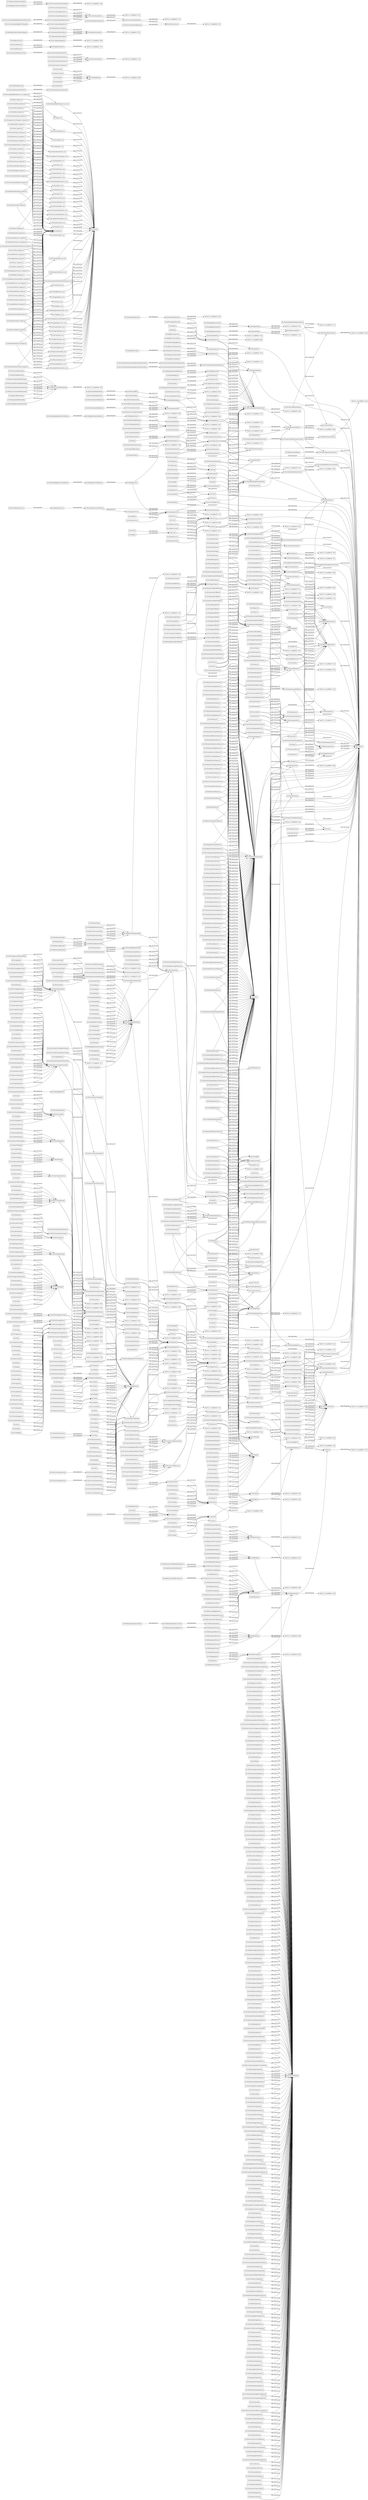 digraph ar2dtool_diagram { 
rankdir=LR;
size="1000"
node [shape = rectangle, color="black"]; "ifc:IfcMaterialDefinitionRepresentation" "ifc:IfcRoofTypeEnum" "ifc:IfcActionRequest" "ifc:IfcFlowTerminalType" "ifc:IfcPhysicalOrVirtualEnum" "ifc:IfcHalfSpaceSolid" "ifc:IfcRelInterferesElements" "ifc:IfcCurrencyRelationship" "ifc:IfcNormalisedRatioMeasure_List_List" "ifc:IfcSurfaceOfLinearExtrusion" "ifc:IfcPresentationLayerAssignment" "ifc:IfcTextFontName_EmptyList" "ifc:IfcProductRepresentation" "ifc:IfcChimneyTypeEnum" "ifc:IfcIntegerCountRateMeasure" "ifc:IfcMotorConnectionTypeEnum" "ifc:IfcSubedge" "ifc:IfcRelFillsElement" "ifc:IfcElectricFlowStorageDeviceTypeEnum" "ifc:IfcJunctionBoxTypeEnum" "79a5f7a1:151aa9f6a59:-753c" "ifc:IfcLamp" "ifc:IfcActorRole" "ifc:IfcPresentationStyleAssignment" "ifc:IfcSensorType" "ifc:IfcFooting" "ifc:IfcDocumentReference" "ifc:IfcLShapeProfileDef" "ifc:IfcEventTime" "ifc:IfcBeamStandardCase" "ifc:IfcCardinalPointReference" "ifc:IfcAirTerminalBoxTypeEnum" "ifc:IfcBlobTexture" "ifc:IfcRatioMeasure_List" "ifc:IfcGeographicElement" "79a5f7a1:151aa9f6a59:-71eb" "ifc:IfcElectricGeneratorTypeEnum" "ifc:IfcRotationalFrequencyMeasure" "ifc:IfcMotorConnectionType" "ifc:IfcWindowStyleOperationEnum" "ifc:IfcLayeredItem" "ifc:IfcRelAssignsToResource" "ifc:IfcPlaneAngleMeasure_EmptyList" "ifc:IfcGridAxis_List" "ifc:IfcStructuralCurveMember" "79a5f7a1:151aa9f6a59:-784d" "ifc:IfcSwitchingDeviceTypeEnum" "ifc:IfcOrientedEdge_List" "ifc:IfcStructuralActivityAssignmentSelect" "ifc:IfcPump" "ifc:IfcPolyLoop" "ifc:IfcTrimmedCurve" "ifc:IfcPipeFitting" "ifc:IfcRelDecomposes" "ifc:IfcCrewResourceType" "ifc:IfcPositivePlaneAngleMeasure" "79a5f7a1:151aa9f6a59:-735a" "ifc:IfcMaterialProfileSetUsage" "ifc:IfcPlate" "ifc:IfcModulusOfSubgradeReactionMeasure" "ifc:IfcStructuralSurfaceMember" "ifc:IfcTextureMap" "ifc:IfcIndexedColourMap" "79a5f7a1:151aa9f6a59:-71ae" "ifc:IfcWorkPlan" "ifc:IfcHumidifier" "ifc:IfcPropertySetTemplate" "ifc:IfcResourceSelect" "ifc:IfcResourceObjectSelect" "ifc:IfcSolidAngleMeasure" "ifc:IfcLabel" "ifc:IfcPropertyDefinition" "79a5f7a1:151aa9f6a59:-76f4" "79a5f7a1:151aa9f6a59:-7e24" "ifc:IfcRatioMeasure_EmptyList" "79a5f7a1:151aa9f6a59:-7561" "ifc:IfcTessellatedItem" "ifc:IfcPlanarForceMeasure" "ifc:IfcBuildingElementPartType" "ifc:IfcSwitchingDeviceType" "ifc:IfcMomentOfInertiaMeasure" "ifc:IfcSpecularHighlightSelect" "ifc:IfcAreaDensityMeasure" "ifc:IfcShadingDevice" "ifc:IfcPostalAddress" "ifc:IfcSIUnitName" "ifc:IfcKnotType" "ifc:IfcCsgPrimitive3D" "ifc:IfcLengthMeasure_EmptyList" "79a5f7a1:151aa9f6a59:-709d" "79a5f7a1:151aa9f6a59:-78ed" "ifc:IfcStructuralCurveReaction" "ifc:IfcVectorOrDirection" "ifc:IfcVertex" "ifc:IfcAdvancedBrep" "ifc:IfcCostItem" "ifc:IfcAirToAirHeatRecoveryType" "ifc:IfcMaterialRelationship" "ifc:IfcConnectionPointEccentricity" "ifc:IfcBurnerType" "ifc:IfcRelDefinesByProperties" "ifc:IfcSurfaceFeatureTypeEnum" "79a5f7a1:151aa9f6a59:-7d96" "ifc:IfcDistributionCircuit" "ifc:IfcPositiveLengthMeasure" "ifc:IfcLampType" "ifc:IfcExternalSpatialElement" "ifc:IfcSolidOrShell" "ifc:IfcRelAssignsToProduct" "ifc:IfcCableSegmentTypeEnum" "ifc:IfcStructuralPointConnection" "ifc:IfcUnitaryEquipmentType" "ifc:IfcFlowTerminal" "79a5f7a1:151aa9f6a59:-78a1" "ifc:IfcDirection" "ifc:IfcCompositeCurveSegment" "79a5f7a1:151aa9f6a59:-7321" "ifc:IfcPreDefinedTextFont" "ifc:IfcDistributionControlElement" "ifc:IfcRelAggregates" "ifc:IfcReal" "ifc:IfcModulusOfSubgradeReactionSelect" "ifc:IfcConstructionMaterialResourceType" "ifc:IfcInterceptor" "ifc:IfcRevolvedAreaSolid" "ifc:IfcActuatorTypeEnum" "ifc:IfcColourRgb" "ifc:IfcDoorPanelOperationEnum" "ifc:IfcEvaporator" "ifc:IfcLayerSetDirectionEnum" "ifc:IfcLaborResourceTypeEnum" "ifc:IfcSpecularRoughness" "ifc:IfcEventTriggerTypeEnum" "ifc:IfcRelSpaceBoundary1stLevel" "ifc:IfcMagneticFluxDensityMeasure" "ifc:IfcCableCarrierFittingType" "ifc:IfcMaterialLayerWithOffsets" "ifc:IfcPersonAndOrganization" "ifc:IfcComplexPropertyTemplateTypeEnum" "79a5f7a1:151aa9f6a59:-73be" "ifc:IfcResourceApprovalRelationship" "ifc:IfcStairFlight" "ifc:IfcEllipse" "ifc:IfcEnergyConversionDeviceType" "ifc:IfcTimeMeasure" "ifc:IfcPHMeasure" "ifc:IfcBuildingElementProxyType" "ifc:IfcRoot" "ifc:IfcDuctSegment" "ifc:IfcIdentifier_List" "ifc:IfcPipeFittingType" "ifc:IfcProcedureType" "ifc:IfcElementComponent" "ifc:IfcRailingType" "ifc:IfcCircle" "ifc:IfcVector_EmptyList" "ifc:IfcSpatialStructureElement" "ifc:IfcSubContractResourceType" "ifc:IfcGeometricRepresentationSubContext" "ifc:IfcWindowTypePartitioningEnum" "79a5f7a1:151aa9f6a59:-7f2c" "ifc:IfcMedicalDevice" "ifc:IfcCooledBeamTypeEnum" "ifc:IfcMotorConnection" "ifc:IfcWallElementedCase" "ifc:IfcFeatureElementSubtraction" "ifc:IfcMaterialLayer" "ifc:IfcSpaceType" "ifc:IfcTextStyleForDefinedFont" "ifc:IfcTableColumn_EmptyList" "ifc:IfcRoof" "ifc:IfcSimplePropertyTemplate" "ifc:IfcDraughtingPreDefinedCurveFont" "ifc:IfcStructuralResultGroup" "ifc:IfcContextDependentMeasure" "ifc:IfcVoidingFeatureTypeEnum" "ifc:IfcConstructionEquipmentResource" "ifc:IfcCurveFontOrScaledCurveFontSelect" "79a5f7a1:151aa9f6a59:-78c9" "ifc:IfcCurveStyleFontPattern" "ifc:IfcWindowPanelProperties" "ifc:IfcObjectReferenceSelect" "ifc:IfcCartesianTransformationOperator3D" "ifc:IfcWallTypeEnum" "ifc:IfcMaterialLayerSet" "ifc:IfcPropertyEnumeratedValue" "ifc:IfcFlowTreatmentDeviceType" "ifc:IfcPropertySetDefinitionSelect" "ifc:IfcFacetedBrepWithVoids" "ifc:IfcPort" "ifc:IfcModulusOfTranslationalSubgradeReactionSelect" "ifc:IfcDoorPanelProperties" "ifc:IfcTimeOrRatioSelect" "ifc:IfcConnectionSurfaceGeometry" "ifc:IfcHatchLineDistanceSelect" "ifc:IfcMolecularWeightMeasure" "79a5f7a1:151aa9f6a59:-7c3c" "79a5f7a1:151aa9f6a59:-784b" "ifc:IfcCoolingTower" "ifc:IfcImageTexture" "ifc:IfcMedicalDeviceType" "ifc:IfcFanTypeEnum" "79a5f7a1:151aa9f6a59:-7db5" "ifc:IfcEventTypeEnum" "ifc:IfcBSplineCurve" "79a5f7a1:151aa9f6a59:-70d9" "ifc:IfcPositiveRatioMeasure" "ifc:IfcStructuralSurfaceReaction" "ifc:IfcRectangleProfileDef" "ifc:IfcSanitaryTerminal" "ifc:IfcNamedUnit" "79a5f7a1:151aa9f6a59:-7b28" "ifc:IfcMaterialLayer_List" "ifc:IfcCartesianTransformationOperator" "ifc:IfcSoundPressureMeasure" "ifc:IfcRelDeclares" "79a5f7a1:151aa9f6a59:-70c5" "ifc:IfcLabel_List" "ifc:IfcBuildingElementProxy" "ifc:IfcStyledRepresentation" "ifc:IfcProjectedOrTrueLengthEnum" "ifc:IfcElectricChargeMeasure" "ifc:IfcCostScheduleTypeEnum" "ifc:IfcReference" "ifc:IfcLuminousIntensityDistributionMeasure" "ifc:IfcParameterValue_List" "ifc:IfcTextFontName" "ifc:IfcBSplineSurface" "ifc:IfcBuildingElementProxyTypeEnum" "ifc:IfcConversionBasedUnit" "ifc:IfcTransformerType" "ifc:IfcFireSuppressionTerminalTypeEnum" "79a5f7a1:151aa9f6a59:-74bb" "ifc:IfcConstructionMaterialResource" "ifc:IfcElectricVoltageMeasure" "ifc:IfcAudioVisualApplianceType" "ifc:IfcSlabStandardCase" "ifc:IfcMaterialLayerSetUsage" "ifc:IfcEvent" "ifc:IfcProductRepresentationSelect" "ifc:IfcTextStyleFontModel" "ifc:IfcMaterialProfileSetUsageTapering" "ifc:IfcRelAssociatesApproval" "79a5f7a1:151aa9f6a59:-7c31" "ifc:IfcDistributionChamberElementTypeEnum" "ifc:IfcAlarmType" "ifc:IfcBoundaryFaceCondition" "ifc:IfcFurniture" "ifc:IfcDiscreteAccessory" "ifc:IfcTaskTimeRecurring" "ifc:IfcDistributionElementType" "ifc:IfcCondenser" "79a5f7a1:151aa9f6a59:-7d74" "ifc:IfcRamp" "ifc:IfcTendonAnchor" "ifc:IfcSpace" "ifc:IfcSectionReinforcementProperties_EmptyList" "ifc:IfcReinforcementDefinitionProperties" "ifc:IfcReal_List" "ifc:IfcSectionTypeEnum" "ifc:IfcTextStyleTextModel" "79a5f7a1:151aa9f6a59:-7743" "ifc:IfcCircleHollowProfileDef" "ifc:IfcLabel_EmptyList" "ifc:IfcRegularTimeSeries" "ifc:IfcRepresentation" "ifc:IfcTextTransformation" "ifc:IfcTime" "ifc:IfcValve" "79a5f7a1:151aa9f6a59:-7911" "ifc:IfcDocumentSelect" "ifc:IfcHeatExchanger" "ifc:IfcTextureVertex" "ifc:IfcCoolingTowerTypeEnum" "ifc:IfcRelSpaceBoundary2ndLevel" "ifc:IfcCompressor" "ifc:IfcStackTerminalTypeEnum" "ifc:IfcAxis2Placement3D_EmptyList" "ifc:IfcLinearStiffnessMeasure" "ifc:IfcConic" "ifc:IfcDuctFittingType" "ifc:IfcPhysicalQuantity_EmptyList" "ifc:IfcStructuralItem" "ifc:IfcRelDefinesByObject" "ifc:IfcProductSelect" "ifc:IfcCoilTypeEnum" "ifc:IfcInventoryTypeEnum" "ifc:IfcMagneticFluxMeasure" "ifc:IfcPropertySetDefinitionSet" "ifc:IfcStructuralLoadLinearForce" "ifc:IfcAirTerminalBox" "ifc:IfcTask" "ifc:IfcSweptSurface" "ifc:IfcPressureMeasure" "ifc:IfcCartesianPoint_List" "ifc:IfcEdge" "79a5f7a1:151aa9f6a59:-770d" "ifc:IfcGeometricRepresentationItem" "ifc:IfcHeatExchangerType" "ifc:IfcBSplineSurfaceWithKnots" "79a5f7a1:151aa9f6a59:-7620" "ifc:IfcComplexProperty" "ifc:IfcFlowInstrumentTypeEnum" "ifc:IfcWorkCalendarTypeEnum" "ifc:IfcSimpleValue" "79a5f7a1:151aa9f6a59:-7b0a" "ifc:IfcLoop" "ifc:IfcIShapeProfileDef" "ifc:IfcTemperatureGradientMeasure" "ifc:IfcMaterialProfile_EmptyList" "ifc:IfcPermeableCoveringOperationEnum" "ifc:IfcPolyline" "79a5f7a1:151aa9f6a59:-7929" "ifc:IfcTShapeProfileDef" "ifc:IfcExternalSpatialStructureElement" "ifc:IfcExtrudedAreaSolidTapered" "ifc:IfcEngineType" "ifc:IfcCoveringType" "ifc:IfcComplexPropertyTemplate" "ifc:IfcSlabElementedCase" "ifc:IfcFurnishingElementType" "79a5f7a1:151aa9f6a59:-7b69" "ifc:IfcDoor" "ifc:IfcRotationalMassMeasure" "ifc:IfcQuantityWeight" "ifc:IfcLightEmissionSourceEnum" "ifc:IfcWall" "79a5f7a1:151aa9f6a59:-77d7" "ifc:IfcMassPerLengthMeasure" "ifc:IfcCivilElement" "ifc:IfcStructuralLinearAction" "ifc:IfcEvaporativeCooler" "ifc:IfcElement" "ifc:IfcCountMeasure" "ifc:IfcTaskTypeEnum" "ifc:IfcQuantityArea" "ifc:IfcTaskType" "ifc:IfcTextStyle" "ifc:IfcTriangulatedFaceSet" "ifc:IfcPropertySet" "79a5f7a1:151aa9f6a59:-7721" "ifc:IfcChangeActionEnum" "ifc:IfcMaterialProfileWithOffsets" "ifc:IfcLightSource" "ifc:IfcThermalTransmittanceMeasure" "ifc:IfcSoundPowerMeasure" "ifc:IfcColourOrFactor" "ifc:IfcPlane" "ifc:IfcMaterialProperties" "ifc:IfcJunctionBoxType" "ifc:IfcActor" "ifc:IfcShadingDeviceTypeEnum" "ifc:IfcCsgSelect" "ifc:IfcRoundedRectangleProfileDef" "ifc:IfcRelSpaceBoundary" "ifc:IfcStructuralSurfaceMemberVarying" "ifc:IfcEvaporativeCoolerTypeEnum" "79a5f7a1:151aa9f6a59:-7713" "ifc:IfcShapeModel" "ifc:IfcSurfaceOfRevolution" "79a5f7a1:151aa9f6a59:-79f5" "ifc:IfcPropertyListValue" "ifc:IfcCenterLineProfileDef" "ifc:IfcCompositeCurveSegment_List" "ifc:IfcIrregularTimeSeries" "ifc:IfcTimeSeriesValue_EmptyList" "79a5f7a1:151aa9f6a59:-7aab" "ifc:IfcArithmeticOperatorEnum" "ifc:IfcZShapeProfileDef" "ifc:IfcNumericMeasure" "ifc:IfcWasteTerminal" "ifc:IfcTextFontName_List" "ifc:IfcCableFitting" "ifc:IfcElementQuantity" "79a5f7a1:151aa9f6a59:-7a15" "ifc:IfcStructuralConnection" "ifc:IfcCostValue_EmptyList" "ifc:IfcMemberTypeEnum" "ifc:IfcReflectanceMethodEnum" "ifc:IfcCompositeCurve" "ifc:IfcProcessSelect" "ifc:IfcDocumentInformationRelationship" "ifc:IfcBooleanOperand" "ifc:IfcAudioVisualApplianceTypeEnum" "ifc:IfcNormalisedRatioMeasure_List" "79a5f7a1:151aa9f6a59:-793e" "ifc:IfcIrregularTimeSeriesValue_EmptyList" "ifc:IfcFeatureElement" "ifc:IfcLinearForceMeasure" "ifc:IfcTextPath" "ifc:IfcBlock" "ifc:IfcCurveStyleFontPattern_List" "ifc:IfcLightSourcePositional" "ifc:IfcPlateType" "ifc:IfcFlowFittingType" "ifc:IfcStateEnum" "79a5f7a1:151aa9f6a59:-78fd" "ifc:IfcCartesianPoint" "ifc:IfcFace" "ifc:IfcLibraryInformation" "ifc:IfcStructuralLoadOrResult_List" "ifc:IfcAxis1Placement" "ifc:IfcStructuralAnalysisModel" "ifc:IfcUnit" "ifc:IfcSurfaceOrFaceSurface" "79a5f7a1:151aa9f6a59:-7822" "ifc:IfcDoorType" "ifc:IfcGeometricSet" "ifc:IfcSectionProperties" "ifc:IfcRelDefinesByTemplate" "ifc:IfcTextLiteralWithExtent" "ifc:IfcTextureVertex_EmptyList" "ifc:IfcAppliedValueSelect" "79a5f7a1:151aa9f6a59:-7ba6" "ifc:IfcDoorStyleConstructionEnum" "79a5f7a1:151aa9f6a59:-7b9e" "ifc:IfcExternalSpatialElementTypeEnum" "ifc:IfcFastenerType" "ifc:IfcText" "ifc:IfcRelNests" "ifc:IfcRectangularTrimmedSurface" "ifc:IfcRelCoversSpaces" "ifc:IfcBeamType" "ifc:IfcRelConnectsStructuralActivity" "ifc:IfcRightCircularCone" "79a5f7a1:151aa9f6a59:-7b7e" "ifc:IfcContext" "ifc:IfcConnectedFaceSet" "ifc:IfcTubeBundle" "ifc:IfcResourceLevelRelationship" "ifc:IfcFlowStorageDevice" "ifc:IfcFlowMovingDevice" "ifc:IfcEnergyConversionDevice" "ifc:IfcExternalInformation" "79a5f7a1:151aa9f6a59:-787d" "ifc:IfcMaterial_List" "ifc:IfcRelAssignsToProcess" "ifc:IfcRelConnectsWithEccentricity" "ifc:IfcModulusOfRotationalSubgradeReactionSelect" "ifc:IfcActorRole_List" "ifc:IfcPath" "ifc:IfcLightSourceAmbient" "ifc:IfcActorRole_EmptyList" "79a5f7a1:151aa9f6a59:-7c49" "ifc:IfcApproval" "ifc:IfcWindowStyle" "ifc:IfcRelAssociatesDocument" "ifc:IfcFlowStorageDeviceType" "ifc:IfcAxis2Placement3D_List" "ifc:IfcObject" "ifc:IfcStructuralSurfaceMemberTypeEnum" "ifc:IfcStructuralActivity" "ifc:IfcStructuralLoadConfiguration" "ifc:IfcJunctionBox" "ifc:IfcTimePeriod_List" "ifc:IfcSIUnit" "ifc:IfcFurnitureTypeEnum" "ifc:IfcDoorStandardCase" "ifc:IfcDistributionElement" "ifc:IfcColourSpecification" "ifc:IfcSolarDeviceType" "ifc:IfcElectricConductanceMeasure" "ifc:IfcElementAssemblyType" "ifc:IfcElectricFlowStorageDeviceType" "ifc:IfcRelFlowControlElements" "ifc:IfcSurface" "ifc:IfcCurveStyleFontPattern_EmptyList" "ifc:IfcOpeningStandardCase" "ifc:IfcRelAssignsToControl" "ifc:IfcArbitraryProfileDefWithVoids" "ifc:IfcVibrationIsolatorType" "ifc:IfcClassificationSelect" "ifc:IfcMechanicalFastenerTypeEnum" "ifc:IfcPropertyEnumeration" "ifc:IfcDuctFitting" "ifc:IfcDocumentConfidentialityEnum" "ifc:IfcElementComponentType" "ifc:IfcDoorLiningProperties" "ifc:IfcTextFontSelect" "ifc:IfcStructuralCurveAction" "ifc:IfcIsothermalMoistureCapacityMeasure" "79a5f7a1:151aa9f6a59:-7b18" "ifc:IfcTranslationalStiffnessSelect" "79a5f7a1:151aa9f6a59:-7ce9" "ifc:IfcActionSourceTypeEnum" "ifc:IfcCurveStyleFont" "ifc:IfcMaterialProfile_List" "ifc:IfcTemperatureRateOfChangeMeasure" "ifc:IfcFlowMeterType" "ifc:IfcAlarmTypeEnum" "ifc:IfcRelConnectsPorts" "ifc:IfcRightCircularCylinder" "ifc:IfcQuantityCount" "ifc:IfcPhysicalSimpleQuantity" "ifc:IfcDayInMonthNumber" "ifc:IfcNonNegativeLengthMeasure" "ifc:IfcStructuralLoadStatic" "79a5f7a1:151aa9f6a59:-7e92" "ifc:IfcMoistureDiffusivityMeasure" "ifc:IfcShapeModel_List" "ifc:IfcInductanceMeasure" "ifc:IfcReinforcingElementType" "ifc:IfcRelAssociatesMaterial" "ifc:IfcLightFixture" "ifc:IfcQuantityTime" "ifc:IfcRelContainedInSpatialStructure" "ifc:IfcFlowController" "ifc:IfcOrganization" "ifc:IfcRotationalStiffnessSelect" "ifc:IfcObjectDefinition_EmptyList" "ifc:IfcElectricDistributionBoardType" "ifc:IfcMaterialConstituentSet" "ifc:IfcFlowInstrument" "ifc:IfcElectricMotorType" "ifc:IfcSpatialZoneTypeEnum" "ifc:IfcLightFixtureTypeEnum" "ifc:IfcLinearMomentMeasure" "ifc:IfcRepresentationMap_EmptyList" "ifc:IfcGloballyUniqueId" "ifc:IfcWarpingStiffnessSelect" "ifc:IfcVolumeMeasure" "ifc:IfcPropertyDependencyRelationship" "ifc:IfcCircleProfileDef" "ifc:IfcSimplePropertyTemplateTypeEnum" "ifc:IfcBeamTypeEnum" "ifc:IfcTextLiteral" "ifc:IfcEvaporatorType" "79a5f7a1:151aa9f6a59:-748c" "ifc:IfcLightDistributionData_EmptyList" "ifc:IfcBendingParameterSelect_EmptyList" "79a5f7a1:151aa9f6a59:-7d22" "ifc:IfcMonthInYearNumber" "ifc:IfcClassificationReferenceSelect" "ifc:IfcEdgeLoop" "ifc:IfcMaterial" "ifc:IfcTubeBundleType" "ifc:IfcColourRgbList" "ifc:IfcValue_List" "ifc:IfcTextureVertex_List" "ifc:IfcTopologyRepresentation" "ifc:IfcStructuralConnectionCondition" "ifc:IfcPlateTypeEnum" "ifc:IfcLogical" "ifc:IfcPresentationItem" "ifc:IfcReinforcingBar" "ifc:IfcHeatExchangerTypeEnum" "ifc:IfcEvaporatorTypeEnum" "ifc:IfcStairFlightType" "ifc:IfcCoordinateOperation" "ifc:IfcElectricGeneratorType" "ifc:IfcActuatorType" "ifc:IfcProfileProperties" "ifc:IfcMaterialConstituent" "79a5f7a1:151aa9f6a59:-7f60" "ifc:IfcHeatingValueMeasure" "ifc:IfcSurfaceCurveSweptAreaSolid" "ifc:IfcDerivedUnit" "ifc:IfcRelAssignsToGroup" "ifc:IfcLengthMeasure" "ifc:IfcElectricApplianceTypeEnum" "ifc:IfcTransportElement" "ifc:IfcMassDensityMeasure" "ifc:IfcOutletTypeEnum" "ifc:IfcObjectDefinition" "ifc:IfcBuildingStorey" "ifc:IfcVertexPoint" "ifc:IfcAnalysisModelTypeEnum" "ifc:IfcCartesianTransformationOperator3DnonUniform" "ifc:IfcResourceTime" "ifc:IfcElectricTimeControlTypeEnum" "ifc:IfcSequenceEnum" "ifc:IfcLightSourceGoniometric" "ifc:IfcOutlet" "79a5f7a1:151aa9f6a59:-73ef" "ifc:IfcElectricGenerator" "ifc:IfcCableSegment" "ifc:IfcAirTerminalBoxType" "ifc:IfcWorkControl" "ifc:IfcTorqueMeasure" "ifc:IfcChillerTypeEnum" "ifc:IfcMonetaryUnit" "ifc:IfcMassMeasure" "ifc:IfcCompositeProfileDef" "ifc:IfcLightDistributionData_List" "ifc:IfcStructuralSurfaceAction" "ifc:IfcPoint" "ifc:IfcSpatialElement" "ifc:IfcWindowTypeEnum" "ifc:IfcTableColumn_List" "ifc:IfcAppliedValue_EmptyList" "ifc:IfcProfileTypeEnum" "ifc:IfcOccupantTypeEnum" "ifc:IfcTableRow_List" "ifc:IfcExtendedProperties" "ifc:IfcDocumentInformation" "ifc:IfcURIReference" "ifc:IfcLightIntensityDistribution" "79a5f7a1:151aa9f6a59:-7512" "ifc:IfcBoundaryCurve" "79a5f7a1:151aa9f6a59:-7a05" "ifc:IfcTextDecoration" "ifc:IfcTrimmingSelect" "ifc:IfcElectricCurrentMeasure" "ifc:IfcBeam" "ifc:IfcLightSourceSpot" "ifc:IfcBoundaryNodeCondition" "ifc:IfcActuator" "ifc:IfcEllipseProfileDef" "ifc:IfcDocumentStatusEnum" "ifc:IfcClosedShell" "ifc:IfcConstructionResource" "ifc:IfcRelDefines" "ifc:IfcMechanicalFastener" "ifc:IfcRelAssociatesClassification" "ifc:IfcTextureCoordinate" "ifc:IfcDistributionPortTypeEnum" "ifc:IfcSurfaceTexture_List" "ifc:IfcSanitaryTerminalType" "ifc:IfcDiscreteAccessoryType" "ifc:IfcEnergyMeasure" "ifc:IfcFastenerTypeEnum" "ifc:IfcLine" "ifc:IfcStructuralPointAction" "ifc:IfcPipeFittingTypeEnum" "ifc:IfcAreaMeasure" "79a5f7a1:151aa9f6a59:-7c68" "ifc:IfcLightSourceDirectional" "ifc:IfcHumidifierTypeEnum" "79a5f7a1:151aa9f6a59:-70f2" "ifc:IfcDoorTypeOperationEnum" "ifc:IfcStair" "ifc:IfcProfileDef_List" "ifc:IfcPipeSegmentType" "ifc:IfcSensor" "ifc:IfcFixedReferenceSweptAreaSolid" "ifc:IfcDamperTypeEnum" "ifc:IfcPointOnSurface" "ifc:IfcUnitaryEquipment" "ifc:IfcStructuralLoadPlanarForce" "79a5f7a1:151aa9f6a59:-7474" "ifc:IfcManifoldSolidBrep" "ifc:IfcCostValue_List" "ifc:IfcSpaceHeaterTypeEnum" "ifc:IfcStructuralLoadGroup" "ifc:IfcPixelTexture" "ifc:IfcPropertyAbstraction" "ifc:IfcModulusOfElasticityMeasure" "ifc:IfcSlab" "ifc:IfcInterceptorType" "ifc:IfcElectricCapacitanceMeasure" "ifc:IfcObjective" "ifc:IfcThermalResistanceMeasure" "ifc:IfcVirtualElement" "ifc:IfcColumn" "ifc:IfcMeasureValue" "ifc:IfcWorkScheduleTypeEnum" "ifc:IfcMaterialSelect" "79a5f7a1:151aa9f6a59:-7984" "ifc:IfcTimeSeriesDataTypeEnum" "ifc:IfcRelCoversBldgElements" "ifc:IfcCommunicationsApplianceTypeEnum" "79a5f7a1:151aa9f6a59:-7e1e" "ifc:IfcExternalReference" "ifc:IfcStructuralCurveMemberTypeEnum" "ifc:IfcSurfaceSide" "ifc:IfcSpaceTypeEnum" "ifc:IfcCoolingTowerType" "ifc:IfcMassFlowRateMeasure" "79a5f7a1:151aa9f6a59:-7964" "ifc:IfcFillStyleSelect" "79a5f7a1:151aa9f6a59:-743a" "ifc:IfcResource" "ifc:IfcStairType" "ifc:IfcWallType" "79a5f7a1:151aa9f6a59:-7e09" "79a5f7a1:151aa9f6a59:-7f72" "ifc:IfcElectricTimeControl" "ifc:IfcConstructionProductResourceTypeEnum" "ifc:IfcFlowFitting" "ifc:IfcKinematicViscosityMeasure" "ifc:IfcStructuralLoadTemperature" "ifc:IfcPointOnCurve" "ifc:IfcRailing" "79a5f7a1:151aa9f6a59:-786e" "ifc:IfcBuilding" "ifc:IfcElectricTimeControlType" "ifc:IfcCableSegmentType" "ifc:IfcAirToAirHeatRecovery" "ifc:IfcLoadGroupTypeEnum" "ifc:IfcConstructionProductResourceType" "ifc:IfcAudioVisualAppliance" "ifc:IfcSoundPowerLevelMeasure" "ifc:IfcRelationship" "ifc:IfcConnectionGeometry" "ifc:IfcShadingDeviceType" "ifc:IfcColour" "ifc:IfcReinforcingMeshTypeEnum" "ifc:IfcTextureVertexList" "ifc:IfcDistributionSystem" "ifc:IfcCableFittingTypeEnum" "79a5f7a1:151aa9f6a59:-7921" "ifc:IfcStructuralCurveConnection" "ifc:IfcEdgeCurve" "ifc:IfcValveTypeEnum" "ifc:IfcBoxedHalfSpace" "ifc:IfcSweptAreaSolid" "ifc:IfcShearModulusMeasure" "ifc:IfcWindowPanelPositionEnum" "ifc:IfcLampTypeEnum" "ifc:IfcExtrudedAreaSolid" "ifc:IfcInteger" "79a5f7a1:151aa9f6a59:-7680" "ifc:IfcInventory" "ifc:IfcCurveBoundedPlane" "ifc:IfcDiscreteAccessoryTypeEnum" "ifc:IfcSurfaceStyleWithTextures" "ifc:IfcRepresentation_EmptyList" "79a5f7a1:151aa9f6a59:-796f" "ifc:IfcVirtualGridIntersection" "ifc:IfcSurfaceFeature" "ifc:IfcEngineTypeEnum" "ifc:IfcTendonType" "ifc:IfcFireSuppressionTerminal" "ifc:IfcCylindricalSurface" "ifc:IfcProjectOrder" "ifc:IfcPresentationLayerWithStyle" "ifc:IfcAirToAirHeatRecoveryTypeEnum" "ifc:IfcConnectionVolumeGeometry" "ifc:IfcRelReferencedInSpatialStructure" "ifc:IfcMetric" "79a5f7a1:151aa9f6a59:-7ab5" "ifc:IfcStructuralLoadSingleDisplacement" "ifc:IfcFlowMovingDeviceType" "ifc:IfcReinforcingBarRoleEnum" "ifc:IfcStyledItem" "ifc:IfcCoil" "ifc:IfcBoolean" "ifc:IfcCurveStyleFontAndScaling" "ifc:IfcTrimmingPreference" "ifc:IfcSystemFurnitureElement" "ifc:IfcRelAssignsToGroupByFactor" "ifc:IfcCurtainWall" "ifc:IfcMetricValueSelect" "ifc:IfcSectionReinforcementProperties_List" "ifc:IfcShell" "ifc:IfcFeatureElementAddition" "ifc:IfcProjectedCRS" "ifc:IfcElectricDistributionBoardTypeEnum" "ifc:IfcReinforcingBarType" "79a5f7a1:151aa9f6a59:-74f7" "ifc:IfcFan" "ifc:IfcMapConversion" "ifc:IfcOccupant" "ifc:IfcNormalisedRatioMeasure_List_EmptyList" "ifc:IfcRelConnectsWithRealizingElements" "ifc:IfcVertexLoop" "ifc:IfcWindowStandardCase" "ifc:IfcBuildingElement" "ifc:IfcUnitEnum" "79a5f7a1:151aa9f6a59:-7c11" "ifc:IfcDuration" "ifc:IfcEngine" "ifc:IfcProjectionElement" "ifc:IfcLogicalOperatorEnum" "ifc:IfcStructuralLoadOrResult_EmptyList" "ifc:IfcCompositeCurveOnSurface" "ifc:IfcConstraintEnum" "ifc:IfcCartesianTransformationOperator2DnonUniform" "ifc:IfcPropertyBoundedValue" "ifc:IfcTendonAnchorTypeEnum" "ifc:IfcAsset" "ifc:IfcStructuralSurfaceConnection" "ifc:IfcFilter" "79a5f7a1:151aa9f6a59:-7dc0" "ifc:IfcOffsetCurve2D" "ifc:IfcPresentationStyleSelect" "ifc:IfcDefinitionSelect" "ifc:IfcCurve" "ifc:IfcPcurve" "ifc:IfcAppliedValue" "79a5f7a1:151aa9f6a59:-7832" "ifc:IfcDerivedUnitEnum" "ifc:IfcComplexNumber" "ifc:IfcCableCarrierFitting" "ifc:IfcWorkPlanTypeEnum" "ifc:IfcFacetedBrep" "ifc:IfcBuildingSystem" "ifc:IfcDayInWeekNumber" "79a5f7a1:151aa9f6a59:-7991" "ifc:IfcGeometricProjectionEnum" "79a5f7a1:151aa9f6a59:-7e84" "ifc:IfcConstraint_List" "ifc:IfcStructuralLoadSingleDisplacementDistortion" "ifc:IfcDataOriginEnum" "79a5f7a1:151aa9f6a59:-7dfb" "ifc:IfcPlaneAngleMeasure_List" "ifc:IfcBenchmarkEnum" "ifc:IfcRationalBSplineCurveWithKnots" "ifc:IfcGeographicElementType" "ifc:IfcRadioActivityMeasure" "ifc:IfcRoofType" "ifc:IfcProcedureTypeEnum" "ifc:IfcFailureConnectionCondition" "79a5f7a1:151aa9f6a59:-7ba2" "ifc:IfcParameterValue_List_EmptyList" "ifc:IfcPhysicalComplexQuantity" "ifc:IfcFurnitureType" "ifc:IfcUnitaryControlElementTypeEnum" "ifc:IfcTable" "ifc:IfcConstructionMaterialResourceTypeEnum" "ifc:IfcMedicalDeviceTypeEnum" "ifc:IfcCartesianPoint_List_EmptyList" "ifc:IfcDraughtingPreDefinedColour" "79a5f7a1:151aa9f6a59:-7d93" "ifc:IfcDistributionFlowElementType" "ifc:IfcObjectTypeEnum" "ifc:IfcSystemFurnitureElementTypeEnum" "ifc:IfcBSplineCurveForm" "ifc:IfcVibrationIsolatorTypeEnum" "ifc:IfcPointOrVertexPoint" "ifc:IfcAirTerminalType" "ifc:IfcZone" "ifc:IfcAssemblyPlaceEnum" "ifc:IfcResourceConstraintRelationship" "ifc:IfcBoxAlignment" "ifc:IfcDirectionSenseEnum" "ifc:IfcAdvancedFace" "ifc:IfcRampType" "ifc:IfcVaporPermeabilityMeasure" "ifc:IfcDuctSilencer" "ifc:IfcOffsetCurve3D" "ifc:IfcParameterValue" "ifc:IfcTimeStamp" "79a5f7a1:151aa9f6a59:-7553" "ifc:IfcCooledBeam" "ifc:IfcTendonTypeEnum" "ifc:IfcDuctSilencerType" "ifc:IfcMaterialUsageDefinition" "ifc:IfcCommunicationsApplianceType" "ifc:IfcDistributionSystemEnum" "ifc:IfcOpeningElement" "ifc:IfcTank" "79a5f7a1:151aa9f6a59:-7bfc" "ifc:IfcDoorTypeEnum" "ifc:IfcContextDependentUnit" "ifc:IfcVibrationIsolator" "ifc:IfcLaborResource" "ifc:IfcFanType" "ifc:IfcColumnType" "ifc:IfcSurfaceStyleElementSelect" "ifc:IfcSpaceBoundarySelect" "ifc:IfcNullStyle" "ifc:IfcCondenserTypeEnum" "ifc:IfcSurfaceStyleRendering" "ifc:IfcReinforcingElement" "ifc:IfcOpenShell" "79a5f7a1:151aa9f6a59:-7be9" "ifc:IfcWindow" "79a5f7a1:151aa9f6a59:-7917" "ifc:IfcProjectLibrary" "79a5f7a1:151aa9f6a59:-7c7b" "ifc:IfcDuctSilencerTypeEnum" "ifc:IfcPerformanceHistoryTypeEnum" "ifc:IfcOutletType" "ifc:IfcCartesianPointList" "ifc:IfcRelAssignsToActor" "ifc:IfcConstructionEquipmentResourceTypeEnum" "ifc:IfcVoidingFeature" "ifc:IfcCartesianPoint_List_List" "79a5f7a1:151aa9f6a59:-7eda" "ifc:IfcMaterialDefinition" "ifc:IfcPresentableText" "ifc:IfcCondenserType" "ifc:IfcMemberStandardCase" "79a5f7a1:151aa9f6a59:-7510" "ifc:IfcProject" "ifc:IfcPreDefinedProperties" "ifc:IfcProtectiveDeviceTrippingUnitTypeEnum" "ifc:IfcConversionBasedUnitWithOffset" "ifc:IfcSurfaceReinforcementArea" "ifc:IfcRectangularPyramid" "ifc:IfcCurtainWallType" "ifc:IfcURIReference_EmptyList" "ifc:IfcDistributionFlowElement" "ifc:IfcStairTypeEnum" "ifc:IfcPropertyReferenceValue" "ifc:IfcAxis2Placement3D" "ifc:IfcSensorTypeEnum" "ifc:IfcFaceOuterBound" "ifc:IfcLuminousIntensityDistributionMeasure_EmptyList" "ifc:IfcBuildingSystemTypeEnum" "ifc:IfcParameterizedProfileDef" "ifc:IfcMonetaryMeasure" "ifc:IfcWorkSchedule" "ifc:IfcMaterialProfile" "ifc:IfcApprovalRelationship" "ifc:IfcDistributionChamberElementType" "ifc:IfcUnitaryControlElement" "ifc:IfcAxis2Placement" "ifc:IfcFlowMeter" "ifc:IfcSurfaceTexture_EmptyList" "ifc:IfcGridPlacementDirectionSelect" "ifc:IfcPermeableCoveringProperties" "ifc:IfcRelConnects" "ifc:IfcParameterValue_List_List" "ifc:IfcReinforcingMeshType" "ifc:IfcRelConnectsPortToElement" "ifc:IfcCartesianPoint_EmptyList" "ifc:IfcStructuralLoad" "79a5f7a1:151aa9f6a59:-7211" "ifc:IfcMaterialProfileSet" "ifc:IfcRelDefinesByType" "ifc:IfcCurveStyle" "ifc:IfcAppliedValue_List" "ifc:IfcObjectPlacement" "ifc:IfcValue_EmptyList" "ifc:IfcShapeRepresentation" "ifc:IfcCompressorType" "ifc:IfcTopologicalRepresentationItem" "79a5f7a1:151aa9f6a59:-72c2" "ifc:IfcSpaceHeater" "ifc:IfcStructuralLoadSingleForce" "79a5f7a1:151aa9f6a59:-751b" "79a5f7a1:151aa9f6a59:-7f9c" "ifc:IfcUShapeProfileDef" "ifc:IfcChiller" "ifc:IfcControllerTypeEnum" "ifc:IfcAirTerminalTypeEnum" "ifc:IfcFrequencyMeasure" "ifc:IfcElementType" "ifc:IfcSolidModel" "ifc:IfcPlaneAngleMeasure" "ifc:IfcElectricResistanceMeasure" "ifc:IfcFaceBasedSurfaceModel" "ifc:IfcMember" "ifc:IfcWarpingConstantMeasure" "ifc:IfcConstraint" "ifc:IfcProperty" "79a5f7a1:151aa9f6a59:-7cf8" "ifc:IfcPlacement" "ifc:IfcInterceptorTypeEnum" "ifc:IfcIndexedTextureMap" "ifc:IfcDerivedProfileDef" "ifc:IfcFillAreaStyleHatching" "79a5f7a1:151aa9f6a59:-76ec" "ifc:IfcSlabTypeEnum" "ifc:IfcTessellatedFaceSet" "ifc:IfcThermalAdmittanceMeasure" "ifc:IfcCartesianPointList3D" "ifc:IfcSIPrefix" "ifc:IfcSolarDeviceTypeEnum" "ifc:IfcBoundaryCondition" "ifc:IfcProtectiveDeviceType" "ifc:IfcWindowType" "ifc:IfcBoundingBox" "ifc:IfcRelConnectsElements" "ifc:IfcThermalExpansionCoefficientMeasure" "ifc:IfcSweptDiskSolid" "ifc:IfcCostValue" "ifc:IfcFillAreaStyle" "ifc:IfcWindowLiningProperties" "ifc:IfcClassificationReference" "ifc:IfcGrid" "ifc:IfcOrientedEdge" "ifc:IfcWorkCalendar" "ifc:IfcBooleanClippingResult" "ifc:IfcSystemFurnitureElementType" "ifc:IfcSizeSelect" "ifc:IfcDoorStyleOperationEnum" "79a5f7a1:151aa9f6a59:-77ae" "ifc:IfcCivilElementType" "ifc:IfcChimneyType" "ifc:IfcChillerType" "ifc:IfcTendon" "ifc:IfcBendingParameterSelect_List" "ifc:IfcLinearVelocityMeasure" "ifc:IfcWasteTerminalTypeEnum" "ifc:IfcArbitraryOpenProfileDef" "ifc:IfcStructuralPlanarAction" "ifc:IfcTrapeziumProfileDef" "ifc:IfcProduct" "ifc:IfcLuminousFluxMeasure" "ifc:IfcRelConnectsStructuralMember" "79a5f7a1:151aa9f6a59:-7a08" "ifc:IfcDuctSegmentType" "ifc:IfcLengthMeasure_List_List" "ifc:IfcTextureCoordinateGenerator" "ifc:IfcDate" "ifc:IfcBoundaryNodeConditionWarping" "ifc:IfcRailingTypeEnum" "ifc:IfcAsymmetricIShapeProfileDef" "ifc:IfcCurtainWallTypeEnum" "ifc:IfcOrganizationRelationship" "ifc:IfcProductDefinitionShape" "ifc:IfcLagTime" "ifc:IfcSystem" "ifc:IfcCurveBoundedSurface" "ifc:IfcPumpType" "ifc:IfcCompressorTypeEnum" "79a5f7a1:151aa9f6a59:-7a87" "ifc:IfcCsgSolid" "ifc:IfcFilterType" "ifc:IfcPropertyTableValue" "ifc:IfcCartesianTransformationOperator2D" "ifc:IfcMirroredProfileDef" "ifc:IfcElectricDistributionBoard" "ifc:IfcTubeBundleTypeEnum" "ifc:IfcFurnishingElement" "ifc:IfcStructuralLoadCase" "ifc:IfcThermalConductivityMeasure" "ifc:IfcConstructionProductResource" "ifc:IfcMaterialList" "ifc:IfcConnectionTypeEnum" "ifc:IfcStructuralReaction" "ifc:IfcElectricMotor" "ifc:IfcFlowControllerType" "ifc:IfcTextAlignment" "ifc:IfcReinforcingBarSurfaceEnum" "ifc:IfcSurfaceStyle" "ifc:IfcRampTypeEnum" "ifc:IfcSpatialElementType" "ifc:IfcPlanarExtent" "ifc:IfcRampFlightTypeEnum" "ifc:IfcSimpleProperty" "ifc:IfcIdentifier_EmptyList" "ifc:IfcEvaporativeCoolerType" "ifc:IfcBoundedSurface" "ifc:IfcRelServicesBuildings" "ifc:IfcLightDistributionDataSourceSelect" "ifc:IfcTypeProduct" "ifc:IfcTableRow_EmptyList" "ifc:IfcClassification" "ifc:IfcBuildingElementPartTypeEnum" "ifc:IfcObjectiveEnum" "ifc:IfcElectricApplianceType" "ifc:IfcRepresentationMap" "ifc:IfcForceMeasure" "79a5f7a1:151aa9f6a59:-78c5" "ifc:IfcFootingTypeEnum" "ifc:IfcCrewResourceTypeEnum" "ifc:IfcBuildingElementType" "ifc:IfcTypeProcess" "ifc:IfcStackTerminal" "ifc:IfcProtectiveDeviceTrippingUnit" "ifc:IfcDoseEquivalentMeasure" "ifc:IfcLightDistributionCurveEnum" "ifc:IfcUnitaryEquipmentTypeEnum" "ifc:IfcFlowSegmentType" "ifc:IfcBSplineCurveWithKnots" "ifc:IfcBuildingElementPart" "ifc:IfcProjectionElementTypeEnum" "ifc:IfcInternalOrExternalEnum" "ifc:IfcExternalReferenceRelationship" "ifc:IfcDamperType" "ifc:IfcController" "ifc:IfcDamper" "ifc:IfcPileTypeEnum" "ifc:IfcIonConcentrationMeasure" "ifc:IfcTelecomAddress" "ifc:IfcColumnStandardCase" "ifc:IfcTimePeriod_EmptyList" "ifc:IfcMaterialLayer_EmptyList" "ifc:IfcConnectionPointGeometry" "ifc:IfcPhysicalQuantity" "ifc:IfcPropertySetTemplateTypeEnum" "ifc:IfcRectangleHollowProfileDef" "79a5f7a1:151aa9f6a59:-726f" "ifc:IfcAddress_EmptyList" "ifc:IfcElectricMotorTypeEnum" "79a5f7a1:151aa9f6a59:-7c8f" "ifc:IfcPermit" "ifc:IfcSpecularExponent" "ifc:IfcRelConnectsPathElements" "ifc:IfcRecurrenceTypeEnum" "ifc:IfcArbitraryClosedProfileDef" "ifc:IfcDistributionControlElementType" "ifc:IfcPumpTypeEnum" "ifc:IfcRotationalStiffnessMeasure" "ifc:IfcGlobalOrLocalEnum" "ifc:IfcCurveInterpolationEnum" "ifc:IfcControllerType" "ifc:IfcBooleanResult" "ifc:IfcFlowInstrumentType" "79a5f7a1:151aa9f6a59:-78ea" "ifc:IfcFontWeight" "ifc:IfcTransportElementTypeEnum" "ifc:IfcSlippageConnectionCondition" "ifc:IfcReinforcementBarProperties" "ifc:IfcExternallyDefinedTextFont" "ifc:IfcRelAssociatesConstraint" "ifc:IfcRatioMeasure" "ifc:IfcSurfaceStyleRefraction" "ifc:IfcRepresentationContext" "ifc:IfcPresentationStyle" "ifc:IfcCostItemTypeEnum" "ifc:IfcCableCarrierFittingTypeEnum" "ifc:IfcIndexedTriangleTextureMap" "ifc:IfcIlluminanceMeasure" "ifc:IfcControl" "ifc:IfcDoorPanelPositionEnum" "ifc:IfcStairFlightTypeEnum" "ifc:IfcPile" "ifc:IfcCommunicationsAppliance" "ifc:IfcBurner" "ifc:IfcDoorStyle" "ifc:IfcAxis2Placement2D" "ifc:IfcQuantityLength" "ifc:IfcSurfaceStyleLighting" "ifc:IfcStackTerminalType" "ifc:IfcFastener" "ifc:IfcProfileDef_EmptyList" "ifc:IfcWindowPanelOperationEnum" "ifc:IfcPolygonalBoundedHalfSpace" "ifc:IfcValue" "ifc:IfcFaceBound" "ifc:IfcBSplineSurfaceForm" "ifc:IfcTransformerTypeEnum" "ifc:IfcDimensionCount" "ifc:IfcRepresentationMap_List" "79a5f7a1:151aa9f6a59:-7ac6" "ifc:IfcPreDefinedCurveFont" "ifc:IfcPerson" "ifc:IfcPreDefinedItem" "ifc:IfcThermodynamicTemperatureMeasure" "ifc:IfcSwitchingDevice" "ifc:IfcRationalBSplineSurfaceWithKnots" "ifc:IfcLocalPlacement" "ifc:IfcAddress" "ifc:IfcGridTypeEnum" "ifc:IfcRelAssigns" "ifc:IfcUnitaryControlElementType" "ifc:IfcWasteTerminalType" "ifc:IfcCurvatureMeasure" "ifc:IfcGeometricSetSelect" "ifc:IfcStructuralSurfaceActivityTypeEnum" "ifc:IfcRelAssociates" "79a5f7a1:151aa9f6a59:-7df9" "ifc:IfcDistributionPort" "ifc:IfcGroup" "79a5f7a1:151aa9f6a59:-73e9" "79a5f7a1:151aa9f6a59:-7640" "ifc:IfcPowerMeasure" "ifc:IfcWorkTime" "ifc:IfcMaterial_EmptyList" "ifc:IfcSectionReinforcementProperties" "ifc:IfcProtectiveDeviceTypeEnum" "ifc:IfcPipeSegment" "ifc:IfcElectricAppliance" "ifc:IfcStructuralLoadOrResult" "ifc:IfcTimeSeriesValue_List" "ifc:IfcCableCarrierSegment" "ifc:IfcStructuralAction" "ifc:IfcLaborResourceType" "ifc:IfcCompositeCurveSegment_EmptyList" "ifc:IfcQuantityVolume" "ifc:IfcLibraryReference" "ifc:IfcPropertyTemplate" "ifc:IfcCoordinateReferenceSystem" "ifc:IfcRampFlight" "ifc:IfcBoiler" "ifc:IfcWarpingMomentMeasure" "ifc:IfcTaskDurationEnum" "ifc:IfcTankType" "ifc:IfcStyleAssignmentSelect" "ifc:IfcBoundedCurve" "ifc:IfcProtectiveDevice" "ifc:IfcCrewResource" "ifc:IfcRelProjectsElement" "ifc:IfcPlateStandardCase" "ifc:IfcHumidifierType" "ifc:IfcTransportElementType" "ifc:IfcLanguageId" "ifc:IfcConstraint_EmptyList" "ifc:IfcSphere" "ifc:IfcBoilerTypeEnum" "ifc:IfcBooleanOperator" "ifc:IfcDerivedMeasureValue" "ifc:IfcPreDefinedColour" "ifc:IfcFlowTreatmentDevice" "ifc:IfcStructuralCurveMemberVarying" "ifc:IfcCurveStyleFontSelect" "ifc:IfcLightFixtureType" "ifc:IfcCurveOnSurface" "79a5f7a1:151aa9f6a59:-7aaa" "ifc:IfcDuctFittingTypeEnum" "ifc:IfcProfileDef" "ifc:IfcAbsorbedDoseMeasure" "ifc:IfcCableFittingType" "ifc:IfcRelAssociatesLibrary" "ifc:IfcPileConstructionEnum" "79a5f7a1:151aa9f6a59:-7cb4" "ifc:IfcExternallyDefinedHatchStyle" "ifc:IfcFillAreaStyleTiles" "ifc:IfcSpatialZoneType" "ifc:IfcActorSelect" "ifc:IfcAccelerationMeasure" "ifc:IfcMeasureWithUnit" "ifc:IfcReinforcingMesh" "ifc:IfcRoleEnum" "ifc:IfcSectionedSpine" "ifc:IfcLengthMeasure_List_EmptyList" "79a5f7a1:151aa9f6a59:-70b6" "79a5f7a1:151aa9f6a59:-7031" "ifc:IfcConnectionCurveGeometry" "ifc:IfcIrregularTimeSeriesValue_List" "ifc:IfcProjectOrderTypeEnum" "ifc:IfcLuminousIntensityDistributionMeasure_List" "ifc:IfcAnalysisTheoryTypeEnum" "ifc:IfcMemberType" "ifc:IfcChimney" "ifc:IfcBoundaryEdgeCondition" "ifc:IfcNormalisedRatioMeasure_EmptyList" "ifc:IfcPreDefinedPropertySet" "ifc:IfcStyleModel" "ifc:IfcWallStandardCase" "ifc:IfcSectionModulusMeasure" "ifc:IfcURIReference_List" "ifc:IfcReinforcingBarTypeEnum" "ifc:IfcObjectDefinition_List" "ifc:IfcSweptDiskSolidPolygonal" "79a5f7a1:151aa9f6a59:-70a8" "79a5f7a1:151aa9f6a59:-7d64" "ifc:IfcFontStyle" "ifc:IfcStructuralPointReaction" "ifc:IfcShapeModel_EmptyList" "ifc:IfcLengthMeasure_List" "79a5f7a1:151aa9f6a59:-7a9a" "ifc:IfcTypeResource" "ifc:IfcCurveOrEdgeCurve" "ifc:IfcValveType" "ifc:IfcElementAssemblyTypeEnum" "79a5f7a1:151aa9f6a59:-7ed2" "79a5f7a1:151aa9f6a59:-7570" "ifc:IfcAngularVelocityMeasure" "79a5f7a1:151aa9f6a59:-6ff0" "ifc:IfcCompoundPlaneAngleMeasure" "ifc:IfcCooledBeamType" "ifc:IfcVector_List" "ifc:IfcAddress_List" "ifc:IfcSectionalAreaIntegralMeasure" "ifc:IfcQuantitySet" "ifc:IfcRevolvedAreaSolidTapered" "ifc:IfcCoveringTypeEnum" "ifc:IfcReal_EmptyList" "ifc:IfcSpaceHeaterType" "ifc:IfcConstructionEquipmentResourceType" "ifc:IfcElementCompositionEnum" "ifc:IfcPermitTypeEnum" "ifc:IfcAlarm" "79a5f7a1:151aa9f6a59:-7e4f" "ifc:IfcGeometricRepresentationContext" "ifc:IfcFaceSurface" "ifc:IfcHeatFluxDensityMeasure" "ifc:IfcTransitionCode" "ifc:IfcDistributionChamberElement" "ifc:IfcCableCarrierSegmentType" "ifc:IfcPropertySetDefinition" "ifc:IfcSoundPressureLevelMeasure" "ifc:IfcStructuralMember" "ifc:IfcFlowMeterTypeEnum" "ifc:IfcSite" "ifc:IfcExternallyDefinedSurfaceStyle" "ifc:IfcStructuralLoadSingleForceWarping" "ifc:IfcSpatialStructureElementType" "ifc:IfcPropertySingleValue" "ifc:IfcCoordinateReferenceSystemSelect" "ifc:IfcDuctSegmentTypeEnum" "ifc:IfcPipeSegmentTypeEnum" "ifc:IfcSlabType" "ifc:IfcRelVoidsElement" "ifc:IfcActionRequestTypeEnum" "ifc:IfcIdentifier" "79a5f7a1:151aa9f6a59:-7cac" "ifc:IfcConstructionResourceType" "ifc:IfcDescriptiveMeasure" "ifc:IfcFlowSegment" "ifc:IfcGeometricCurveSet" "79a5f7a1:151aa9f6a59:-7993" "ifc:IfcFlowDirectionEnum" "ifc:IfcGridAxis_EmptyList" "ifc:IfcTransformer" "ifc:IfcBendingParameterSelect" "ifc:IfcElementarySurface" "ifc:IfcRepresentation_List" "ifc:IfcAddressTypeEnum" "ifc:IfcAnnotation" "79a5f7a1:151aa9f6a59:-72aa" "ifc:IfcGridPlacement" "ifc:IfcCoilType" "ifc:IfcShellBasedSurfaceModel" "ifc:IfcReparametrisedCompositeCurveSegment" "ifc:IfcTendonAnchorType" "ifc:IfcPerformanceHistory" "ifc:IfcCostSchedule" "ifc:IfcSpecificHeatCapacityMeasure" "ifc:IfcPlanarBox" "ifc:IfcProcedure" "ifc:IfcBoilerType" "ifc:IfcLibrarySelect" "ifc:IfcOrientedEdge_EmptyList" "ifc:IfcAdvancedBrepWithVoids" "79a5f7a1:151aa9f6a59:-7445" "ifc:IfcOpeningElementTypeEnum" "ifc:IfcFireSuppressionTerminalType" "ifc:IfcMappedItem" "ifc:IfcCovering" "ifc:IfcSolarDevice" "ifc:IfcAirTerminal" "ifc:IfcEventType" "ifc:IfcModulusOfLinearSubgradeReactionMeasure" "ifc:IfcSpatialZone" "ifc:IfcColumnTypeEnum" "ifc:IfcBurnerTypeEnum" "ifc:IfcSurfaceTexture" "ifc:IfcSubContractResourceTypeEnum" "ifc:IfcPhysicalQuantity_List" "ifc:IfcVolumetricFlowRateMeasure" "ifc:IfcProcess" "ifc:IfcParameterValue_EmptyList" "ifc:IfcSanitaryTerminalTypeEnum" "ifc:IfcSchedulingTime" "ifc:IfcAnnotationFillArea" "ifc:IfcDynamicViscosityMeasure" "79a5f7a1:151aa9f6a59:-7733" "ifc:IfcMechanicalFastenerType" "79a5f7a1:151aa9f6a59:-7452" "79a5f7a1:151aa9f6a59:-718b" "ifc:IfcProtectiveDeviceTrippingUnitType" "ifc:IfcElementAssembly" "ifc:IfcRepresentationItem" "ifc:IfcDateTime" "ifc:IfcRampFlightType" "ifc:IfcOuterBoundaryCurve" "ifc:IfcAmountOfSubstanceMeasure" "ifc:IfcCableCarrierSegmentTypeEnum" "ifc:IfcFootingType" "ifc:IfcTankTypeEnum" "ifc:IfcWindowStyleConstructionEnum" "ifc:IfcTypeObject" "ifc:IfcElectricFlowStorageDevice" "79a5f7a1:151aa9f6a59:-7a61" "ifc:IfcVector" "ifc:IfcCShapeProfileDef" "ifc:IfcFontVariant" "79a5f7a1:151aa9f6a59:-737c" "ifc:IfcFilterTypeEnum" "ifc:IfcGeographicElementTypeEnum" "ifc:IfcNormalisedRatioMeasure" "ifc:IfcRelSequence" "79a5f7a1:151aa9f6a59:-7971" "ifc:IfcPileType" "ifc:IfcSurfaceStyleShading" "ifc:IfcLuminousIntensityMeasure" "ifc:IfcStructuralCurveActivityTypeEnum" "ifc:IfcModulusOfRotationalSubgradeReactionMeasure" "ifc:IfcSubContractResource" "ifc:IfcActionTypeEnum" "ifc:IfcTaskTime" "ifc:IfcPropertyTemplateDefinition" "ifc:IfcTimeSeries" "ifc:IfcProxy" ; /*classes style*/
	"ifc:IfcProductDefinitionShape" -> "ifc:IfcProductRepresentation" [ label = "rdfs:subClassOf" ];
	"ifc:IfcProductDefinitionShape" -> "ifc:IfcProductRepresentationSelect" [ label = "rdfs:subClassOf" ];
	"ifc:IfcRightCircularCone" -> "ifc:IfcCsgPrimitive3D" [ label = "rdfs:subClassOf" ];
	"ifc:IfcProjectOrderTypeEnum" -> "expr:ENUMERATION" [ label = "rdfs:subClassOf" ];
	"ifc:IfcTextTransformation" -> "expr:STRING" [ label = "rdfs:subClassOf" ];
	"ifc:IfcMolecularWeightMeasure" -> "ifc:IfcDerivedMeasureValue" [ label = "rdfs:subClassOf" ];
	"ifc:IfcMolecularWeightMeasure" -> "expr:REAL" [ label = "rdfs:subClassOf" ];
	"ifc:IfcStructuralPlanarAction" -> "ifc:IfcStructuralSurfaceAction" [ label = "rdfs:subClassOf" ];
	"ifc:IfcComplexPropertyTemplate" -> "ifc:IfcPropertyTemplate" [ label = "rdfs:subClassOf" ];
	"ifc:IfcCommunicationsAppliance" -> "ifc:IfcFlowTerminal" [ label = "rdfs:subClassOf" ];
	"ifc:IfcPointOnCurve" -> "ifc:IfcPoint" [ label = "rdfs:subClassOf" ];
	"ifc:IfcHumidifierTypeEnum" -> "expr:ENUMERATION" [ label = "rdfs:subClassOf" ];
	"ifc:IfcElectricApplianceTypeEnum" -> "expr:ENUMERATION" [ label = "rdfs:subClassOf" ];
	"ifc:IfcDynamicViscosityMeasure" -> "ifc:IfcDerivedMeasureValue" [ label = "rdfs:subClassOf" ];
	"ifc:IfcDynamicViscosityMeasure" -> "expr:REAL" [ label = "rdfs:subClassOf" ];
	"ifc:IfcBoundaryCondition" -> "79a5f7a1:151aa9f6a59:-7031" [ label = "rdfs:subClassOf" ];
	"ifc:IfcProtectiveDevice" -> "ifc:IfcFlowController" [ label = "rdfs:subClassOf" ];
	"ifc:IfcMaterialConstituentSet" -> "ifc:IfcMaterialDefinition" [ label = "rdfs:subClassOf" ];
	"ifc:IfcElectricGeneratorTypeEnum" -> "expr:ENUMERATION" [ label = "rdfs:subClassOf" ];
	"ifc:IfcRoundedRectangleProfileDef" -> "ifc:IfcRectangleProfileDef" [ label = "rdfs:subClassOf" ];
	"ifc:IfcConstraint" -> "ifc:IfcResourceObjectSelect" [ label = "rdfs:subClassOf" ];
	"ifc:IfcConstraint" -> "79a5f7a1:151aa9f6a59:-7e1e" [ label = "rdfs:subClassOf" ];
	"ifc:IfcCsgSolid" -> "ifc:IfcSolidModel" [ label = "rdfs:subClassOf" ];
	"ifc:IfcRelConnectsPathElements" -> "ifc:IfcRelConnectsElements" [ label = "rdfs:subClassOf" ];
	"ifc:IfcResourceConstraintRelationship" -> "ifc:IfcResourceLevelRelationship" [ label = "rdfs:subClassOf" ];
	"ifc:IfcAssemblyPlaceEnum" -> "expr:ENUMERATION" [ label = "rdfs:subClassOf" ];
	"ifc:IfcRelDefines" -> "ifc:IfcRelationship" [ label = "rdfs:subClassOf" ];
	"ifc:IfcRelDefines" -> "79a5f7a1:151aa9f6a59:-7832" [ label = "rdfs:subClassOf" ];
	"ifc:IfcAddress" -> "ifc:IfcObjectReferenceSelect" [ label = "rdfs:subClassOf" ];
	"ifc:IfcAddress" -> "79a5f7a1:151aa9f6a59:-78c9" [ label = "rdfs:subClassOf" ];
	"ifc:IfcLibraryReference" -> "ifc:IfcExternalReference" [ label = "rdfs:subClassOf" ];
	"ifc:IfcLibraryReference" -> "ifc:IfcLibrarySelect" [ label = "rdfs:subClassOf" ];
	"ifc:IfcTemperatureRateOfChangeMeasure" -> "ifc:IfcDerivedMeasureValue" [ label = "rdfs:subClassOf" ];
	"ifc:IfcTemperatureRateOfChangeMeasure" -> "expr:REAL" [ label = "rdfs:subClassOf" ];
	"ifc:IfcExternallyDefinedSurfaceStyle" -> "ifc:IfcExternalReference" [ label = "rdfs:subClassOf" ];
	"ifc:IfcExternallyDefinedSurfaceStyle" -> "ifc:IfcSurfaceStyleElementSelect" [ label = "rdfs:subClassOf" ];
	"ifc:IfcReflectanceMethodEnum" -> "expr:ENUMERATION" [ label = "rdfs:subClassOf" ];
	"ifc:IfcRoot" -> "79a5f7a1:151aa9f6a59:-7452" [ label = "rdfs:subClassOf" ];
	"ifc:IfcAmountOfSubstanceMeasure" -> "ifc:IfcMeasureValue" [ label = "rdfs:subClassOf" ];
	"ifc:IfcAmountOfSubstanceMeasure" -> "expr:REAL" [ label = "rdfs:subClassOf" ];
	"ifc:IfcPropertySingleValue" -> "ifc:IfcSimpleProperty" [ label = "rdfs:subClassOf" ];
	"ifc:IfcStructuralLoad" -> "79a5f7a1:151aa9f6a59:-7a15" [ label = "rdfs:subClassOf" ];
	"ifc:IfcSectionalAreaIntegralMeasure" -> "ifc:IfcDerivedMeasureValue" [ label = "rdfs:subClassOf" ];
	"ifc:IfcSectionalAreaIntegralMeasure" -> "expr:REAL" [ label = "rdfs:subClassOf" ];
	"ifc:IfcProjectOrder" -> "ifc:IfcControl" [ label = "rdfs:subClassOf" ];
	"ifc:IfcCsgPrimitive3D" -> "79a5f7a1:151aa9f6a59:-6ff0" [ label = "rdfs:subClassOf" ];
	"ifc:IfcCsgPrimitive3D" -> "ifc:IfcGeometricRepresentationItem" [ label = "rdfs:subClassOf" ];
	"ifc:IfcCsgPrimitive3D" -> "ifc:IfcBooleanOperand" [ label = "rdfs:subClassOf" ];
	"ifc:IfcCsgPrimitive3D" -> "ifc:IfcCsgSelect" [ label = "rdfs:subClassOf" ];
	"ifc:IfcWallElementedCase" -> "ifc:IfcWall" [ label = "rdfs:subClassOf" ];
	"ifc:IfcRamp" -> "ifc:IfcBuildingElement" [ label = "rdfs:subClassOf" ];
	"ifc:IfcConstructionMaterialResourceType" -> "ifc:IfcConstructionResourceType" [ label = "rdfs:subClassOf" ];
	"ifc:IfcSpecularRoughness" -> "ifc:IfcSpecularHighlightSelect" [ label = "rdfs:subClassOf" ];
	"ifc:IfcSpecularRoughness" -> "expr:REAL" [ label = "rdfs:subClassOf" ];
	"ifc:IfcActionTypeEnum" -> "expr:ENUMERATION" [ label = "rdfs:subClassOf" ];
	"ifc:IfcSoundPressureLevelMeasure" -> "ifc:IfcDerivedMeasureValue" [ label = "rdfs:subClassOf" ];
	"ifc:IfcSoundPressureLevelMeasure" -> "expr:REAL" [ label = "rdfs:subClassOf" ];
	"ifc:IfcDiscreteAccessoryTypeEnum" -> "expr:ENUMERATION" [ label = "rdfs:subClassOf" ];
	"ifc:IfcSanitaryTerminalType" -> "ifc:IfcFlowTerminalType" [ label = "rdfs:subClassOf" ];
	"ifc:IfcFooting" -> "ifc:IfcBuildingElement" [ label = "rdfs:subClassOf" ];
	"ifc:IfcStairFlightType" -> "ifc:IfcBuildingElementType" [ label = "rdfs:subClassOf" ];
	"ifc:IfcDoor" -> "ifc:IfcBuildingElement" [ label = "rdfs:subClassOf" ];
	"ifc:IfcConstructionProductResourceTypeEnum" -> "expr:ENUMERATION" [ label = "rdfs:subClassOf" ];
	"ifc:IfcRelAssignsToProduct" -> "ifc:IfcRelAssigns" [ label = "rdfs:subClassOf" ];
	"ifc:IfcLayerSetDirectionEnum" -> "expr:ENUMERATION" [ label = "rdfs:subClassOf" ];
	"ifc:IfcFireSuppressionTerminal" -> "ifc:IfcFlowTerminal" [ label = "rdfs:subClassOf" ];
	"ifc:IfcArbitraryOpenProfileDef" -> "ifc:IfcProfileDef" [ label = "rdfs:subClassOf" ];
	"ifc:IfcBuildingSystem" -> "ifc:IfcSystem" [ label = "rdfs:subClassOf" ];
	"ifc:IfcWallType" -> "ifc:IfcBuildingElementType" [ label = "rdfs:subClassOf" ];
	"ifc:IfcBendingParameterSelect_List" -> "list:OWLList" [ label = "rdfs:subClassOf" ];
	"ifc:IfcElementarySurface" -> "ifc:IfcSurface" [ label = "rdfs:subClassOf" ];
	"ifc:IfcElementarySurface" -> "79a5f7a1:151aa9f6a59:-7ba2" [ label = "rdfs:subClassOf" ];
	"ifc:IfcFlowStorageDevice" -> "ifc:IfcDistributionFlowElement" [ label = "rdfs:subClassOf" ];
	"ifc:IfcProcessSelect" -> "expr:SELECT" [ label = "rdfs:subClassOf" ];
	"ifc:IfcAnalysisTheoryTypeEnum" -> "expr:ENUMERATION" [ label = "rdfs:subClassOf" ];
	"ifc:IfcChimneyType" -> "ifc:IfcBuildingElementType" [ label = "rdfs:subClassOf" ];
	"ifc:IfcAirToAirHeatRecoveryTypeEnum" -> "expr:ENUMERATION" [ label = "rdfs:subClassOf" ];
	"ifc:IfcEnergyConversionDevice" -> "ifc:IfcDistributionFlowElement" [ label = "rdfs:subClassOf" ];
	"ifc:IfcControllerType" -> "ifc:IfcDistributionControlElementType" [ label = "rdfs:subClassOf" ];
	"ifc:IfcStairTypeEnum" -> "expr:ENUMERATION" [ label = "rdfs:subClassOf" ];
	"ifc:IfcSurfaceFeature" -> "ifc:IfcFeatureElement" [ label = "rdfs:subClassOf" ];
	"ifc:IfcProjectionElement" -> "ifc:IfcFeatureElementAddition" [ label = "rdfs:subClassOf" ];
	"ifc:IfcRelConnectsWithEccentricity" -> "ifc:IfcRelConnectsStructuralMember" [ label = "rdfs:subClassOf" ];
	"ifc:IfcLinearMomentMeasure" -> "ifc:IfcDerivedMeasureValue" [ label = "rdfs:subClassOf" ];
	"ifc:IfcLinearMomentMeasure" -> "expr:REAL" [ label = "rdfs:subClassOf" ];
	"ifc:IfcStructuralLoadOrResult_EmptyList" -> "list:EmptyList" [ label = "rdfs:subClassOf" ];
	"ifc:IfcStructuralLoadOrResult_EmptyList" -> "ifc:IfcStructuralLoadOrResult_List" [ label = "rdfs:subClassOf" ];
	"ifc:IfcWarpingMomentMeasure" -> "ifc:IfcWarpingStiffnessSelect" [ label = "rdfs:subClassOf" ];
	"ifc:IfcWarpingMomentMeasure" -> "ifc:IfcDerivedMeasureValue" [ label = "rdfs:subClassOf" ];
	"ifc:IfcWarpingMomentMeasure" -> "expr:REAL" [ label = "rdfs:subClassOf" ];
	"ifc:IfcCostValue_EmptyList" -> "list:EmptyList" [ label = "rdfs:subClassOf" ];
	"ifc:IfcCostValue_EmptyList" -> "ifc:IfcCostValue_List" [ label = "rdfs:subClassOf" ];
	"ifc:IfcCartesianTransformationOperator3DnonUniform" -> "ifc:IfcCartesianTransformationOperator3D" [ label = "rdfs:subClassOf" ];
	"ifc:IfcPort" -> "ifc:IfcProduct" [ label = "rdfs:subClassOf" ];
	"ifc:IfcPort" -> "79a5f7a1:151aa9f6a59:-72aa" [ label = "rdfs:subClassOf" ];
	"ifc:IfcActionRequest" -> "ifc:IfcControl" [ label = "rdfs:subClassOf" ];
	"ifc:IfcSpatialElementType" -> "ifc:IfcTypeProduct" [ label = "rdfs:subClassOf" ];
	"ifc:IfcSpatialElementType" -> "79a5f7a1:151aa9f6a59:-7d22" [ label = "rdfs:subClassOf" ];
	"ifc:IfcPolyLoop" -> "ifc:IfcLoop" [ label = "rdfs:subClassOf" ];
	"ifc:IfcSoundPowerLevelMeasure" -> "ifc:IfcDerivedMeasureValue" [ label = "rdfs:subClassOf" ];
	"ifc:IfcSoundPowerLevelMeasure" -> "expr:REAL" [ label = "rdfs:subClassOf" ];
	"ifc:IfcColourRgbList" -> "ifc:IfcPresentationItem" [ label = "rdfs:subClassOf" ];
	"ifc:IfcSurfaceStyleRendering" -> "ifc:IfcSurfaceStyleShading" [ label = "rdfs:subClassOf" ];
	"ifc:IfcPerformanceHistory" -> "ifc:IfcControl" [ label = "rdfs:subClassOf" ];
	"ifc:IfcProcedureType" -> "ifc:IfcTypeProcess" [ label = "rdfs:subClassOf" ];
	"ifc:IfcRelConnectsPortToElement" -> "ifc:IfcRelConnects" [ label = "rdfs:subClassOf" ];
	"ifc:IfcInterceptorTypeEnum" -> "expr:ENUMERATION" [ label = "rdfs:subClassOf" ];
	"ifc:IfcMappedItem" -> "ifc:IfcRepresentationItem" [ label = "rdfs:subClassOf" ];
	"ifc:IfcSurfaceSide" -> "expr:ENUMERATION" [ label = "rdfs:subClassOf" ];
	"ifc:IfcNumericMeasure" -> "ifc:IfcMeasureValue" [ label = "rdfs:subClassOf" ];
	"ifc:IfcNumericMeasure" -> "expr:NUMBER" [ label = "rdfs:subClassOf" ];
	"ifc:IfcCurveStyleFontPattern_List" -> "list:OWLList" [ label = "rdfs:subClassOf" ];
	"ifc:IfcElementAssemblyTypeEnum" -> "expr:ENUMERATION" [ label = "rdfs:subClassOf" ];
	"ifc:IfcStackTerminal" -> "ifc:IfcFlowTerminal" [ label = "rdfs:subClassOf" ];
	"ifc:IfcThermalAdmittanceMeasure" -> "ifc:IfcDerivedMeasureValue" [ label = "rdfs:subClassOf" ];
	"ifc:IfcThermalAdmittanceMeasure" -> "expr:REAL" [ label = "rdfs:subClassOf" ];
	"ifc:IfcPropertyTemplateDefinition" -> "ifc:IfcPropertyDefinition" [ label = "rdfs:subClassOf" ];
	"ifc:IfcPropertyTemplateDefinition" -> "79a5f7a1:151aa9f6a59:-796f" [ label = "rdfs:subClassOf" ];
	"ifc:IfcMechanicalFastenerTypeEnum" -> "expr:ENUMERATION" [ label = "rdfs:subClassOf" ];
	"ifc:IfcStructuralLoadSingleDisplacement" -> "ifc:IfcStructuralLoadStatic" [ label = "rdfs:subClassOf" ];
	"ifc:IfcStructuralSurfaceReaction" -> "ifc:IfcStructuralReaction" [ label = "rdfs:subClassOf" ];
	"ifc:IfcBooleanClippingResult" -> "ifc:IfcBooleanResult" [ label = "rdfs:subClassOf" ];
	"ifc:IfcStructuralSurfaceMemberVarying" -> "ifc:IfcStructuralSurfaceMember" [ label = "rdfs:subClassOf" ];
	"ifc:IfcPhysicalQuantity" -> "ifc:IfcResourceObjectSelect" [ label = "rdfs:subClassOf" ];
	"ifc:IfcPhysicalQuantity" -> "79a5f7a1:151aa9f6a59:-7f2c" [ label = "rdfs:subClassOf" ];
	"ifc:IfcUnitaryEquipment" -> "ifc:IfcEnergyConversionDevice" [ label = "rdfs:subClassOf" ];
	"ifc:IfcDuctFittingTypeEnum" -> "expr:ENUMERATION" [ label = "rdfs:subClassOf" ];
	"ifc:IfcCondenserType" -> "ifc:IfcEnergyConversionDeviceType" [ label = "rdfs:subClassOf" ];
	"ifc:IfcOrientedEdge_List" -> "list:OWLList" [ label = "rdfs:subClassOf" ];
	"ifc:IfcElectricCurrentMeasure" -> "ifc:IfcMeasureValue" [ label = "rdfs:subClassOf" ];
	"ifc:IfcElectricCurrentMeasure" -> "expr:REAL" [ label = "rdfs:subClassOf" ];
	"ifc:IfcNamedUnit" -> "ifc:IfcUnit" [ label = "rdfs:subClassOf" ];
	"ifc:IfcNamedUnit" -> "79a5f7a1:151aa9f6a59:-7ba6" [ label = "rdfs:subClassOf" ];
	"ifc:IfcSpatialZoneType" -> "ifc:IfcSpatialElementType" [ label = "rdfs:subClassOf" ];
	"ifc:IfcParameterValue_List_EmptyList" -> "list:EmptyList" [ label = "rdfs:subClassOf" ];
	"ifc:IfcParameterValue_List_EmptyList" -> "ifc:IfcParameterValue_List_List" [ label = "rdfs:subClassOf" ];
	"ifc:IfcIsothermalMoistureCapacityMeasure" -> "ifc:IfcDerivedMeasureValue" [ label = "rdfs:subClassOf" ];
	"ifc:IfcIsothermalMoistureCapacityMeasure" -> "expr:REAL" [ label = "rdfs:subClassOf" ];
	"ifc:IfcRepresentationItem" -> "ifc:IfcLayeredItem" [ label = "rdfs:subClassOf" ];
	"ifc:IfcRepresentationItem" -> "79a5f7a1:151aa9f6a59:-7b69" [ label = "rdfs:subClassOf" ];
	"ifc:IfcPixelTexture" -> "ifc:IfcSurfaceTexture" [ label = "rdfs:subClassOf" ];
	"ifc:IfcRotationalFrequencyMeasure" -> "ifc:IfcDerivedMeasureValue" [ label = "rdfs:subClassOf" ];
	"ifc:IfcRotationalFrequencyMeasure" -> "expr:REAL" [ label = "rdfs:subClassOf" ];
	"ifc:IfcLightSource" -> "79a5f7a1:151aa9f6a59:-787d" [ label = "rdfs:subClassOf" ];
	"ifc:IfcLightSource" -> "ifc:IfcGeometricRepresentationItem" [ label = "rdfs:subClassOf" ];
	"ifc:IfcSlabType" -> "ifc:IfcBuildingElementType" [ label = "rdfs:subClassOf" ];
	"ifc:IfcFaceSurface" -> "ifc:IfcFace" [ label = "rdfs:subClassOf" ];
	"ifc:IfcFaceSurface" -> "ifc:IfcSurfaceOrFaceSurface" [ label = "rdfs:subClassOf" ];
	"ifc:IfcProxy" -> "ifc:IfcProduct" [ label = "rdfs:subClassOf" ];
	"ifc:IfcAbsorbedDoseMeasure" -> "ifc:IfcDerivedMeasureValue" [ label = "rdfs:subClassOf" ];
	"ifc:IfcAbsorbedDoseMeasure" -> "expr:REAL" [ label = "rdfs:subClassOf" ];
	"ifc:IfcCooledBeamType" -> "ifc:IfcEnergyConversionDeviceType" [ label = "rdfs:subClassOf" ];
	"ifc:IfcPlateType" -> "ifc:IfcBuildingElementType" [ label = "rdfs:subClassOf" ];
	"ifc:IfcCurveStyleFontSelect" -> "ifc:IfcCurveFontOrScaledCurveFontSelect" [ label = "rdfs:subClassOf" ];
	"ifc:IfcCurveStyleFontSelect" -> "expr:SELECT" [ label = "rdfs:subClassOf" ];
	"ifc:IfcPresentationStyleAssignment" -> "ifc:IfcStyleAssignmentSelect" [ label = "rdfs:subClassOf" ];
	"ifc:IfcAddress_EmptyList" -> "list:EmptyList" [ label = "rdfs:subClassOf" ];
	"ifc:IfcAddress_EmptyList" -> "ifc:IfcAddress_List" [ label = "rdfs:subClassOf" ];
	"ifc:IfcDocumentReference" -> "ifc:IfcDocumentSelect" [ label = "rdfs:subClassOf" ];
	"ifc:IfcDocumentReference" -> "ifc:IfcExternalReference" [ label = "rdfs:subClassOf" ];
	"ifc:IfcRelAssociatesClassification" -> "ifc:IfcRelAssociates" [ label = "rdfs:subClassOf" ];
	"ifc:IfcFlowFitting" -> "ifc:IfcDistributionFlowElement" [ label = "rdfs:subClassOf" ];
	"ifc:IfcMaterialProfile_List" -> "list:OWLList" [ label = "rdfs:subClassOf" ];
	"ifc:IfcWasteTerminal" -> "ifc:IfcFlowTerminal" [ label = "rdfs:subClassOf" ];
	"ifc:IfcStructuralLoadSingleDisplacementDistortion" -> "ifc:IfcStructuralLoadSingleDisplacement" [ label = "rdfs:subClassOf" ];
	"ifc:IfcPhysicalSimpleQuantity" -> "ifc:IfcPhysicalQuantity" [ label = "rdfs:subClassOf" ];
	"ifc:IfcPhysicalSimpleQuantity" -> "79a5f7a1:151aa9f6a59:-70a8" [ label = "rdfs:subClassOf" ];
	"ifc:IfcURIReference_List" -> "list:OWLList" [ label = "rdfs:subClassOf" ];
	"ifc:IfcCoveringTypeEnum" -> "expr:ENUMERATION" [ label = "rdfs:subClassOf" ];
	"ifc:IfcOrganization" -> "ifc:IfcResourceObjectSelect" [ label = "rdfs:subClassOf" ];
	"ifc:IfcOrganization" -> "ifc:IfcObjectReferenceSelect" [ label = "rdfs:subClassOf" ];
	"ifc:IfcOrganization" -> "ifc:IfcActorSelect" [ label = "rdfs:subClassOf" ];
	"ifc:IfcRailing" -> "ifc:IfcBuildingElement" [ label = "rdfs:subClassOf" ];
	"ifc:IfcPerson" -> "ifc:IfcObjectReferenceSelect" [ label = "rdfs:subClassOf" ];
	"ifc:IfcPerson" -> "ifc:IfcActorSelect" [ label = "rdfs:subClassOf" ];
	"ifc:IfcPerson" -> "ifc:IfcResourceObjectSelect" [ label = "rdfs:subClassOf" ];
	"ifc:IfcConstructionMaterialResource" -> "ifc:IfcConstructionResource" [ label = "rdfs:subClassOf" ];
	"ifc:IfcRampTypeEnum" -> "expr:ENUMERATION" [ label = "rdfs:subClassOf" ];
	"ifc:IfcAddressTypeEnum" -> "expr:ENUMERATION" [ label = "rdfs:subClassOf" ];
	"ifc:IfcColumnTypeEnum" -> "expr:ENUMERATION" [ label = "rdfs:subClassOf" ];
	"ifc:IfcProtectiveDeviceTypeEnum" -> "expr:ENUMERATION" [ label = "rdfs:subClassOf" ];
	"ifc:IfcLengthMeasure" -> "ifc:IfcMeasureValue" [ label = "rdfs:subClassOf" ];
	"ifc:IfcLengthMeasure" -> "ifc:IfcBendingParameterSelect" [ label = "rdfs:subClassOf" ];
	"ifc:IfcLengthMeasure" -> "ifc:IfcSizeSelect" [ label = "rdfs:subClassOf" ];
	"ifc:IfcLengthMeasure" -> "expr:REAL" [ label = "rdfs:subClassOf" ];
	"ifc:IfcFilterTypeEnum" -> "expr:ENUMERATION" [ label = "rdfs:subClassOf" ];
	"ifc:IfcPresentationStyleSelect" -> "expr:SELECT" [ label = "rdfs:subClassOf" ];
	"ifc:IfcRelAssignsToGroupByFactor" -> "ifc:IfcRelAssignsToGroup" [ label = "rdfs:subClassOf" ];
	"ifc:IfcPipeFittingType" -> "ifc:IfcFlowFittingType" [ label = "rdfs:subClassOf" ];
	"ifc:IfcCableFittingType" -> "ifc:IfcFlowFittingType" [ label = "rdfs:subClassOf" ];
	"ifc:IfcBuildingElementType" -> "79a5f7a1:151aa9f6a59:-753c" [ label = "rdfs:subClassOf" ];
	"ifc:IfcBuildingElementType" -> "ifc:IfcElementType" [ label = "rdfs:subClassOf" ];
	"ifc:IfcSIUnitName" -> "expr:ENUMERATION" [ label = "rdfs:subClassOf" ];
	"ifc:IfcFurnitureTypeEnum" -> "expr:ENUMERATION" [ label = "rdfs:subClassOf" ];
	"ifc:IfcSurfaceOfLinearExtrusion" -> "ifc:IfcSweptSurface" [ label = "rdfs:subClassOf" ];
	"ifc:IfcLightDistributionData_EmptyList" -> "list:EmptyList" [ label = "rdfs:subClassOf" ];
	"ifc:IfcLightDistributionData_EmptyList" -> "ifc:IfcLightDistributionData_List" [ label = "rdfs:subClassOf" ];
	"ifc:IfcFlowMovingDevice" -> "ifc:IfcDistributionFlowElement" [ label = "rdfs:subClassOf" ];
	"ifc:IfcElectricAppliance" -> "ifc:IfcFlowTerminal" [ label = "rdfs:subClassOf" ];
	"ifc:IfcEvaporativeCoolerTypeEnum" -> "expr:ENUMERATION" [ label = "rdfs:subClassOf" ];
	"ifc:IfcRelDefinesByTemplate" -> "ifc:IfcRelDefines" [ label = "rdfs:subClassOf" ];
	"ifc:IfcAirTerminalBoxType" -> "ifc:IfcFlowControllerType" [ label = "rdfs:subClassOf" ];
	"ifc:IfcCableCarrierFittingType" -> "ifc:IfcFlowFittingType" [ label = "rdfs:subClassOf" ];
	"ifc:IfcPositiveLengthMeasure" -> "ifc:IfcHatchLineDistanceSelect" [ label = "rdfs:subClassOf" ];
	"ifc:IfcPositiveLengthMeasure" -> "ifc:IfcMeasureValue" [ label = "rdfs:subClassOf" ];
	"ifc:IfcPositiveLengthMeasure" -> "ifc:IfcSizeSelect" [ label = "rdfs:subClassOf" ];
	"ifc:IfcPositiveLengthMeasure" -> "ifc:IfcLengthMeasure" [ label = "rdfs:subClassOf" ];
	"ifc:IfcSectionModulusMeasure" -> "ifc:IfcDerivedMeasureValue" [ label = "rdfs:subClassOf" ];
	"ifc:IfcSectionModulusMeasure" -> "expr:REAL" [ label = "rdfs:subClassOf" ];
	"ifc:IfcSpecularHighlightSelect" -> "expr:SELECT" [ label = "rdfs:subClassOf" ];
	"ifc:IfcTableColumn_EmptyList" -> "list:EmptyList" [ label = "rdfs:subClassOf" ];
	"ifc:IfcTableColumn_EmptyList" -> "ifc:IfcTableColumn_List" [ label = "rdfs:subClassOf" ];
	"ifc:IfcRelProjectsElement" -> "ifc:IfcRelDecomposes" [ label = "rdfs:subClassOf" ];
	"ifc:IfcStructuralLoadSingleForce" -> "ifc:IfcStructuralLoadStatic" [ label = "rdfs:subClassOf" ];
	"ifc:IfcDocumentSelect" -> "expr:SELECT" [ label = "rdfs:subClassOf" ];
	"ifc:IfcCurrencyRelationship" -> "ifc:IfcResourceLevelRelationship" [ label = "rdfs:subClassOf" ];
	"ifc:IfcGeographicElementTypeEnum" -> "expr:ENUMERATION" [ label = "rdfs:subClassOf" ];
	"ifc:IfcReinforcingBarTypeEnum" -> "expr:ENUMERATION" [ label = "rdfs:subClassOf" ];
	"ifc:IfcValveTypeEnum" -> "expr:ENUMERATION" [ label = "rdfs:subClassOf" ];
	"ifc:IfcStructuralLoadStatic" -> "ifc:IfcStructuralLoadOrResult" [ label = "rdfs:subClassOf" ];
	"ifc:IfcStructuralLoadStatic" -> "79a5f7a1:151aa9f6a59:-7921" [ label = "rdfs:subClassOf" ];
	"ifc:IfcFlowTerminalType" -> "79a5f7a1:151aa9f6a59:-7f72" [ label = "rdfs:subClassOf" ];
	"ifc:IfcFlowTerminalType" -> "ifc:IfcDistributionFlowElementType" [ label = "rdfs:subClassOf" ];
	"ifc:IfcExtrudedAreaSolid" -> "ifc:IfcSweptAreaSolid" [ label = "rdfs:subClassOf" ];
	"ifc:IfcReinforcingMesh" -> "ifc:IfcReinforcingElement" [ label = "rdfs:subClassOf" ];
	"ifc:IfcParameterizedProfileDef" -> "ifc:IfcProfileDef" [ label = "rdfs:subClassOf" ];
	"ifc:IfcParameterizedProfileDef" -> "79a5f7a1:151aa9f6a59:-78a1" [ label = "rdfs:subClassOf" ];
	"ifc:IfcFlowInstrument" -> "ifc:IfcDistributionControlElement" [ label = "rdfs:subClassOf" ];
	"ifc:IfcTextureCoordinateGenerator" -> "ifc:IfcTextureCoordinate" [ label = "rdfs:subClassOf" ];
	"ifc:IfcDerivedProfileDef" -> "ifc:IfcProfileDef" [ label = "rdfs:subClassOf" ];
	"ifc:IfcElectricGeneratorType" -> "ifc:IfcEnergyConversionDeviceType" [ label = "rdfs:subClassOf" ];
	"ifc:IfcLoadGroupTypeEnum" -> "expr:ENUMERATION" [ label = "rdfs:subClassOf" ];
	"ifc:IfcEngine" -> "ifc:IfcEnergyConversionDevice" [ label = "rdfs:subClassOf" ];
	"ifc:IfcRelFillsElement" -> "ifc:IfcRelConnects" [ label = "rdfs:subClassOf" ];
	"ifc:IfcStructuralCurveMember" -> "ifc:IfcStructuralMember" [ label = "rdfs:subClassOf" ];
	"ifc:IfcLightSourceAmbient" -> "ifc:IfcLightSource" [ label = "rdfs:subClassOf" ];
	"ifc:IfcCompositeCurveSegment_List" -> "list:OWLList" [ label = "rdfs:subClassOf" ];
	"ifc:IfcSurfaceStyleElementSelect" -> "expr:SELECT" [ label = "rdfs:subClassOf" ];
	"ifc:IfcBoundaryNodeConditionWarping" -> "ifc:IfcBoundaryNodeCondition" [ label = "rdfs:subClassOf" ];
	"ifc:IfcCompressorType" -> "ifc:IfcFlowMovingDeviceType" [ label = "rdfs:subClassOf" ];
	"ifc:IfcComplexProperty" -> "ifc:IfcProperty" [ label = "rdfs:subClassOf" ];
	"ifc:IfcCartesianTransformationOperator3D" -> "ifc:IfcCartesianTransformationOperator" [ label = "rdfs:subClassOf" ];
	"ifc:IfcBuildingElementProxyTypeEnum" -> "expr:ENUMERATION" [ label = "rdfs:subClassOf" ];
	"ifc:IfcTelecomAddress" -> "ifc:IfcAddress" [ label = "rdfs:subClassOf" ];
	"ifc:IfcRectangleProfileDef" -> "ifc:IfcParameterizedProfileDef" [ label = "rdfs:subClassOf" ];
	"ifc:IfcFlowMeterTypeEnum" -> "expr:ENUMERATION" [ label = "rdfs:subClassOf" ];
	"ifc:IfcTableRow_EmptyList" -> "list:EmptyList" [ label = "rdfs:subClassOf" ];
	"ifc:IfcTableRow_EmptyList" -> "ifc:IfcTableRow_List" [ label = "rdfs:subClassOf" ];
	"ifc:IfcInterceptor" -> "ifc:IfcFlowTreatmentDevice" [ label = "rdfs:subClassOf" ];
	"ifc:IfcLinearVelocityMeasure" -> "ifc:IfcDerivedMeasureValue" [ label = "rdfs:subClassOf" ];
	"ifc:IfcLinearVelocityMeasure" -> "expr:REAL" [ label = "rdfs:subClassOf" ];
	"ifc:IfcAirToAirHeatRecovery" -> "ifc:IfcEnergyConversionDevice" [ label = "rdfs:subClassOf" ];
	"ifc:IfcVaporPermeabilityMeasure" -> "ifc:IfcDerivedMeasureValue" [ label = "rdfs:subClassOf" ];
	"ifc:IfcVaporPermeabilityMeasure" -> "expr:REAL" [ label = "rdfs:subClassOf" ];
	"ifc:IfcMaterialLayer" -> "ifc:IfcMaterialDefinition" [ label = "rdfs:subClassOf" ];
	"ifc:IfcMaterialLayerSetUsage" -> "ifc:IfcMaterialUsageDefinition" [ label = "rdfs:subClassOf" ];
	"ifc:IfcPileConstructionEnum" -> "expr:ENUMERATION" [ label = "rdfs:subClassOf" ];
	"ifc:IfcWorkScheduleTypeEnum" -> "expr:ENUMERATION" [ label = "rdfs:subClassOf" ];
	"ifc:IfcMetric" -> "ifc:IfcConstraint" [ label = "rdfs:subClassOf" ];
	"ifc:IfcValue_List" -> "list:OWLList" [ label = "rdfs:subClassOf" ];
	"ifc:IfcEvaporatorType" -> "ifc:IfcEnergyConversionDeviceType" [ label = "rdfs:subClassOf" ];
	"ifc:IfcTaskTimeRecurring" -> "ifc:IfcTaskTime" [ label = "rdfs:subClassOf" ];
	"ifc:IfcUnitaryEquipmentType" -> "ifc:IfcEnergyConversionDeviceType" [ label = "rdfs:subClassOf" ];
	"ifc:IfcSwitchingDevice" -> "ifc:IfcFlowController" [ label = "rdfs:subClassOf" ];
	"ifc:IfcSurfaceStyleRefraction" -> "ifc:IfcPresentationItem" [ label = "rdfs:subClassOf" ];
	"ifc:IfcSurfaceStyleRefraction" -> "ifc:IfcSurfaceStyleElementSelect" [ label = "rdfs:subClassOf" ];
	"ifc:IfcElementAssemblyType" -> "ifc:IfcElementType" [ label = "rdfs:subClassOf" ];
	"ifc:IfcEdgeCurve" -> "ifc:IfcEdge" [ label = "rdfs:subClassOf" ];
	"ifc:IfcEdgeCurve" -> "ifc:IfcCurveOrEdgeCurve" [ label = "rdfs:subClassOf" ];
	"ifc:IfcHumidifierType" -> "ifc:IfcEnergyConversionDeviceType" [ label = "rdfs:subClassOf" ];
	"ifc:IfcShadingDeviceType" -> "ifc:IfcBuildingElementType" [ label = "rdfs:subClassOf" ];
	"ifc:IfcCurveOrEdgeCurve" -> "expr:SELECT" [ label = "rdfs:subClassOf" ];
	"ifc:IfcFillAreaStyleHatching" -> "ifc:IfcFillStyleSelect" [ label = "rdfs:subClassOf" ];
	"ifc:IfcFillAreaStyleHatching" -> "ifc:IfcGeometricRepresentationItem" [ label = "rdfs:subClassOf" ];
	"ifc:IfcShadingDevice" -> "ifc:IfcBuildingElement" [ label = "rdfs:subClassOf" ];
	"ifc:IfcSolarDevice" -> "ifc:IfcEnergyConversionDevice" [ label = "rdfs:subClassOf" ];
	"ifc:IfcMemberStandardCase" -> "ifc:IfcMember" [ label = "rdfs:subClassOf" ];
	"ifc:IfcPolygonalBoundedHalfSpace" -> "ifc:IfcHalfSpaceSolid" [ label = "rdfs:subClassOf" ];
	"ifc:IfcRatioMeasure" -> "ifc:IfcTimeOrRatioSelect" [ label = "rdfs:subClassOf" ];
	"ifc:IfcRatioMeasure" -> "ifc:IfcMeasureValue" [ label = "rdfs:subClassOf" ];
	"ifc:IfcRatioMeasure" -> "ifc:IfcSizeSelect" [ label = "rdfs:subClassOf" ];
	"ifc:IfcRatioMeasure" -> "expr:REAL" [ label = "rdfs:subClassOf" ];
	"ifc:IfcActuatorTypeEnum" -> "expr:ENUMERATION" [ label = "rdfs:subClassOf" ];
	"ifc:IfcValue" -> "ifc:IfcMetricValueSelect" [ label = "rdfs:subClassOf" ];
	"ifc:IfcValue" -> "ifc:IfcAppliedValueSelect" [ label = "rdfs:subClassOf" ];
	"ifc:IfcValue" -> "expr:SELECT" [ label = "rdfs:subClassOf" ];
	"ifc:IfcPropertyTableValue" -> "ifc:IfcSimpleProperty" [ label = "rdfs:subClassOf" ];
	"ifc:IfcTime" -> "ifc:IfcSimpleValue" [ label = "rdfs:subClassOf" ];
	"ifc:IfcTime" -> "expr:STRING" [ label = "rdfs:subClassOf" ];
	"ifc:IfcOffsetCurve2D" -> "ifc:IfcCurve" [ label = "rdfs:subClassOf" ];
	"ifc:IfcProtectiveDeviceTrippingUnitTypeEnum" -> "expr:ENUMERATION" [ label = "rdfs:subClassOf" ];
	"ifc:IfcBuildingElementPartTypeEnum" -> "expr:ENUMERATION" [ label = "rdfs:subClassOf" ];
	"ifc:IfcConnectionPointGeometry" -> "ifc:IfcConnectionGeometry" [ label = "rdfs:subClassOf" ];
	"ifc:IfcCostValue" -> "ifc:IfcAppliedValue" [ label = "rdfs:subClassOf" ];
	"ifc:IfcRelAssignsToProcess" -> "ifc:IfcRelAssigns" [ label = "rdfs:subClassOf" ];
	"ifc:IfcAxis2Placement3D" -> "ifc:IfcPlacement" [ label = "rdfs:subClassOf" ];
	"ifc:IfcAxis2Placement3D" -> "ifc:IfcAxis2Placement" [ label = "rdfs:subClassOf" ];
	"ifc:IfcWindowPanelProperties" -> "ifc:IfcPreDefinedPropertySet" [ label = "rdfs:subClassOf" ];
	"ifc:IfcPropertyListValue" -> "ifc:IfcSimpleProperty" [ label = "rdfs:subClassOf" ];
	"ifc:IfcFlowMovingDeviceType" -> "ifc:IfcDistributionFlowElementType" [ label = "rdfs:subClassOf" ];
	"ifc:IfcFlowMovingDeviceType" -> "79a5f7a1:151aa9f6a59:-718b" [ label = "rdfs:subClassOf" ];
	"ifc:IfcSlab" -> "ifc:IfcBuildingElement" [ label = "rdfs:subClassOf" ];
	"ifc:IfcStructuralItem" -> "ifc:IfcProduct" [ label = "rdfs:subClassOf" ];
	"ifc:IfcStructuralItem" -> "ifc:IfcStructuralActivityAssignmentSelect" [ label = "rdfs:subClassOf" ];
	"ifc:IfcStructuralItem" -> "79a5f7a1:151aa9f6a59:-7a61" [ label = "rdfs:subClassOf" ];
	"ifc:IfcBooleanOperator" -> "expr:ENUMERATION" [ label = "rdfs:subClassOf" ];
	"ifc:IfcMemberType" -> "ifc:IfcBuildingElementType" [ label = "rdfs:subClassOf" ];
	"ifc:IfcMonetaryMeasure" -> "ifc:IfcDerivedMeasureValue" [ label = "rdfs:subClassOf" ];
	"ifc:IfcMonetaryMeasure" -> "expr:REAL" [ label = "rdfs:subClassOf" ];
	"ifc:IfcResourceLevelRelationship" -> "79a5f7a1:151aa9f6a59:-7dc0" [ label = "rdfs:subClassOf" ];
	"ifc:IfcMaterialProfile_EmptyList" -> "list:EmptyList" [ label = "rdfs:subClassOf" ];
	"ifc:IfcMaterialProfile_EmptyList" -> "ifc:IfcMaterialProfile_List" [ label = "rdfs:subClassOf" ];
	"ifc:IfcProfileProperties" -> "ifc:IfcExtendedProperties" [ label = "rdfs:subClassOf" ];
	"ifc:IfcStructuralReaction" -> "ifc:IfcStructuralActivity" [ label = "rdfs:subClassOf" ];
	"ifc:IfcStructuralReaction" -> "79a5f7a1:151aa9f6a59:-7713" [ label = "rdfs:subClassOf" ];
	"ifc:IfcAxis2Placement" -> "expr:SELECT" [ label = "rdfs:subClassOf" ];
	"ifc:IfcTimeSeriesValue_List" -> "list:OWLList" [ label = "rdfs:subClassOf" ];
	"ifc:IfcEvent" -> "ifc:IfcProcess" [ label = "rdfs:subClassOf" ];
	"ifc:IfcStructuralCurveMemberTypeEnum" -> "expr:ENUMERATION" [ label = "rdfs:subClassOf" ];
	"ifc:IfcSolarDeviceTypeEnum" -> "expr:ENUMERATION" [ label = "rdfs:subClassOf" ];
	"ifc:IfcVectorOrDirection" -> "expr:SELECT" [ label = "rdfs:subClassOf" ];
	"ifc:IfcBurnerTypeEnum" -> "expr:ENUMERATION" [ label = "rdfs:subClassOf" ];
	"ifc:IfcSpaceHeaterType" -> "ifc:IfcFlowTerminalType" [ label = "rdfs:subClassOf" ];
	"ifc:IfcDuctSegment" -> "ifc:IfcFlowSegment" [ label = "rdfs:subClassOf" ];
	"ifc:IfcCompositeCurveSegment" -> "ifc:IfcGeometricRepresentationItem" [ label = "rdfs:subClassOf" ];
	"ifc:IfcFeatureElementAddition" -> "ifc:IfcFeatureElement" [ label = "rdfs:subClassOf" ];
	"ifc:IfcFeatureElementAddition" -> "79a5f7a1:151aa9f6a59:-7f9c" [ label = "rdfs:subClassOf" ];
	"ifc:IfcTransitionCode" -> "expr:ENUMERATION" [ label = "rdfs:subClassOf" ];
	"ifc:IfcLengthMeasure_List_List" -> "list:OWLList" [ label = "rdfs:subClassOf" ];
	"ifc:IfcPlacement" -> "79a5f7a1:151aa9f6a59:-7211" [ label = "rdfs:subClassOf" ];
	"ifc:IfcPlacement" -> "ifc:IfcGeometricRepresentationItem" [ label = "rdfs:subClassOf" ];
	"ifc:IfcStructuralSurfaceAction" -> "ifc:IfcStructuralAction" [ label = "rdfs:subClassOf" ];
	"ifc:IfcFastenerTypeEnum" -> "expr:ENUMERATION" [ label = "rdfs:subClassOf" ];
	"ifc:IfcPileType" -> "ifc:IfcBuildingElementType" [ label = "rdfs:subClassOf" ];
	"ifc:IfcGridPlacement" -> "ifc:IfcObjectPlacement" [ label = "rdfs:subClassOf" ];
	"ifc:IfcDataOriginEnum" -> "expr:ENUMERATION" [ label = "rdfs:subClassOf" ];
	"ifc:IfcRelAssignsToActor" -> "ifc:IfcRelAssigns" [ label = "rdfs:subClassOf" ];
	"ifc:IfcNormalisedRatioMeasure_List_List" -> "list:OWLList" [ label = "rdfs:subClassOf" ];
	"ifc:IfcSensorType" -> "ifc:IfcDistributionControlElementType" [ label = "rdfs:subClassOf" ];
	"ifc:IfcDistributionFlowElement" -> "ifc:IfcDistributionElement" [ label = "rdfs:subClassOf" ];
	"ifc:IfcChimney" -> "ifc:IfcBuildingElement" [ label = "rdfs:subClassOf" ];
	"ifc:IfcDoorStandardCase" -> "ifc:IfcDoor" [ label = "rdfs:subClassOf" ];
	"ifc:IfcLightSourcePositional" -> "ifc:IfcLightSource" [ label = "rdfs:subClassOf" ];
	"ifc:IfcProject" -> "ifc:IfcContext" [ label = "rdfs:subClassOf" ];
	"ifc:IfcDuration" -> "ifc:IfcSimpleValue" [ label = "rdfs:subClassOf" ];
	"ifc:IfcDuration" -> "ifc:IfcTimeOrRatioSelect" [ label = "rdfs:subClassOf" ];
	"ifc:IfcDuration" -> "expr:STRING" [ label = "rdfs:subClassOf" ];
	"ifc:IfcElectricCapacitanceMeasure" -> "ifc:IfcDerivedMeasureValue" [ label = "rdfs:subClassOf" ];
	"ifc:IfcElectricCapacitanceMeasure" -> "expr:REAL" [ label = "rdfs:subClassOf" ];
	"ifc:IfcTimePeriod_EmptyList" -> "list:EmptyList" [ label = "rdfs:subClassOf" ];
	"ifc:IfcTimePeriod_EmptyList" -> "ifc:IfcTimePeriod_List" [ label = "rdfs:subClassOf" ];
	"ifc:IfcElectricFlowStorageDeviceType" -> "ifc:IfcFlowStorageDeviceType" [ label = "rdfs:subClassOf" ];
	"ifc:IfcColumnStandardCase" -> "ifc:IfcColumn" [ label = "rdfs:subClassOf" ];
	"ifc:IfcAdvancedBrep" -> "ifc:IfcManifoldSolidBrep" [ label = "rdfs:subClassOf" ];
	"ifc:IfcChiller" -> "ifc:IfcEnergyConversionDevice" [ label = "rdfs:subClassOf" ];
	"ifc:IfcRelAssociatesDocument" -> "ifc:IfcRelAssociates" [ label = "rdfs:subClassOf" ];
	"ifc:IfcRelServicesBuildings" -> "ifc:IfcRelConnects" [ label = "rdfs:subClassOf" ];
	"ifc:IfcCurveStyleFontPattern_EmptyList" -> "list:EmptyList" [ label = "rdfs:subClassOf" ];
	"ifc:IfcCurveStyleFontPattern_EmptyList" -> "ifc:IfcCurveStyleFontPattern_List" [ label = "rdfs:subClassOf" ];
	"ifc:IfcAirTerminalBoxTypeEnum" -> "expr:ENUMERATION" [ label = "rdfs:subClassOf" ];
	"ifc:IfcUShapeProfileDef" -> "ifc:IfcParameterizedProfileDef" [ label = "rdfs:subClassOf" ];
	"ifc:IfcWallTypeEnum" -> "expr:ENUMERATION" [ label = "rdfs:subClassOf" ];
	"ifc:IfcOutlet" -> "ifc:IfcFlowTerminal" [ label = "rdfs:subClassOf" ];
	"ifc:IfcRelSequence" -> "ifc:IfcRelConnects" [ label = "rdfs:subClassOf" ];
	"ifc:IfcBSplineSurfaceForm" -> "expr:ENUMERATION" [ label = "rdfs:subClassOf" ];
	"ifc:IfcFilterType" -> "ifc:IfcFlowTreatmentDeviceType" [ label = "rdfs:subClassOf" ];
	"ifc:IfcTextFontName" -> "expr:STRING" [ label = "rdfs:subClassOf" ];
	"ifc:IfcWindowStyleConstructionEnum" -> "expr:ENUMERATION" [ label = "rdfs:subClassOf" ];
	"ifc:IfcWorkSchedule" -> "ifc:IfcWorkControl" [ label = "rdfs:subClassOf" ];
	"ifc:IfcBooleanOperand" -> "expr:SELECT" [ label = "rdfs:subClassOf" ];
	"ifc:IfcWindowLiningProperties" -> "ifc:IfcPreDefinedPropertySet" [ label = "rdfs:subClassOf" ];
	"ifc:IfcComplexNumber" -> "expr:REAL_List" [ label = "rdfs:subClassOf" ];
	"ifc:IfcComplexNumber" -> "ifc:IfcMeasureValue" [ label = "rdfs:subClassOf" ];
	"ifc:IfcPropertySetTemplate" -> "ifc:IfcPropertyTemplateDefinition" [ label = "rdfs:subClassOf" ];
	"ifc:IfcGeometricRepresentationSubContext" -> "ifc:IfcGeometricRepresentationContext" [ label = "rdfs:subClassOf" ];
	"ifc:IfcCartesianPointList3D" -> "ifc:IfcCartesianPointList" [ label = "rdfs:subClassOf" ];
	"ifc:IfcTextFontName_EmptyList" -> "list:EmptyList" [ label = "rdfs:subClassOf" ];
	"ifc:IfcTextFontName_EmptyList" -> "ifc:IfcTextFontName_List" [ label = "rdfs:subClassOf" ];
	"ifc:IfcMotorConnection" -> "ifc:IfcEnergyConversionDevice" [ label = "rdfs:subClassOf" ];
	"ifc:IfcPlateStandardCase" -> "ifc:IfcPlate" [ label = "rdfs:subClassOf" ];
	"ifc:IfcSurface" -> "ifc:IfcGeometricSetSelect" [ label = "rdfs:subClassOf" ];
	"ifc:IfcSurface" -> "ifc:IfcGeometricRepresentationItem" [ label = "rdfs:subClassOf" ];
	"ifc:IfcSurface" -> "79a5f7a1:151aa9f6a59:-7ac6" [ label = "rdfs:subClassOf" ];
	"ifc:IfcSurface" -> "ifc:IfcSurfaceOrFaceSurface" [ label = "rdfs:subClassOf" ];
	"ifc:IfcStructuralCurveActivityTypeEnum" -> "expr:ENUMERATION" [ label = "rdfs:subClassOf" ];
	"ifc:IfcActuator" -> "ifc:IfcDistributionControlElement" [ label = "rdfs:subClassOf" ];
	"ifc:IfcProduct" -> "79a5f7a1:151aa9f6a59:-71ae" [ label = "rdfs:subClassOf" ];
	"ifc:IfcProduct" -> "ifc:IfcProductSelect" [ label = "rdfs:subClassOf" ];
	"ifc:IfcProduct" -> "ifc:IfcObject" [ label = "rdfs:subClassOf" ];
	"ifc:IfcProjectionElementTypeEnum" -> "expr:ENUMERATION" [ label = "rdfs:subClassOf" ];
	"ifc:IfcShapeModel_EmptyList" -> "list:EmptyList" [ label = "rdfs:subClassOf" ];
	"ifc:IfcShapeModel_EmptyList" -> "ifc:IfcShapeModel_List" [ label = "rdfs:subClassOf" ];
	"ifc:IfcPumpTypeEnum" -> "expr:ENUMERATION" [ label = "rdfs:subClassOf" ];
	"ifc:IfcFanTypeEnum" -> "expr:ENUMERATION" [ label = "rdfs:subClassOf" ];
	"ifc:IfcFlowSegment" -> "ifc:IfcDistributionFlowElement" [ label = "rdfs:subClassOf" ];
	"ifc:IfcParameterValue_List" -> "list:OWLList" [ label = "rdfs:subClassOf" ];
	"ifc:IfcDuctSegmentTypeEnum" -> "expr:ENUMERATION" [ label = "rdfs:subClassOf" ];
	"ifc:IfcAppliedValueSelect" -> "expr:SELECT" [ label = "rdfs:subClassOf" ];
	"ifc:IfcDate" -> "ifc:IfcSimpleValue" [ label = "rdfs:subClassOf" ];
	"ifc:IfcDate" -> "expr:STRING" [ label = "rdfs:subClassOf" ];
	"ifc:IfcExtrudedAreaSolidTapered" -> "ifc:IfcExtrudedAreaSolid" [ label = "rdfs:subClassOf" ];
	"ifc:IfcCoordinateOperation" -> "79a5f7a1:151aa9f6a59:-70d9" [ label = "rdfs:subClassOf" ];
	"ifc:IfcMedicalDeviceType" -> "ifc:IfcFlowTerminalType" [ label = "rdfs:subClassOf" ];
	"ifc:IfcDistributionCircuit" -> "ifc:IfcDistributionSystem" [ label = "rdfs:subClassOf" ];
	"ifc:IfcResourceTime" -> "ifc:IfcSchedulingTime" [ label = "rdfs:subClassOf" ];
	"ifc:IfcPcurve" -> "ifc:IfcCurve" [ label = "rdfs:subClassOf" ];
	"ifc:IfcPcurve" -> "ifc:IfcCurveOnSurface" [ label = "rdfs:subClassOf" ];
	"ifc:IfcRepresentationMap" -> "ifc:IfcProductRepresentationSelect" [ label = "rdfs:subClassOf" ];
	"ifc:IfcIntegerCountRateMeasure" -> "ifc:IfcDerivedMeasureValue" [ label = "rdfs:subClassOf" ];
	"ifc:IfcIntegerCountRateMeasure" -> "expr:INTEGER" [ label = "rdfs:subClassOf" ];
	"ifc:IfcSectionReinforcementProperties" -> "ifc:IfcPreDefinedProperties" [ label = "rdfs:subClassOf" ];
	"ifc:IfcSlabElementedCase" -> "ifc:IfcSlab" [ label = "rdfs:subClassOf" ];
	"ifc:IfcFireSuppressionTerminalTypeEnum" -> "expr:ENUMERATION" [ label = "rdfs:subClassOf" ];
	"ifc:IfcIndexedColourMap" -> "ifc:IfcPresentationItem" [ label = "rdfs:subClassOf" ];
	"ifc:IfcAirToAirHeatRecoveryType" -> "ifc:IfcEnergyConversionDeviceType" [ label = "rdfs:subClassOf" ];
	"ifc:IfcTextFontName_List" -> "list:OWLList" [ label = "rdfs:subClassOf" ];
	"ifc:IfcStructuralLoadCase" -> "ifc:IfcStructuralLoadGroup" [ label = "rdfs:subClassOf" ];
	"ifc:IfcRelReferencedInSpatialStructure" -> "ifc:IfcRelConnects" [ label = "rdfs:subClassOf" ];
	"ifc:IfcPreDefinedCurveFont" -> "ifc:IfcPreDefinedItem" [ label = "rdfs:subClassOf" ];
	"ifc:IfcPreDefinedCurveFont" -> "ifc:IfcCurveStyleFontSelect" [ label = "rdfs:subClassOf" ];
	"ifc:IfcPreDefinedCurveFont" -> "79a5f7a1:151aa9f6a59:-709d" [ label = "rdfs:subClassOf" ];
	"ifc:IfcContextDependentUnit" -> "ifc:IfcNamedUnit" [ label = "rdfs:subClassOf" ];
	"ifc:IfcContextDependentUnit" -> "ifc:IfcResourceObjectSelect" [ label = "rdfs:subClassOf" ];
	"ifc:IfcSwitchingDeviceType" -> "ifc:IfcFlowControllerType" [ label = "rdfs:subClassOf" ];
	"ifc:IfcProfileDef" -> "ifc:IfcResourceObjectSelect" [ label = "rdfs:subClassOf" ];
	"ifc:IfcLightSourceSpot" -> "ifc:IfcLightSourcePositional" [ label = "rdfs:subClassOf" ];
	"ifc:IfcDraughtingPreDefinedCurveFont" -> "ifc:IfcPreDefinedCurveFont" [ label = "rdfs:subClassOf" ];
	"ifc:IfcConstructionMaterialResourceTypeEnum" -> "expr:ENUMERATION" [ label = "rdfs:subClassOf" ];
	"ifc:IfcTextAlignment" -> "expr:STRING" [ label = "rdfs:subClassOf" ];
	"ifc:IfcStairType" -> "ifc:IfcBuildingElementType" [ label = "rdfs:subClassOf" ];
	"ifc:IfcDiscreteAccessory" -> "ifc:IfcElementComponent" [ label = "rdfs:subClassOf" ];
	"ifc:IfcResourceObjectSelect" -> "expr:SELECT" [ label = "rdfs:subClassOf" ];
	"ifc:IfcPropertySetTemplateTypeEnum" -> "expr:ENUMERATION" [ label = "rdfs:subClassOf" ];
	"ifc:IfcModulusOfSubgradeReactionMeasure" -> "ifc:IfcDerivedMeasureValue" [ label = "rdfs:subClassOf" ];
	"ifc:IfcModulusOfSubgradeReactionMeasure" -> "ifc:IfcModulusOfSubgradeReactionSelect" [ label = "rdfs:subClassOf" ];
	"ifc:IfcModulusOfSubgradeReactionMeasure" -> "expr:REAL" [ label = "rdfs:subClassOf" ];
	"ifc:IfcFillAreaStyle" -> "ifc:IfcPresentationStyleSelect" [ label = "rdfs:subClassOf" ];
	"ifc:IfcFillAreaStyle" -> "ifc:IfcPresentationStyle" [ label = "rdfs:subClassOf" ];
	"ifc:IfcTextPath" -> "expr:ENUMERATION" [ label = "rdfs:subClassOf" ];
	"ifc:IfcAlarm" -> "ifc:IfcDistributionControlElement" [ label = "rdfs:subClassOf" ];
	"ifc:IfcDamperType" -> "ifc:IfcFlowControllerType" [ label = "rdfs:subClassOf" ];
	"ifc:IfcAreaDensityMeasure" -> "ifc:IfcDerivedMeasureValue" [ label = "rdfs:subClassOf" ];
	"ifc:IfcAreaDensityMeasure" -> "expr:REAL" [ label = "rdfs:subClassOf" ];
	"ifc:IfcFurniture" -> "ifc:IfcFurnishingElement" [ label = "rdfs:subClassOf" ];
	"ifc:IfcStairFlight" -> "ifc:IfcBuildingElement" [ label = "rdfs:subClassOf" ];
	"ifc:IfcProjectedOrTrueLengthEnum" -> "expr:ENUMERATION" [ label = "rdfs:subClassOf" ];
	"ifc:IfcSpecificHeatCapacityMeasure" -> "ifc:IfcDerivedMeasureValue" [ label = "rdfs:subClassOf" ];
	"ifc:IfcSpecificHeatCapacityMeasure" -> "expr:REAL" [ label = "rdfs:subClassOf" ];
	"ifc:IfcObjective" -> "ifc:IfcConstraint" [ label = "rdfs:subClassOf" ];
	"ifc:IfcCivilElementType" -> "ifc:IfcElementType" [ label = "rdfs:subClassOf" ];
	"ifc:IfcSolarDeviceType" -> "ifc:IfcEnergyConversionDeviceType" [ label = "rdfs:subClassOf" ];
	"ifc:IfcStairFlightTypeEnum" -> "expr:ENUMERATION" [ label = "rdfs:subClassOf" ];
	"ifc:IfcTankType" -> "ifc:IfcFlowStorageDeviceType" [ label = "rdfs:subClassOf" ];
	"ifc:IfcPointOnSurface" -> "ifc:IfcPoint" [ label = "rdfs:subClassOf" ];
	"ifc:IfcFurnishingElement" -> "ifc:IfcElement" [ label = "rdfs:subClassOf" ];
	"ifc:IfcRotationalStiffnessMeasure" -> "ifc:IfcRotationalStiffnessSelect" [ label = "rdfs:subClassOf" ];
	"ifc:IfcRotationalStiffnessMeasure" -> "ifc:IfcDerivedMeasureValue" [ label = "rdfs:subClassOf" ];
	"ifc:IfcRotationalStiffnessMeasure" -> "expr:REAL" [ label = "rdfs:subClassOf" ];
	"ifc:IfcStructuralSurfaceMemberTypeEnum" -> "expr:ENUMERATION" [ label = "rdfs:subClassOf" ];
	"ifc:IfcCartesianPoint_List_EmptyList" -> "list:EmptyList" [ label = "rdfs:subClassOf" ];
	"ifc:IfcCartesianPoint_List_EmptyList" -> "ifc:IfcCartesianPoint_List_List" [ label = "rdfs:subClassOf" ];
	"ifc:IfcSensorTypeEnum" -> "expr:ENUMERATION" [ label = "rdfs:subClassOf" ];
	"ifc:IfcTextureMap" -> "ifc:IfcTextureCoordinate" [ label = "rdfs:subClassOf" ];
	"ifc:IfcFacetedBrep" -> "ifc:IfcManifoldSolidBrep" [ label = "rdfs:subClassOf" ];
	"ifc:IfcCircleHollowProfileDef" -> "ifc:IfcCircleProfileDef" [ label = "rdfs:subClassOf" ];
	"ifc:IfcPlaneAngleMeasure" -> "ifc:IfcMeasureValue" [ label = "rdfs:subClassOf" ];
	"ifc:IfcPlaneAngleMeasure" -> "ifc:IfcBendingParameterSelect" [ label = "rdfs:subClassOf" ];
	"ifc:IfcPlaneAngleMeasure" -> "expr:REAL" [ label = "rdfs:subClassOf" ];
	"ifc:IfcWindowPanelOperationEnum" -> "expr:ENUMERATION" [ label = "rdfs:subClassOf" ];
	"ifc:IfcSurfaceStyle" -> "ifc:IfcPresentationStyle" [ label = "rdfs:subClassOf" ];
	"ifc:IfcSurfaceStyle" -> "ifc:IfcPresentationStyleSelect" [ label = "rdfs:subClassOf" ];
	"ifc:IfcBoolean" -> "ifc:IfcRotationalStiffnessSelect" [ label = "rdfs:subClassOf" ];
	"ifc:IfcBoolean" -> "ifc:IfcSimpleValue" [ label = "rdfs:subClassOf" ];
	"ifc:IfcBoolean" -> "ifc:IfcModulusOfRotationalSubgradeReactionSelect" [ label = "rdfs:subClassOf" ];
	"ifc:IfcBoolean" -> "ifc:IfcTranslationalStiffnessSelect" [ label = "rdfs:subClassOf" ];
	"ifc:IfcBoolean" -> "ifc:IfcWarpingStiffnessSelect" [ label = "rdfs:subClassOf" ];
	"ifc:IfcBoolean" -> "ifc:IfcModulusOfTranslationalSubgradeReactionSelect" [ label = "rdfs:subClassOf" ];
	"ifc:IfcBoolean" -> "ifc:IfcModulusOfSubgradeReactionSelect" [ label = "rdfs:subClassOf" ];
	"ifc:IfcBoolean" -> "expr:BOOLEAN" [ label = "rdfs:subClassOf" ];
	"ifc:IfcSolidOrShell" -> "expr:SELECT" [ label = "rdfs:subClassOf" ];
	"ifc:IfcLightFixture" -> "ifc:IfcFlowTerminal" [ label = "rdfs:subClassOf" ];
	"ifc:IfcQuantityWeight" -> "ifc:IfcPhysicalSimpleQuantity" [ label = "rdfs:subClassOf" ];
	"ifc:IfcRectangularTrimmedSurface" -> "ifc:IfcBoundedSurface" [ label = "rdfs:subClassOf" ];
	"ifc:IfcPresentableText" -> "expr:STRING" [ label = "rdfs:subClassOf" ];
	"ifc:IfcWasteTerminalType" -> "ifc:IfcFlowTerminalType" [ label = "rdfs:subClassOf" ];
	"ifc:IfcFootingTypeEnum" -> "expr:ENUMERATION" [ label = "rdfs:subClassOf" ];
	"ifc:IfcPump" -> "ifc:IfcFlowMovingDevice" [ label = "rdfs:subClassOf" ];
	"ifc:IfcMaterialLayer_EmptyList" -> "list:EmptyList" [ label = "rdfs:subClassOf" ];
	"ifc:IfcMaterialLayer_EmptyList" -> "ifc:IfcMaterialLayer_List" [ label = "rdfs:subClassOf" ];
	"ifc:IfcPlanarForceMeasure" -> "ifc:IfcDerivedMeasureValue" [ label = "rdfs:subClassOf" ];
	"ifc:IfcPlanarForceMeasure" -> "expr:REAL" [ label = "rdfs:subClassOf" ];
	"ifc:IfcSubContractResourceType" -> "ifc:IfcConstructionResourceType" [ label = "rdfs:subClassOf" ];
	"ifc:IfcConstraintEnum" -> "expr:ENUMERATION" [ label = "rdfs:subClassOf" ];
	"ifc:IfcOrganizationRelationship" -> "ifc:IfcResourceLevelRelationship" [ label = "rdfs:subClassOf" ];
	"ifc:IfcVirtualElement" -> "ifc:IfcElement" [ label = "rdfs:subClassOf" ];
	"ifc:IfcHeatFluxDensityMeasure" -> "ifc:IfcDerivedMeasureValue" [ label = "rdfs:subClassOf" ];
	"ifc:IfcHeatFluxDensityMeasure" -> "expr:REAL" [ label = "rdfs:subClassOf" ];
	"ifc:IfcDoorType" -> "ifc:IfcBuildingElementType" [ label = "rdfs:subClassOf" ];
	"ifc:IfcBoundaryEdgeCondition" -> "ifc:IfcBoundaryCondition" [ label = "rdfs:subClassOf" ];
	"ifc:IfcSlabTypeEnum" -> "expr:ENUMERATION" [ label = "rdfs:subClassOf" ];
	"ifc:IfcColumn" -> "ifc:IfcBuildingElement" [ label = "rdfs:subClassOf" ];
	"ifc:IfcOpeningStandardCase" -> "ifc:IfcOpeningElement" [ label = "rdfs:subClassOf" ];
	"ifc:IfcShapeRepresentation" -> "ifc:IfcShapeModel" [ label = "rdfs:subClassOf" ];
	"ifc:IfcPointOrVertexPoint" -> "expr:SELECT" [ label = "rdfs:subClassOf" ];
	"ifc:IfcColourOrFactor" -> "expr:SELECT" [ label = "rdfs:subClassOf" ];
	"ifc:IfcElectricTimeControlType" -> "ifc:IfcFlowControllerType" [ label = "rdfs:subClassOf" ];
	"ifc:IfcSpatialZoneTypeEnum" -> "expr:ENUMERATION" [ label = "rdfs:subClassOf" ];
	"ifc:IfcBoxedHalfSpace" -> "ifc:IfcHalfSpaceSolid" [ label = "rdfs:subClassOf" ];
	"ifc:IfcMaterialList" -> "ifc:IfcMaterialSelect" [ label = "rdfs:subClassOf" ];
	"ifc:IfcCartesianPoint_List" -> "list:OWLList" [ label = "rdfs:subClassOf" ];
	"ifc:IfcArbitraryClosedProfileDef" -> "ifc:IfcProfileDef" [ label = "rdfs:subClassOf" ];
	"ifc:IfcRelAssociatesApproval" -> "ifc:IfcRelAssociates" [ label = "rdfs:subClassOf" ];
	"ifc:IfcReal_EmptyList" -> "list:EmptyList" [ label = "rdfs:subClassOf" ];
	"ifc:IfcReal_EmptyList" -> "ifc:IfcReal_List" [ label = "rdfs:subClassOf" ];
	"ifc:IfcColumnType" -> "ifc:IfcBuildingElementType" [ label = "rdfs:subClassOf" ];
	"ifc:IfcCommunicationsApplianceType" -> "ifc:IfcFlowTerminalType" [ label = "rdfs:subClassOf" ];
	"ifc:IfcVolumetricFlowRateMeasure" -> "ifc:IfcDerivedMeasureValue" [ label = "rdfs:subClassOf" ];
	"ifc:IfcVolumetricFlowRateMeasure" -> "expr:REAL" [ label = "rdfs:subClassOf" ];
	"ifc:IfcCurvatureMeasure" -> "ifc:IfcDerivedMeasureValue" [ label = "rdfs:subClassOf" ];
	"ifc:IfcCurvatureMeasure" -> "expr:REAL" [ label = "rdfs:subClassOf" ];
	"ifc:IfcLengthMeasure_EmptyList" -> "list:EmptyList" [ label = "rdfs:subClassOf" ];
	"ifc:IfcLengthMeasure_EmptyList" -> "ifc:IfcLengthMeasure_List" [ label = "rdfs:subClassOf" ];
	"ifc:IfcClassificationSelect" -> "expr:SELECT" [ label = "rdfs:subClassOf" ];
	"ifc:IfcDoorPanelPositionEnum" -> "expr:ENUMERATION" [ label = "rdfs:subClassOf" ];
	"ifc:IfcStructuralResultGroup" -> "ifc:IfcGroup" [ label = "rdfs:subClassOf" ];
	"ifc:IfcAirTerminalTypeEnum" -> "expr:ENUMERATION" [ label = "rdfs:subClassOf" ];
	"ifc:IfcPlaneAngleMeasure_EmptyList" -> "list:EmptyList" [ label = "rdfs:subClassOf" ];
	"ifc:IfcPlaneAngleMeasure_EmptyList" -> "ifc:IfcPlaneAngleMeasure_List" [ label = "rdfs:subClassOf" ];
	"ifc:IfcWasteTerminalTypeEnum" -> "expr:ENUMERATION" [ label = "rdfs:subClassOf" ];
	"ifc:IfcSoundPressureMeasure" -> "ifc:IfcDerivedMeasureValue" [ label = "rdfs:subClassOf" ];
	"ifc:IfcSoundPressureMeasure" -> "expr:REAL" [ label = "rdfs:subClassOf" ];
	"ifc:IfcRelCoversSpaces" -> "ifc:IfcRelConnects" [ label = "rdfs:subClassOf" ];
	"ifc:IfcUnitEnum" -> "expr:ENUMERATION" [ label = "rdfs:subClassOf" ];
	"ifc:IfcRepresentation_EmptyList" -> "list:EmptyList" [ label = "rdfs:subClassOf" ];
	"ifc:IfcRepresentation_EmptyList" -> "ifc:IfcRepresentation_List" [ label = "rdfs:subClassOf" ];
	"ifc:IfcWindowStyle" -> "ifc:IfcTypeProduct" [ label = "rdfs:subClassOf" ];
	"ifc:IfcOutletTypeEnum" -> "expr:ENUMERATION" [ label = "rdfs:subClassOf" ];
	"ifc:IfcTextureVertex_List" -> "list:OWLList" [ label = "rdfs:subClassOf" ];
	"ifc:IfcDoseEquivalentMeasure" -> "ifc:IfcDerivedMeasureValue" [ label = "rdfs:subClassOf" ];
	"ifc:IfcDoseEquivalentMeasure" -> "expr:REAL" [ label = "rdfs:subClassOf" ];
	"ifc:IfcShapeModel" -> "ifc:IfcRepresentation" [ label = "rdfs:subClassOf" ];
	"ifc:IfcShapeModel" -> "79a5f7a1:151aa9f6a59:-7e92" [ label = "rdfs:subClassOf" ];
	"ifc:IfcTimeMeasure" -> "ifc:IfcMeasureValue" [ label = "rdfs:subClassOf" ];
	"ifc:IfcTimeMeasure" -> "expr:REAL" [ label = "rdfs:subClassOf" ];
	"ifc:IfcRectangularPyramid" -> "ifc:IfcCsgPrimitive3D" [ label = "rdfs:subClassOf" ];
	"ifc:IfcStyledItem" -> "ifc:IfcRepresentationItem" [ label = "rdfs:subClassOf" ];
	"ifc:IfcConnectionCurveGeometry" -> "ifc:IfcConnectionGeometry" [ label = "rdfs:subClassOf" ];
	"ifc:IfcWorkTime" -> "ifc:IfcSchedulingTime" [ label = "rdfs:subClassOf" ];
	"ifc:IfcPresentationLayerWithStyle" -> "ifc:IfcPresentationLayerAssignment" [ label = "rdfs:subClassOf" ];
	"ifc:IfcRelDefinesByObject" -> "ifc:IfcRelDefines" [ label = "rdfs:subClassOf" ];
	"ifc:IfcMonthInYearNumber" -> "expr:INTEGER" [ label = "rdfs:subClassOf" ];
	"ifc:IfcConnectionPointEccentricity" -> "ifc:IfcConnectionPointGeometry" [ label = "rdfs:subClassOf" ];
	"ifc:IfcCrewResource" -> "ifc:IfcConstructionResource" [ label = "rdfs:subClassOf" ];
	"ifc:IfcOccupantTypeEnum" -> "expr:ENUMERATION" [ label = "rdfs:subClassOf" ];
	"ifc:IfcObject" -> "ifc:IfcObjectDefinition" [ label = "rdfs:subClassOf" ];
	"ifc:IfcObject" -> "79a5f7a1:151aa9f6a59:-7c68" [ label = "rdfs:subClassOf" ];
	"ifc:IfcActorSelect" -> "expr:SELECT" [ label = "rdfs:subClassOf" ];
	"ifc:IfcZShapeProfileDef" -> "ifc:IfcParameterizedProfileDef" [ label = "rdfs:subClassOf" ];
	"ifc:IfcCivilElement" -> "ifc:IfcElement" [ label = "rdfs:subClassOf" ];
	"ifc:IfcMagneticFluxMeasure" -> "ifc:IfcDerivedMeasureValue" [ label = "rdfs:subClassOf" ];
	"ifc:IfcMagneticFluxMeasure" -> "expr:REAL" [ label = "rdfs:subClassOf" ];
	"ifc:IfcTimePeriod_List" -> "list:OWLList" [ label = "rdfs:subClassOf" ];
	"ifc:IfcBoxAlignment" -> "ifc:IfcLabel" [ label = "rdfs:subClassOf" ];
	"ifc:IfcStructuralMember" -> "ifc:IfcStructuralItem" [ label = "rdfs:subClassOf" ];
	"ifc:IfcStructuralMember" -> "79a5f7a1:151aa9f6a59:-7a9a" [ label = "rdfs:subClassOf" ];
	"ifc:IfcSIUnit" -> "ifc:IfcNamedUnit" [ label = "rdfs:subClassOf" ];
	"ifc:IfcRelContainedInSpatialStructure" -> "ifc:IfcRelConnects" [ label = "rdfs:subClassOf" ];
	"ifc:IfcTextStyleTextModel" -> "ifc:IfcPresentationItem" [ label = "rdfs:subClassOf" ];
	"ifc:IfcLightSourceDirectional" -> "ifc:IfcLightSource" [ label = "rdfs:subClassOf" ];
	"ifc:IfcSolidModel" -> "ifc:IfcSolidOrShell" [ label = "rdfs:subClassOf" ];
	"ifc:IfcSolidModel" -> "79a5f7a1:151aa9f6a59:-7512" [ label = "rdfs:subClassOf" ];
	"ifc:IfcSolidModel" -> "ifc:IfcGeometricRepresentationItem" [ label = "rdfs:subClassOf" ];
	"ifc:IfcSolidModel" -> "ifc:IfcBooleanOperand" [ label = "rdfs:subClassOf" ];
	"ifc:IfcSurfaceOrFaceSurface" -> "expr:SELECT" [ label = "rdfs:subClassOf" ];
	"ifc:IfcConic" -> "79a5f7a1:151aa9f6a59:-7b9e" [ label = "rdfs:subClassOf" ];
	"ifc:IfcConic" -> "ifc:IfcCurve" [ label = "rdfs:subClassOf" ];
	"ifc:IfcLuminousIntensityDistributionMeasure_EmptyList" -> "list:EmptyList" [ label = "rdfs:subClassOf" ];
	"ifc:IfcLuminousIntensityDistributionMeasure_EmptyList" -> "ifc:IfcLuminousIntensityDistributionMeasure_List" [ label = "rdfs:subClassOf" ];
	"ifc:IfcPermeableCoveringProperties" -> "ifc:IfcPreDefinedPropertySet" [ label = "rdfs:subClassOf" ];
	"ifc:IfcPermeableCoveringOperationEnum" -> "expr:ENUMERATION" [ label = "rdfs:subClassOf" ];
	"ifc:IfcCartesianPoint_List_List" -> "list:OWLList" [ label = "rdfs:subClassOf" ];
	"ifc:IfcPositivePlaneAngleMeasure" -> "ifc:IfcMeasureValue" [ label = "rdfs:subClassOf" ];
	"ifc:IfcPositivePlaneAngleMeasure" -> "ifc:IfcPlaneAngleMeasure" [ label = "rdfs:subClassOf" ];
	"ifc:IfcCommunicationsApplianceTypeEnum" -> "expr:ENUMERATION" [ label = "rdfs:subClassOf" ];
	"ifc:IfcCurveStyleFontAndScaling" -> "ifc:IfcCurveFontOrScaledCurveFontSelect" [ label = "rdfs:subClassOf" ];
	"ifc:IfcCurveStyleFontAndScaling" -> "ifc:IfcPresentationItem" [ label = "rdfs:subClassOf" ];
	"ifc:IfcTimeSeriesValue_EmptyList" -> "list:EmptyList" [ label = "rdfs:subClassOf" ];
	"ifc:IfcTimeSeriesValue_EmptyList" -> "ifc:IfcTimeSeriesValue_List" [ label = "rdfs:subClassOf" ];
	"ifc:IfcDocumentConfidentialityEnum" -> "expr:ENUMERATION" [ label = "rdfs:subClassOf" ];
	"ifc:IfcCartesianPointList" -> "ifc:IfcGeometricRepresentationItem" [ label = "rdfs:subClassOf" ];
	"ifc:IfcCartesianPointList" -> "79a5f7a1:151aa9f6a59:-7570" [ label = "rdfs:subClassOf" ];
	"ifc:IfcPropertySetDefinition" -> "ifc:IfcPropertyDefinition" [ label = "rdfs:subClassOf" ];
	"ifc:IfcPropertySetDefinition" -> "ifc:IfcPropertySetDefinitionSelect" [ label = "rdfs:subClassOf" ];
	"ifc:IfcPropertySetDefinition" -> "79a5f7a1:151aa9f6a59:-7aaa" [ label = "rdfs:subClassOf" ];
	"ifc:IfcDescriptiveMeasure" -> "ifc:IfcMeasureValue" [ label = "rdfs:subClassOf" ];
	"ifc:IfcDescriptiveMeasure" -> "ifc:IfcSizeSelect" [ label = "rdfs:subClassOf" ];
	"ifc:IfcDescriptiveMeasure" -> "expr:STRING" [ label = "rdfs:subClassOf" ];
	"ifc:IfcForceMeasure" -> "ifc:IfcDerivedMeasureValue" [ label = "rdfs:subClassOf" ];
	"ifc:IfcForceMeasure" -> "expr:REAL" [ label = "rdfs:subClassOf" ];
	"ifc:IfcEnergyMeasure" -> "ifc:IfcDerivedMeasureValue" [ label = "rdfs:subClassOf" ];
	"ifc:IfcEnergyMeasure" -> "expr:REAL" [ label = "rdfs:subClassOf" ];
	"ifc:IfcElectricGenerator" -> "ifc:IfcEnergyConversionDevice" [ label = "rdfs:subClassOf" ];
	"ifc:IfcProperty" -> "ifc:IfcPropertyAbstraction" [ label = "rdfs:subClassOf" ];
	"ifc:IfcProperty" -> "79a5f7a1:151aa9f6a59:-726f" [ label = "rdfs:subClassOf" ];
	"ifc:IfcRelAssociatesMaterial" -> "ifc:IfcRelAssociates" [ label = "rdfs:subClassOf" ];
	"ifc:IfcTransformer" -> "ifc:IfcEnergyConversionDevice" [ label = "rdfs:subClassOf" ];
	"ifc:IfcFurnitureType" -> "ifc:IfcFurnishingElementType" [ label = "rdfs:subClassOf" ];
	"ifc:IfcRevolvedAreaSolid" -> "ifc:IfcSweptAreaSolid" [ label = "rdfs:subClassOf" ];
	"ifc:IfcInductanceMeasure" -> "ifc:IfcDerivedMeasureValue" [ label = "rdfs:subClassOf" ];
	"ifc:IfcInductanceMeasure" -> "expr:REAL" [ label = "rdfs:subClassOf" ];
	"ifc:IfcStructuralLoadOrResult" -> "ifc:IfcStructuralLoad" [ label = "rdfs:subClassOf" ];
	"ifc:IfcStructuralLoadOrResult" -> "79a5f7a1:151aa9f6a59:-7474" [ label = "rdfs:subClassOf" ];
	"ifc:IfcCurveInterpolationEnum" -> "expr:ENUMERATION" [ label = "rdfs:subClassOf" ];
	"ifc:IfcProcess" -> "ifc:IfcObject" [ label = "rdfs:subClassOf" ];
	"ifc:IfcProcess" -> "ifc:IfcProcessSelect" [ label = "rdfs:subClassOf" ];
	"ifc:IfcProcess" -> "79a5f7a1:151aa9f6a59:-72c2" [ label = "rdfs:subClassOf" ];
	"ifc:IfcIrregularTimeSeriesValue_EmptyList" -> "list:EmptyList" [ label = "rdfs:subClassOf" ];
	"ifc:IfcIrregularTimeSeriesValue_EmptyList" -> "ifc:IfcIrregularTimeSeriesValue_List" [ label = "rdfs:subClassOf" ];
	"ifc:IfcModulusOfTranslationalSubgradeReactionSelect" -> "expr:SELECT" [ label = "rdfs:subClassOf" ];
	"ifc:IfcLengthMeasure_List" -> "list:OWLList" [ label = "rdfs:subClassOf" ];
	"ifc:IfcLuminousIntensityMeasure" -> "ifc:IfcMeasureValue" [ label = "rdfs:subClassOf" ];
	"ifc:IfcLuminousIntensityMeasure" -> "expr:REAL" [ label = "rdfs:subClassOf" ];
	"ifc:IfcTubeBundle" -> "ifc:IfcEnergyConversionDevice" [ label = "rdfs:subClassOf" ];
	"ifc:IfcCostItem" -> "ifc:IfcControl" [ label = "rdfs:subClassOf" ];
	"ifc:IfcStructuralPointReaction" -> "ifc:IfcStructuralReaction" [ label = "rdfs:subClassOf" ];
	"ifc:IfcCableSegment" -> "ifc:IfcFlowSegment" [ label = "rdfs:subClassOf" ];
	"ifc:IfcAnnotationFillArea" -> "ifc:IfcGeometricRepresentationItem" [ label = "rdfs:subClassOf" ];
	"ifc:IfcTubeBundleType" -> "ifc:IfcEnergyConversionDeviceType" [ label = "rdfs:subClassOf" ];
	"ifc:IfcTimeSeries" -> "ifc:IfcResourceObjectSelect" [ label = "rdfs:subClassOf" ];
	"ifc:IfcTimeSeries" -> "ifc:IfcObjectReferenceSelect" [ label = "rdfs:subClassOf" ];
	"ifc:IfcTimeSeries" -> "79a5f7a1:151aa9f6a59:-7c49" [ label = "rdfs:subClassOf" ];
	"ifc:IfcTimeSeries" -> "ifc:IfcMetricValueSelect" [ label = "rdfs:subClassOf" ];
	"ifc:IfcSystemFurnitureElementType" -> "ifc:IfcFurnishingElementType" [ label = "rdfs:subClassOf" ];
	"ifc:IfcRecurrenceTypeEnum" -> "expr:ENUMERATION" [ label = "rdfs:subClassOf" ];
	"ifc:IfcDoorTypeOperationEnum" -> "expr:ENUMERATION" [ label = "rdfs:subClassOf" ];
	"ifc:IfcStructuralLoadPlanarForce" -> "ifc:IfcStructuralLoadStatic" [ label = "rdfs:subClassOf" ];
	"ifc:IfcBendingParameterSelect_EmptyList" -> "list:EmptyList" [ label = "rdfs:subClassOf" ];
	"ifc:IfcBendingParameterSelect_EmptyList" -> "ifc:IfcBendingParameterSelect_List" [ label = "rdfs:subClassOf" ];
	"ifc:IfcDuctSilencerTypeEnum" -> "expr:ENUMERATION" [ label = "rdfs:subClassOf" ];
	"ifc:IfcRepresentationContext" -> "79a5f7a1:151aa9f6a59:-7eda" [ label = "rdfs:subClassOf" ];
	"ifc:IfcLabel" -> "ifc:IfcSimpleValue" [ label = "rdfs:subClassOf" ];
	"ifc:IfcLabel" -> "expr:STRING" [ label = "rdfs:subClassOf" ];
	"ifc:IfcEvaporator" -> "ifc:IfcEnergyConversionDevice" [ label = "rdfs:subClassOf" ];
	"ifc:IfcStackTerminalTypeEnum" -> "expr:ENUMERATION" [ label = "rdfs:subClassOf" ];
	"ifc:IfcSurfaceStyleWithTextures" -> "ifc:IfcSurfaceStyleElementSelect" [ label = "rdfs:subClassOf" ];
	"ifc:IfcSurfaceStyleWithTextures" -> "ifc:IfcPresentationItem" [ label = "rdfs:subClassOf" ];
	"ifc:IfcPersonAndOrganization" -> "ifc:IfcResourceObjectSelect" [ label = "rdfs:subClassOf" ];
	"ifc:IfcPersonAndOrganization" -> "ifc:IfcActorSelect" [ label = "rdfs:subClassOf" ];
	"ifc:IfcPersonAndOrganization" -> "ifc:IfcObjectReferenceSelect" [ label = "rdfs:subClassOf" ];
	"ifc:IfcPipeSegmentType" -> "ifc:IfcFlowSegmentType" [ label = "rdfs:subClassOf" ];
	"ifc:IfcCableSegmentType" -> "ifc:IfcFlowSegmentType" [ label = "rdfs:subClassOf" ];
	"ifc:IfcCostValue_List" -> "list:OWLList" [ label = "rdfs:subClassOf" ];
	"ifc:IfcTrimmedCurve" -> "ifc:IfcBoundedCurve" [ label = "rdfs:subClassOf" ];
	"ifc:IfcSimplePropertyTemplate" -> "ifc:IfcPropertyTemplate" [ label = "rdfs:subClassOf" ];
	"ifc:IfcIlluminanceMeasure" -> "ifc:IfcDerivedMeasureValue" [ label = "rdfs:subClassOf" ];
	"ifc:IfcIlluminanceMeasure" -> "expr:REAL" [ label = "rdfs:subClassOf" ];
	"ifc:IfcReinforcingElement" -> "ifc:IfcElementComponent" [ label = "rdfs:subClassOf" ];
	"ifc:IfcReinforcingElement" -> "79a5f7a1:151aa9f6a59:-7aab" [ label = "rdfs:subClassOf" ];
	"ifc:IfcLightEmissionSourceEnum" -> "expr:ENUMERATION" [ label = "rdfs:subClassOf" ];
	"ifc:IfcStackTerminalType" -> "ifc:IfcFlowTerminalType" [ label = "rdfs:subClassOf" ];
	"ifc:IfcSlippageConnectionCondition" -> "ifc:IfcStructuralConnectionCondition" [ label = "rdfs:subClassOf" ];
	"ifc:IfcEllipseProfileDef" -> "ifc:IfcParameterizedProfileDef" [ label = "rdfs:subClassOf" ];
	"ifc:IfcCurveBoundedSurface" -> "ifc:IfcBoundedSurface" [ label = "rdfs:subClassOf" ];
	"ifc:IfcAnalysisModelTypeEnum" -> "expr:ENUMERATION" [ label = "rdfs:subClassOf" ];
	"ifc:IfcWallStandardCase" -> "ifc:IfcWall" [ label = "rdfs:subClassOf" ];
	"ifc:IfcActor" -> "ifc:IfcObject" [ label = "rdfs:subClassOf" ];
	"ifc:IfcReal" -> "ifc:IfcSimpleValue" [ label = "rdfs:subClassOf" ];
	"ifc:IfcReal" -> "expr:REAL" [ label = "rdfs:subClassOf" ];
	"ifc:IfcStructuralPointAction" -> "ifc:IfcStructuralAction" [ label = "rdfs:subClassOf" ];
	"ifc:IfcRailingTypeEnum" -> "expr:ENUMERATION" [ label = "rdfs:subClassOf" ];
	"ifc:IfcFanType" -> "ifc:IfcFlowMovingDeviceType" [ label = "rdfs:subClassOf" ];
	"ifc:IfcReinforcingMeshType" -> "ifc:IfcReinforcingElementType" [ label = "rdfs:subClassOf" ];
	"ifc:IfcController" -> "ifc:IfcDistributionControlElement" [ label = "rdfs:subClassOf" ];
	"ifc:IfcPresentationStyle" -> "ifc:IfcStyleAssignmentSelect" [ label = "rdfs:subClassOf" ];
	"ifc:IfcPresentationStyle" -> "79a5f7a1:151aa9f6a59:-7721" [ label = "rdfs:subClassOf" ];
	"ifc:IfcBuilding" -> "ifc:IfcSpatialStructureElement" [ label = "rdfs:subClassOf" ];
	"ifc:IfcURIReference" -> "expr:STRING" [ label = "rdfs:subClassOf" ];
	"ifc:IfcObjectTypeEnum" -> "expr:ENUMERATION" [ label = "rdfs:subClassOf" ];
	"ifc:IfcSurfaceFeatureTypeEnum" -> "expr:ENUMERATION" [ label = "rdfs:subClassOf" ];
	"ifc:IfcRelAssociates" -> "79a5f7a1:151aa9f6a59:-7cac" [ label = "rdfs:subClassOf" ];
	"ifc:IfcRelAssociates" -> "ifc:IfcRelationship" [ label = "rdfs:subClassOf" ];
	"ifc:IfcCrewResourceType" -> "ifc:IfcConstructionResourceType" [ label = "rdfs:subClassOf" ];
	"ifc:IfcLightDistributionData_List" -> "list:OWLList" [ label = "rdfs:subClassOf" ];
	"ifc:IfcSpaceTypeEnum" -> "expr:ENUMERATION" [ label = "rdfs:subClassOf" ];
	"ifc:IfcRepresentationMap_List" -> "list:OWLList" [ label = "rdfs:subClassOf" ];
	"ifc:IfcHeatExchangerTypeEnum" -> "expr:ENUMERATION" [ label = "rdfs:subClassOf" ];
	"ifc:IfcProfileTypeEnum" -> "expr:ENUMERATION" [ label = "rdfs:subClassOf" ];
	"ifc:IfcDoorStyle" -> "ifc:IfcTypeProduct" [ label = "rdfs:subClassOf" ];
	"ifc:IfcElementAssembly" -> "ifc:IfcElement" [ label = "rdfs:subClassOf" ];
	"ifc:IfcMaterialSelect" -> "expr:SELECT" [ label = "rdfs:subClassOf" ];
	"ifc:IfcTaskType" -> "ifc:IfcTypeProcess" [ label = "rdfs:subClassOf" ];
	"ifc:IfcPropertySetDefinitionSelect" -> "expr:SELECT" [ label = "rdfs:subClassOf" ];
	"ifc:IfcBSplineCurveForm" -> "expr:ENUMERATION" [ label = "rdfs:subClassOf" ];
	"ifc:IfcElectricDistributionBoardTypeEnum" -> "expr:ENUMERATION" [ label = "rdfs:subClassOf" ];
	"ifc:IfcResource" -> "ifc:IfcResourceSelect" [ label = "rdfs:subClassOf" ];
	"ifc:IfcResource" -> "ifc:IfcObject" [ label = "rdfs:subClassOf" ];
	"ifc:IfcResource" -> "79a5f7a1:151aa9f6a59:-735a" [ label = "rdfs:subClassOf" ];
	"ifc:IfcSimpleValue" -> "ifc:IfcValue" [ label = "rdfs:subClassOf" ];
	"ifc:IfcSimpleValue" -> "expr:SELECT" [ label = "rdfs:subClassOf" ];
	"ifc:IfcExternalSpatialStructureElement" -> "ifc:IfcSpatialElement" [ label = "rdfs:subClassOf" ];
	"ifc:IfcExternalSpatialStructureElement" -> "79a5f7a1:151aa9f6a59:-73e9" [ label = "rdfs:subClassOf" ];
	"ifc:IfcPreDefinedTextFont" -> "ifc:IfcPreDefinedItem" [ label = "rdfs:subClassOf" ];
	"ifc:IfcPreDefinedTextFont" -> "ifc:IfcTextFontSelect" [ label = "rdfs:subClassOf" ];
	"ifc:IfcPreDefinedTextFont" -> "79a5f7a1:151aa9f6a59:-73be" [ label = "rdfs:subClassOf" ];
	"ifc:IfcTransformerType" -> "ifc:IfcEnergyConversionDeviceType" [ label = "rdfs:subClassOf" ];
	"ifc:IfcRampFlight" -> "ifc:IfcBuildingElement" [ label = "rdfs:subClassOf" ];
	"ifc:IfcIdentifier_List" -> "list:OWLList" [ label = "rdfs:subClassOf" ];
	"ifc:IfcTendonAnchorType" -> "ifc:IfcReinforcingElementType" [ label = "rdfs:subClassOf" ];
	"ifc:IfcRelConnectsStructuralMember" -> "ifc:IfcRelConnects" [ label = "rdfs:subClassOf" ];
	"ifc:IfcSectionTypeEnum" -> "expr:ENUMERATION" [ label = "rdfs:subClassOf" ];
	"ifc:IfcBuildingElementPart" -> "ifc:IfcElementComponent" [ label = "rdfs:subClassOf" ];
	"ifc:IfcElementQuantity" -> "ifc:IfcQuantitySet" [ label = "rdfs:subClassOf" ];
	"ifc:IfcFireSuppressionTerminalType" -> "ifc:IfcFlowTerminalType" [ label = "rdfs:subClassOf" ];
	"ifc:IfcCurveStyleFontPattern" -> "ifc:IfcPresentationItem" [ label = "rdfs:subClassOf" ];
	"ifc:IfcFlowFittingType" -> "79a5f7a1:151aa9f6a59:-7d93" [ label = "rdfs:subClassOf" ];
	"ifc:IfcFlowFittingType" -> "ifc:IfcDistributionFlowElementType" [ label = "rdfs:subClassOf" ];
	"ifc:IfcMirroredProfileDef" -> "ifc:IfcDerivedProfileDef" [ label = "rdfs:subClassOf" ];
	"ifc:IfcEdgeLoop" -> "ifc:IfcLoop" [ label = "rdfs:subClassOf" ];
	"ifc:IfcPlanarExtent" -> "ifc:IfcGeometricRepresentationItem" [ label = "rdfs:subClassOf" ];
	"ifc:IfcConstructionResourceType" -> "ifc:IfcTypeResource" [ label = "rdfs:subClassOf" ];
	"ifc:IfcConstructionResourceType" -> "79a5f7a1:151aa9f6a59:-74f7" [ label = "rdfs:subClassOf" ];
	"ifc:IfcRelDefinesByProperties" -> "ifc:IfcRelDefines" [ label = "rdfs:subClassOf" ];
	"ifc:IfcVibrationIsolatorTypeEnum" -> "expr:ENUMERATION" [ label = "rdfs:subClassOf" ];
	"ifc:IfcObjectReferenceSelect" -> "expr:SELECT" [ label = "rdfs:subClassOf" ];
	"ifc:IfcOpenShell" -> "ifc:IfcConnectedFaceSet" [ label = "rdfs:subClassOf" ];
	"ifc:IfcOpenShell" -> "ifc:IfcShell" [ label = "rdfs:subClassOf" ];
	"ifc:IfcAddress_List" -> "list:OWLList" [ label = "rdfs:subClassOf" ];
	"ifc:IfcJunctionBox" -> "ifc:IfcFlowFitting" [ label = "rdfs:subClassOf" ];
	"ifc:IfcFontVariant" -> "expr:STRING" [ label = "rdfs:subClassOf" ];
	"ifc:IfcCartesianPoint_EmptyList" -> "list:EmptyList" [ label = "rdfs:subClassOf" ];
	"ifc:IfcCartesianPoint_EmptyList" -> "ifc:IfcCartesianPoint_List" [ label = "rdfs:subClassOf" ];
	"ifc:IfcDistributionSystem" -> "ifc:IfcSystem" [ label = "rdfs:subClassOf" ];
	"ifc:IfcSpaceBoundarySelect" -> "expr:SELECT" [ label = "rdfs:subClassOf" ];
	"ifc:IfcMaterialProfileSetUsage" -> "ifc:IfcMaterialUsageDefinition" [ label = "rdfs:subClassOf" ];
	"ifc:IfcBoundaryCurve" -> "ifc:IfcCompositeCurveOnSurface" [ label = "rdfs:subClassOf" ];
	"ifc:IfcSectionReinforcementProperties_List" -> "list:OWLList" [ label = "rdfs:subClassOf" ];
	"ifc:IfcReinforcingBarSurfaceEnum" -> "expr:ENUMERATION" [ label = "rdfs:subClassOf" ];
	"ifc:IfcMotorConnectionTypeEnum" -> "expr:ENUMERATION" [ label = "rdfs:subClassOf" ];
	"ifc:IfcBeamType" -> "ifc:IfcBuildingElementType" [ label = "rdfs:subClassOf" ];
	"ifc:IfcCircleProfileDef" -> "ifc:IfcParameterizedProfileDef" [ label = "rdfs:subClassOf" ];
	"ifc:IfcPhysicalOrVirtualEnum" -> "expr:ENUMERATION" [ label = "rdfs:subClassOf" ];
	"ifc:IfcSurfaceStyleLighting" -> "ifc:IfcSurfaceStyleElementSelect" [ label = "rdfs:subClassOf" ];
	"ifc:IfcSurfaceStyleLighting" -> "ifc:IfcPresentationItem" [ label = "rdfs:subClassOf" ];
	"ifc:IfcConnectedFaceSet" -> "ifc:IfcTopologicalRepresentationItem" [ label = "rdfs:subClassOf" ];
	"ifc:IfcTextStyle" -> "ifc:IfcPresentationStyle" [ label = "rdfs:subClassOf" ];
	"ifc:IfcTextStyle" -> "ifc:IfcPresentationStyleSelect" [ label = "rdfs:subClassOf" ];
	"ifc:IfcVolumeMeasure" -> "ifc:IfcMeasureValue" [ label = "rdfs:subClassOf" ];
	"ifc:IfcVolumeMeasure" -> "expr:REAL" [ label = "rdfs:subClassOf" ];
	"ifc:IfcTextLiteralWithExtent" -> "ifc:IfcTextLiteral" [ label = "rdfs:subClassOf" ];
	"ifc:IfcTableColumn_List" -> "list:OWLList" [ label = "rdfs:subClassOf" ];
	"ifc:IfcLinearForceMeasure" -> "ifc:IfcDerivedMeasureValue" [ label = "rdfs:subClassOf" ];
	"ifc:IfcLinearForceMeasure" -> "expr:REAL" [ label = "rdfs:subClassOf" ];
	"ifc:IfcThermalTransmittanceMeasure" -> "ifc:IfcDerivedMeasureValue" [ label = "rdfs:subClassOf" ];
	"ifc:IfcThermalTransmittanceMeasure" -> "expr:REAL" [ label = "rdfs:subClassOf" ];
	"ifc:IfcTaskTime" -> "ifc:IfcSchedulingTime" [ label = "rdfs:subClassOf" ];
	"ifc:IfcFan" -> "ifc:IfcFlowMovingDevice" [ label = "rdfs:subClassOf" ];
	"ifc:IfcQuantityTime" -> "ifc:IfcPhysicalSimpleQuantity" [ label = "rdfs:subClassOf" ];
	"ifc:IfcStateEnum" -> "expr:ENUMERATION" [ label = "rdfs:subClassOf" ];
	"ifc:IfcDistributionControlElementType" -> "ifc:IfcDistributionElementType" [ label = "rdfs:subClassOf" ];
	"ifc:IfcDistributionControlElementType" -> "79a5f7a1:151aa9f6a59:-7cb4" [ label = "rdfs:subClassOf" ];
	"ifc:IfcBSplineSurfaceWithKnots" -> "ifc:IfcBSplineSurface" [ label = "rdfs:subClassOf" ];
	"ifc:IfcRelDefinesByType" -> "ifc:IfcRelDefines" [ label = "rdfs:subClassOf" ];
	"ifc:IfcSphere" -> "ifc:IfcCsgPrimitive3D" [ label = "rdfs:subClassOf" ];
	"ifc:IfcBoundaryFaceCondition" -> "ifc:IfcBoundaryCondition" [ label = "rdfs:subClassOf" ];
	"ifc:IfcStructuralCurveAction" -> "ifc:IfcStructuralAction" [ label = "rdfs:subClassOf" ];
	"ifc:IfcSurfaceStyleShading" -> "ifc:IfcSurfaceStyleElementSelect" [ label = "rdfs:subClassOf" ];
	"ifc:IfcSurfaceStyleShading" -> "ifc:IfcPresentationItem" [ label = "rdfs:subClassOf" ];
	"ifc:IfcSlabStandardCase" -> "ifc:IfcSlab" [ label = "rdfs:subClassOf" ];
	"ifc:IfcValue_EmptyList" -> "list:EmptyList" [ label = "rdfs:subClassOf" ];
	"ifc:IfcValue_EmptyList" -> "ifc:IfcValue_List" [ label = "rdfs:subClassOf" ];
	"ifc:IfcBoundedSurface" -> "ifc:IfcSurface" [ label = "rdfs:subClassOf" ];
	"ifc:IfcBoundedSurface" -> "79a5f7a1:151aa9f6a59:-7561" [ label = "rdfs:subClassOf" ];
	"ifc:IfcShellBasedSurfaceModel" -> "ifc:IfcGeometricRepresentationItem" [ label = "rdfs:subClassOf" ];
	"ifc:IfcStructuralLoadOrResult_List" -> "list:OWLList" [ label = "rdfs:subClassOf" ];
	"ifc:IfcGeometricRepresentationItem" -> "ifc:IfcRepresentationItem" [ label = "rdfs:subClassOf" ];
	"ifc:IfcGeometricRepresentationItem" -> "79a5f7a1:151aa9f6a59:-7be9" [ label = "rdfs:subClassOf" ];
	"ifc:IfcWindowTypePartitioningEnum" -> "expr:ENUMERATION" [ label = "rdfs:subClassOf" ];
	"ifc:IfcGridPlacementDirectionSelect" -> "expr:SELECT" [ label = "rdfs:subClassOf" ];
	"ifc:IfcObjectiveEnum" -> "expr:ENUMERATION" [ label = "rdfs:subClassOf" ];
	"ifc:IfcSurfaceCurveSweptAreaSolid" -> "ifc:IfcSweptAreaSolid" [ label = "rdfs:subClassOf" ];
	"ifc:IfcTank" -> "ifc:IfcFlowStorageDevice" [ label = "rdfs:subClassOf" ];
	"ifc:IfcSolidAngleMeasure" -> "ifc:IfcMeasureValue" [ label = "rdfs:subClassOf" ];
	"ifc:IfcSolidAngleMeasure" -> "expr:REAL" [ label = "rdfs:subClassOf" ];
	"ifc:IfcResourceSelect" -> "expr:SELECT" [ label = "rdfs:subClassOf" ];
	"ifc:IfcDoorStyleOperationEnum" -> "expr:ENUMERATION" [ label = "rdfs:subClassOf" ];
	"ifc:IfcFace" -> "ifc:IfcTopologicalRepresentationItem" [ label = "rdfs:subClassOf" ];
	"ifc:IfcEvaporativeCoolerType" -> "ifc:IfcEnergyConversionDeviceType" [ label = "rdfs:subClassOf" ];
	"ifc:IfcCenterLineProfileDef" -> "ifc:IfcArbitraryOpenProfileDef" [ label = "rdfs:subClassOf" ];
	"ifc:IfcDistributionSystemEnum" -> "expr:ENUMERATION" [ label = "rdfs:subClassOf" ];
	"ifc:IfcContext" -> "ifc:IfcObjectDefinition" [ label = "rdfs:subClassOf" ];
	"ifc:IfcContext" -> "79a5f7a1:151aa9f6a59:-7bfc" [ label = "rdfs:subClassOf" ];
	"ifc:IfcThermodynamicTemperatureMeasure" -> "ifc:IfcMeasureValue" [ label = "rdfs:subClassOf" ];
	"ifc:IfcThermodynamicTemperatureMeasure" -> "expr:REAL" [ label = "rdfs:subClassOf" ];
	"ifc:IfcTextStyleForDefinedFont" -> "ifc:IfcPresentationItem" [ label = "rdfs:subClassOf" ];
	"ifc:IfcTendonAnchorTypeEnum" -> "expr:ENUMERATION" [ label = "rdfs:subClassOf" ];
	"ifc:IfcElectricFlowStorageDevice" -> "ifc:IfcFlowStorageDevice" [ label = "rdfs:subClassOf" ];
	"ifc:IfcMember" -> "ifc:IfcBuildingElement" [ label = "rdfs:subClassOf" ];
	"ifc:IfcRotationalStiffnessSelect" -> "expr:SELECT" [ label = "rdfs:subClassOf" ];
	"ifc:IfcRoleEnum" -> "expr:ENUMERATION" [ label = "rdfs:subClassOf" ];
	"ifc:IfcConnectionSurfaceGeometry" -> "ifc:IfcConnectionGeometry" [ label = "rdfs:subClassOf" ];
	"ifc:IfcVoidingFeature" -> "ifc:IfcFeatureElementSubtraction" [ label = "rdfs:subClassOf" ];
	"ifc:IfcExtendedProperties" -> "79a5f7a1:151aa9f6a59:-7917" [ label = "rdfs:subClassOf" ];
	"ifc:IfcExtendedProperties" -> "ifc:IfcPropertyAbstraction" [ label = "rdfs:subClassOf" ];
	"ifc:IfcCompositeProfileDef" -> "ifc:IfcProfileDef" [ label = "rdfs:subClassOf" ];
	"ifc:IfcCartesianTransformationOperator2D" -> "ifc:IfcCartesianTransformationOperator" [ label = "rdfs:subClassOf" ];
	"ifc:IfcWindowStyleOperationEnum" -> "expr:ENUMERATION" [ label = "rdfs:subClassOf" ];
	"ifc:IfcTextureCoordinate" -> "ifc:IfcPresentationItem" [ label = "rdfs:subClassOf" ];
	"ifc:IfcTextureCoordinate" -> "79a5f7a1:151aa9f6a59:-78ea" [ label = "rdfs:subClassOf" ];
	"ifc:IfcLampType" -> "ifc:IfcFlowTerminalType" [ label = "rdfs:subClassOf" ];
	"ifc:IfcStructuralLoadTemperature" -> "ifc:IfcStructuralLoadStatic" [ label = "rdfs:subClassOf" ];
	"ifc:IfcInteger" -> "ifc:IfcSimpleValue" [ label = "rdfs:subClassOf" ];
	"ifc:IfcInteger" -> "expr:INTEGER" [ label = "rdfs:subClassOf" ];
	"ifc:IfcReinforcingBarType" -> "ifc:IfcReinforcingElementType" [ label = "rdfs:subClassOf" ];
	"ifc:IfcClosedShell" -> "ifc:IfcConnectedFaceSet" [ label = "rdfs:subClassOf" ];
	"ifc:IfcClosedShell" -> "ifc:IfcSolidOrShell" [ label = "rdfs:subClassOf" ];
	"ifc:IfcClosedShell" -> "ifc:IfcShell" [ label = "rdfs:subClassOf" ];
	"ifc:IfcQuantityLength" -> "ifc:IfcPhysicalSimpleQuantity" [ label = "rdfs:subClassOf" ];
	"ifc:IfcDerivedUnitEnum" -> "expr:ENUMERATION" [ label = "rdfs:subClassOf" ];
	"ifc:IfcRelInterferesElements" -> "ifc:IfcRelConnects" [ label = "rdfs:subClassOf" ];
	"ifc:IfcProfileDef_EmptyList" -> "list:EmptyList" [ label = "rdfs:subClassOf" ];
	"ifc:IfcProfileDef_EmptyList" -> "ifc:IfcProfileDef_List" [ label = "rdfs:subClassOf" ];
	"ifc:IfcApprovalRelationship" -> "ifc:IfcResourceLevelRelationship" [ label = "rdfs:subClassOf" ];
	"ifc:IfcJunctionBoxType" -> "ifc:IfcFlowFittingType" [ label = "rdfs:subClassOf" ];
	"ifc:IfcElectricChargeMeasure" -> "ifc:IfcDerivedMeasureValue" [ label = "rdfs:subClassOf" ];
	"ifc:IfcElectricChargeMeasure" -> "expr:REAL" [ label = "rdfs:subClassOf" ];
	"ifc:IfcOpeningElementTypeEnum" -> "expr:ENUMERATION" [ label = "rdfs:subClassOf" ];
	"ifc:IfcMotorConnectionType" -> "ifc:IfcEnergyConversionDeviceType" [ label = "rdfs:subClassOf" ];
	"ifc:IfcLuminousIntensityDistributionMeasure" -> "ifc:IfcDerivedMeasureValue" [ label = "rdfs:subClassOf" ];
	"ifc:IfcLuminousIntensityDistributionMeasure" -> "expr:REAL" [ label = "rdfs:subClassOf" ];
	"ifc:IfcPlateTypeEnum" -> "expr:ENUMERATION" [ label = "rdfs:subClassOf" ];
	"ifc:IfcCartesianTransformationOperator" -> "79a5f7a1:151aa9f6a59:-7c11" [ label = "rdfs:subClassOf" ];
	"ifc:IfcCartesianTransformationOperator" -> "ifc:IfcGeometricRepresentationItem" [ label = "rdfs:subClassOf" ];
	"ifc:IfcFaceBound" -> "ifc:IfcTopologicalRepresentationItem" [ label = "rdfs:subClassOf" ];
	"ifc:IfcControllerTypeEnum" -> "expr:ENUMERATION" [ label = "rdfs:subClassOf" ];
	"ifc:IfcSubedge" -> "ifc:IfcEdge" [ label = "rdfs:subClassOf" ];
	"ifc:IfcQuantitySet" -> "ifc:IfcPropertySetDefinition" [ label = "rdfs:subClassOf" ];
	"ifc:IfcQuantitySet" -> "79a5f7a1:151aa9f6a59:-786e" [ label = "rdfs:subClassOf" ];
	"ifc:IfcPropertyDependencyRelationship" -> "ifc:IfcResourceLevelRelationship" [ label = "rdfs:subClassOf" ];
	"ifc:IfcCoilTypeEnum" -> "expr:ENUMERATION" [ label = "rdfs:subClassOf" ];
	"ifc:IfcExternallyDefinedTextFont" -> "ifc:IfcExternalReference" [ label = "rdfs:subClassOf" ];
	"ifc:IfcExternallyDefinedTextFont" -> "ifc:IfcTextFontSelect" [ label = "rdfs:subClassOf" ];
	"ifc:IfcSystem" -> "ifc:IfcGroup" [ label = "rdfs:subClassOf" ];
	"ifc:IfcCurve" -> "ifc:IfcGeometricSetSelect" [ label = "rdfs:subClassOf" ];
	"ifc:IfcCurve" -> "ifc:IfcGeometricRepresentationItem" [ label = "rdfs:subClassOf" ];
	"ifc:IfcCurve" -> "79a5f7a1:151aa9f6a59:-74bb" [ label = "rdfs:subClassOf" ];
	"ifc:IfcInternalOrExternalEnum" -> "expr:ENUMERATION" [ label = "rdfs:subClassOf" ];
	"ifc:IfcSanitaryTerminal" -> "ifc:IfcFlowTerminal" [ label = "rdfs:subClassOf" ];
	"ifc:IfcChangeActionEnum" -> "expr:ENUMERATION" [ label = "rdfs:subClassOf" ];
	"ifc:IfcProductRepresentationSelect" -> "expr:SELECT" [ label = "rdfs:subClassOf" ];
	"ifc:IfcShadingDeviceTypeEnum" -> "expr:ENUMERATION" [ label = "rdfs:subClassOf" ];
	"ifc:IfcProjectedCRS" -> "ifc:IfcCoordinateReferenceSystem" [ label = "rdfs:subClassOf" ];
	"ifc:IfcTopologyRepresentation" -> "ifc:IfcShapeModel" [ label = "rdfs:subClassOf" ];
	"ifc:IfcTextureVertex" -> "ifc:IfcPresentationItem" [ label = "rdfs:subClassOf" ];
	"ifc:IfcNullStyle" -> "ifc:IfcPresentationStyleSelect" [ label = "rdfs:subClassOf" ];
	"ifc:IfcNullStyle" -> "expr:ENUMERATION" [ label = "rdfs:subClassOf" ];
	"ifc:IfcURIReference_EmptyList" -> "list:EmptyList" [ label = "rdfs:subClassOf" ];
	"ifc:IfcURIReference_EmptyList" -> "ifc:IfcURIReference_List" [ label = "rdfs:subClassOf" ];
	"ifc:IfcTendonAnchor" -> "ifc:IfcReinforcingElement" [ label = "rdfs:subClassOf" ];
	"ifc:IfcFlowController" -> "ifc:IfcDistributionFlowElement" [ label = "rdfs:subClassOf" ];
	"ifc:IfcWindow" -> "ifc:IfcBuildingElement" [ label = "rdfs:subClassOf" ];
	"ifc:IfcSpaceHeater" -> "ifc:IfcFlowTerminal" [ label = "rdfs:subClassOf" ];
	"ifc:IfcSurfaceTexture_EmptyList" -> "list:EmptyList" [ label = "rdfs:subClassOf" ];
	"ifc:IfcSurfaceTexture_EmptyList" -> "ifc:IfcSurfaceTexture_List" [ label = "rdfs:subClassOf" ];
	"ifc:IfcAudioVisualAppliance" -> "ifc:IfcFlowTerminal" [ label = "rdfs:subClassOf" ];
	"ifc:IfcAxis2Placement2D" -> "ifc:IfcPlacement" [ label = "rdfs:subClassOf" ];
	"ifc:IfcAxis2Placement2D" -> "ifc:IfcAxis2Placement" [ label = "rdfs:subClassOf" ];
	"ifc:IfcTransportElement" -> "ifc:IfcElement" [ label = "rdfs:subClassOf" ];
	"ifc:IfcStair" -> "ifc:IfcBuildingElement" [ label = "rdfs:subClassOf" ];
	"ifc:IfcPumpType" -> "ifc:IfcFlowMovingDeviceType" [ label = "rdfs:subClassOf" ];
	"ifc:IfcBeamTypeEnum" -> "expr:ENUMERATION" [ label = "rdfs:subClassOf" ];
	"ifc:IfcStructuralActivityAssignmentSelect" -> "expr:SELECT" [ label = "rdfs:subClassOf" ];
	"ifc:IfcAdvancedFace" -> "ifc:IfcFaceSurface" [ label = "rdfs:subClassOf" ];
	"ifc:IfcInventoryTypeEnum" -> "expr:ENUMERATION" [ label = "rdfs:subClassOf" ];
	"ifc:IfcTranslationalStiffnessSelect" -> "expr:SELECT" [ label = "rdfs:subClassOf" ];
	"ifc:IfcRelFlowControlElements" -> "ifc:IfcRelConnects" [ label = "rdfs:subClassOf" ];
	"ifc:IfcFlowStorageDeviceType" -> "ifc:IfcDistributionFlowElementType" [ label = "rdfs:subClassOf" ];
	"ifc:IfcFlowStorageDeviceType" -> "79a5f7a1:151aa9f6a59:-77ae" [ label = "rdfs:subClassOf" ];
	"ifc:IfcObjectDefinition_EmptyList" -> "list:EmptyList" [ label = "rdfs:subClassOf" ];
	"ifc:IfcObjectDefinition_EmptyList" -> "ifc:IfcObjectDefinition_List" [ label = "rdfs:subClassOf" ];
	"ifc:IfcDerivedMeasureValue" -> "ifc:IfcValue" [ label = "rdfs:subClassOf" ];
	"ifc:IfcDerivedMeasureValue" -> "expr:SELECT" [ label = "rdfs:subClassOf" ];
	"ifc:IfcWorkPlan" -> "ifc:IfcWorkControl" [ label = "rdfs:subClassOf" ];
	"ifc:IfcRelAssignsToGroup" -> "ifc:IfcRelAssigns" [ label = "rdfs:subClassOf" ];
	"ifc:IfcStructuralCurveConnection" -> "ifc:IfcStructuralConnection" [ label = "rdfs:subClassOf" ];
	"ifc:IfcModulusOfRotationalSubgradeReactionMeasure" -> "ifc:IfcModulusOfRotationalSubgradeReactionSelect" [ label = "rdfs:subClassOf" ];
	"ifc:IfcModulusOfRotationalSubgradeReactionMeasure" -> "ifc:IfcDerivedMeasureValue" [ label = "rdfs:subClassOf" ];
	"ifc:IfcModulusOfRotationalSubgradeReactionMeasure" -> "expr:REAL" [ label = "rdfs:subClassOf" ];
	"ifc:IfcDoorLiningProperties" -> "ifc:IfcPreDefinedPropertySet" [ label = "rdfs:subClassOf" ];
	"ifc:IfcPipeFitting" -> "ifc:IfcFlowFitting" [ label = "rdfs:subClassOf" ];
	"ifc:IfcGeometricSet" -> "ifc:IfcGeometricRepresentationItem" [ label = "rdfs:subClassOf" ];
	"ifc:IfcRelCoversBldgElements" -> "ifc:IfcRelConnects" [ label = "rdfs:subClassOf" ];
	"ifc:IfcPhysicalQuantity_EmptyList" -> "list:EmptyList" [ label = "rdfs:subClassOf" ];
	"ifc:IfcPhysicalQuantity_EmptyList" -> "ifc:IfcPhysicalQuantity_List" [ label = "rdfs:subClassOf" ];
	"ifc:IfcDistributionFlowElementType" -> "ifc:IfcDistributionElementType" [ label = "rdfs:subClassOf" ];
	"ifc:IfcDistributionFlowElementType" -> "79a5f7a1:151aa9f6a59:-76ec" [ label = "rdfs:subClassOf" ];
	"ifc:IfcParameterValue_EmptyList" -> "list:EmptyList" [ label = "rdfs:subClassOf" ];
	"ifc:IfcParameterValue_EmptyList" -> "ifc:IfcParameterValue_List" [ label = "rdfs:subClassOf" ];
	"ifc:IfcCrewResourceTypeEnum" -> "expr:ENUMERATION" [ label = "rdfs:subClassOf" ];
	"ifc:IfcElectricFlowStorageDeviceTypeEnum" -> "expr:ENUMERATION" [ label = "rdfs:subClassOf" ];
	"ifc:IfcSequenceEnum" -> "expr:ENUMERATION" [ label = "rdfs:subClassOf" ];
	"ifc:IfcWorkCalendarTypeEnum" -> "expr:ENUMERATION" [ label = "rdfs:subClassOf" ];
	"ifc:IfcMomentOfInertiaMeasure" -> "ifc:IfcDerivedMeasureValue" [ label = "rdfs:subClassOf" ];
	"ifc:IfcMomentOfInertiaMeasure" -> "expr:REAL" [ label = "rdfs:subClassOf" ];
	"ifc:IfcRightCircularCylinder" -> "ifc:IfcCsgPrimitive3D" [ label = "rdfs:subClassOf" ];
	"ifc:IfcSurfaceTexture_List" -> "list:OWLList" [ label = "rdfs:subClassOf" ];
	"ifc:IfcRelationship" -> "ifc:IfcRoot" [ label = "rdfs:subClassOf" ];
	"ifc:IfcRelationship" -> "79a5f7a1:151aa9f6a59:-78ed" [ label = "rdfs:subClassOf" ];
	"ifc:IfcTransportElementTypeEnum" -> "expr:ENUMERATION" [ label = "rdfs:subClassOf" ];
	"ifc:IfcMechanicalFastener" -> "ifc:IfcElementComponent" [ label = "rdfs:subClassOf" ];
	"ifc:IfcReinforcementBarProperties" -> "ifc:IfcPreDefinedProperties" [ label = "rdfs:subClassOf" ];
	"ifc:IfcSurfaceOfRevolution" -> "ifc:IfcSweptSurface" [ label = "rdfs:subClassOf" ];
	"ifc:IfcMaterialConstituent" -> "ifc:IfcMaterialDefinition" [ label = "rdfs:subClassOf" ];
	"ifc:IfcDocumentInformation" -> "ifc:IfcDocumentSelect" [ label = "rdfs:subClassOf" ];
	"ifc:IfcDocumentInformation" -> "ifc:IfcExternalInformation" [ label = "rdfs:subClassOf" ];
	"ifc:IfcOccupant" -> "ifc:IfcActor" [ label = "rdfs:subClassOf" ];
	"ifc:IfcSpecularExponent" -> "ifc:IfcSpecularHighlightSelect" [ label = "rdfs:subClassOf" ];
	"ifc:IfcSpecularExponent" -> "expr:REAL" [ label = "rdfs:subClassOf" ];
	"ifc:IfcAxis2Placement3D_EmptyList" -> "list:EmptyList" [ label = "rdfs:subClassOf" ];
	"ifc:IfcAxis2Placement3D_EmptyList" -> "ifc:IfcAxis2Placement3D_List" [ label = "rdfs:subClassOf" ];
	"ifc:IfcQuantityVolume" -> "ifc:IfcPhysicalSimpleQuantity" [ label = "rdfs:subClassOf" ];
	"ifc:IfcActorRole_List" -> "list:OWLList" [ label = "rdfs:subClassOf" ];
	"ifc:IfcThermalExpansionCoefficientMeasure" -> "ifc:IfcDerivedMeasureValue" [ label = "rdfs:subClassOf" ];
	"ifc:IfcThermalExpansionCoefficientMeasure" -> "expr:REAL" [ label = "rdfs:subClassOf" ];
	"ifc:IfcTextStyleFontModel" -> "ifc:IfcPreDefinedTextFont" [ label = "rdfs:subClassOf" ];
	"ifc:IfcExternalReference" -> "ifc:IfcLightDistributionDataSourceSelect" [ label = "rdfs:subClassOf" ];
	"ifc:IfcExternalReference" -> "79a5f7a1:151aa9f6a59:-784d" [ label = "rdfs:subClassOf" ];
	"ifc:IfcExternalReference" -> "ifc:IfcObjectReferenceSelect" [ label = "rdfs:subClassOf" ];
	"ifc:IfcExternalReference" -> "ifc:IfcResourceObjectSelect" [ label = "rdfs:subClassOf" ];
	"ifc:IfcDistributionElementType" -> "ifc:IfcElementType" [ label = "rdfs:subClassOf" ];
	"ifc:IfcFlowInstrumentType" -> "ifc:IfcDistributionControlElementType" [ label = "rdfs:subClassOf" ];
	"ifc:IfcRelSpaceBoundary" -> "ifc:IfcRelConnects" [ label = "rdfs:subClassOf" ];
	"ifc:IfcFlowTreatmentDevice" -> "ifc:IfcDistributionFlowElement" [ label = "rdfs:subClassOf" ];
	"ifc:IfcFixedReferenceSweptAreaSolid" -> "ifc:IfcSweptAreaSolid" [ label = "rdfs:subClassOf" ];
	"ifc:IfcFillAreaStyleTiles" -> "ifc:IfcGeometricRepresentationItem" [ label = "rdfs:subClassOf" ];
	"ifc:IfcFillAreaStyleTiles" -> "ifc:IfcFillStyleSelect" [ label = "rdfs:subClassOf" ];
	"ifc:IfcVector_EmptyList" -> "list:EmptyList" [ label = "rdfs:subClassOf" ];
	"ifc:IfcVector_EmptyList" -> "ifc:IfcVector_List" [ label = "rdfs:subClassOf" ];
	"ifc:IfcSite" -> "ifc:IfcSpatialStructureElement" [ label = "rdfs:subClassOf" ];
	"ifc:IfcFlowMeter" -> "ifc:IfcFlowController" [ label = "rdfs:subClassOf" ];
	"ifc:IfcPermit" -> "ifc:IfcControl" [ label = "rdfs:subClassOf" ];
	"ifc:IfcRelAssigns" -> "ifc:IfcRelationship" [ label = "rdfs:subClassOf" ];
	"ifc:IfcRelAssigns" -> "79a5f7a1:151aa9f6a59:-7d96" [ label = "rdfs:subClassOf" ];
	"ifc:IfcBSplineCurveWithKnots" -> "ifc:IfcBSplineCurve" [ label = "rdfs:subClassOf" ];
	"ifc:IfcMaterial_EmptyList" -> "list:EmptyList" [ label = "rdfs:subClassOf" ];
	"ifc:IfcMaterial_EmptyList" -> "ifc:IfcMaterial_List" [ label = "rdfs:subClassOf" ];
	"ifc:IfcAdvancedBrepWithVoids" -> "ifc:IfcAdvancedBrep" [ label = "rdfs:subClassOf" ];
	"ifc:IfcTimeSeriesDataTypeEnum" -> "expr:ENUMERATION" [ label = "rdfs:subClassOf" ];
	"ifc:IfcSIPrefix" -> "expr:ENUMERATION" [ label = "rdfs:subClassOf" ];
	"ifc:IfcRelDeclares" -> "ifc:IfcRelationship" [ label = "rdfs:subClassOf" ];
	"ifc:IfcPropertyReferenceValue" -> "ifc:IfcSimpleProperty" [ label = "rdfs:subClassOf" ];
	"ifc:IfcMaterialProfileSet" -> "ifc:IfcMaterialDefinition" [ label = "rdfs:subClassOf" ];
	"ifc:IfcEvaporativeCooler" -> "ifc:IfcEnergyConversionDevice" [ label = "rdfs:subClassOf" ];
	"ifc:IfcReinforcingBar" -> "ifc:IfcReinforcingElement" [ label = "rdfs:subClassOf" ];
	"ifc:IfcMaterialLayer_List" -> "list:OWLList" [ label = "rdfs:subClassOf" ];
	"ifc:IfcTrapeziumProfileDef" -> "ifc:IfcParameterizedProfileDef" [ label = "rdfs:subClassOf" ];
	"ifc:IfcCoordinateReferenceSystem" -> "ifc:IfcCoordinateReferenceSystemSelect" [ label = "rdfs:subClassOf" ];
	"ifc:IfcCoordinateReferenceSystem" -> "79a5f7a1:151aa9f6a59:-7d64" [ label = "rdfs:subClassOf" ];
	"ifc:IfcDuctFitting" -> "ifc:IfcFlowFitting" [ label = "rdfs:subClassOf" ];
	"ifc:IfcConstructionEquipmentResource" -> "ifc:IfcConstructionResource" [ label = "rdfs:subClassOf" ];
	"ifc:IfcMaterialLayerSet" -> "ifc:IfcMaterialDefinition" [ label = "rdfs:subClassOf" ];
	"ifc:IfcCoolingTower" -> "ifc:IfcEnergyConversionDevice" [ label = "rdfs:subClassOf" ];
	"ifc:IfcDoorPanelProperties" -> "ifc:IfcPreDefinedPropertySet" [ label = "rdfs:subClassOf" ];
	"ifc:IfcTrimmingPreference" -> "expr:ENUMERATION" [ label = "rdfs:subClassOf" ];
	"ifc:IfcReinforcingMeshTypeEnum" -> "expr:ENUMERATION" [ label = "rdfs:subClassOf" ];
	"ifc:IfcCShapeProfileDef" -> "ifc:IfcParameterizedProfileDef" [ label = "rdfs:subClassOf" ];
	"ifc:IfcMaterialRelationship" -> "ifc:IfcResourceLevelRelationship" [ label = "rdfs:subClassOf" ];
	"ifc:IfcTypeProduct" -> "ifc:IfcProductSelect" [ label = "rdfs:subClassOf" ];
	"ifc:IfcTypeProduct" -> "ifc:IfcTypeObject" [ label = "rdfs:subClassOf" ];
	"ifc:IfcWindowStandardCase" -> "ifc:IfcWindow" [ label = "rdfs:subClassOf" ];
	"ifc:IfcPoint" -> "ifc:IfcPointOrVertexPoint" [ label = "rdfs:subClassOf" ];
	"ifc:IfcPoint" -> "ifc:IfcGeometricSetSelect" [ label = "rdfs:subClassOf" ];
	"ifc:IfcPoint" -> "79a5f7a1:151aa9f6a59:-7620" [ label = "rdfs:subClassOf" ];
	"ifc:IfcPoint" -> "ifc:IfcGeometricRepresentationItem" [ label = "rdfs:subClassOf" ];
	"ifc:IfcQuantityCount" -> "ifc:IfcPhysicalSimpleQuantity" [ label = "rdfs:subClassOf" ];
	"ifc:IfcCurveStyle" -> "ifc:IfcPresentationStyleSelect" [ label = "rdfs:subClassOf" ];
	"ifc:IfcCurveStyle" -> "ifc:IfcPresentationStyle" [ label = "rdfs:subClassOf" ];
	"ifc:IfcTask" -> "ifc:IfcProcess" [ label = "rdfs:subClassOf" ];
	"ifc:IfcSweptDiskSolidPolygonal" -> "ifc:IfcSweptDiskSolid" [ label = "rdfs:subClassOf" ];
	"ifc:IfcWorkPlanTypeEnum" -> "expr:ENUMERATION" [ label = "rdfs:subClassOf" ];
	"ifc:IfcVertexLoop" -> "ifc:IfcLoop" [ label = "rdfs:subClassOf" ];
	"ifc:IfcDirection" -> "ifc:IfcVectorOrDirection" [ label = "rdfs:subClassOf" ];
	"ifc:IfcDirection" -> "ifc:IfcGridPlacementDirectionSelect" [ label = "rdfs:subClassOf" ];
	"ifc:IfcDirection" -> "ifc:IfcGeometricRepresentationItem" [ label = "rdfs:subClassOf" ];
	"ifc:IfcFurnishingElementType" -> "ifc:IfcElementType" [ label = "rdfs:subClassOf" ];
	"ifc:IfcRelAssignsToResource" -> "ifc:IfcRelAssigns" [ label = "rdfs:subClassOf" ];
	"ifc:IfcCoil" -> "ifc:IfcEnergyConversionDevice" [ label = "rdfs:subClassOf" ];
	"ifc:IfcNormalisedRatioMeasure_List_EmptyList" -> "list:EmptyList" [ label = "rdfs:subClassOf" ];
	"ifc:IfcNormalisedRatioMeasure_List_EmptyList" -> "ifc:IfcNormalisedRatioMeasure_List_List" [ label = "rdfs:subClassOf" ];
	"ifc:IfcPresentationItem" -> "79a5f7a1:151aa9f6a59:-7ce9" [ label = "rdfs:subClassOf" ];
	"ifc:IfcCountMeasure" -> "ifc:IfcMeasureValue" [ label = "rdfs:subClassOf" ];
	"ifc:IfcCountMeasure" -> "expr:NUMBER" [ label = "rdfs:subClassOf" ];
	"ifc:IfcDistributionChamberElement" -> "ifc:IfcDistributionFlowElement" [ label = "rdfs:subClassOf" ];
	"ifc:IfcCompressorTypeEnum" -> "expr:ENUMERATION" [ label = "rdfs:subClassOf" ];
	"ifc:IfcTimeStamp" -> "ifc:IfcSimpleValue" [ label = "rdfs:subClassOf" ];
	"ifc:IfcTimeStamp" -> "expr:INTEGER" [ label = "rdfs:subClassOf" ];
	"ifc:IfcPath" -> "ifc:IfcTopologicalRepresentationItem" [ label = "rdfs:subClassOf" ];
	"ifc:IfcPolyline" -> "ifc:IfcBoundedCurve" [ label = "rdfs:subClassOf" ];
	"ifc:IfcCostSchedule" -> "ifc:IfcControl" [ label = "rdfs:subClassOf" ];
	"ifc:IfcSweptDiskSolid" -> "ifc:IfcSolidModel" [ label = "rdfs:subClassOf" ];
	"ifc:IfcPlate" -> "ifc:IfcBuildingElement" [ label = "rdfs:subClassOf" ];
	"ifc:IfcBendingParameterSelect" -> "expr:SELECT" [ label = "rdfs:subClassOf" ];
	"ifc:IfcRevolvedAreaSolidTapered" -> "ifc:IfcRevolvedAreaSolid" [ label = "rdfs:subClassOf" ];
	"ifc:IfcFacetedBrepWithVoids" -> "ifc:IfcFacetedBrep" [ label = "rdfs:subClassOf" ];
	"ifc:IfcTransformerTypeEnum" -> "expr:ENUMERATION" [ label = "rdfs:subClassOf" ];
	"ifc:IfcLShapeProfileDef" -> "ifc:IfcParameterizedProfileDef" [ label = "rdfs:subClassOf" ];
	"ifc:IfcRampFlightTypeEnum" -> "expr:ENUMERATION" [ label = "rdfs:subClassOf" ];
	"ifc:IfcCurveStyleFont" -> "ifc:IfcPresentationItem" [ label = "rdfs:subClassOf" ];
	"ifc:IfcCurveStyleFont" -> "ifc:IfcCurveStyleFontSelect" [ label = "rdfs:subClassOf" ];
	"ifc:IfcProtectiveDeviceTrippingUnitType" -> "ifc:IfcDistributionControlElementType" [ label = "rdfs:subClassOf" ];
	"ifc:IfcMassPerLengthMeasure" -> "ifc:IfcDerivedMeasureValue" [ label = "rdfs:subClassOf" ];
	"ifc:IfcMassPerLengthMeasure" -> "expr:REAL" [ label = "rdfs:subClassOf" ];
	"ifc:IfcElement" -> "79a5f7a1:151aa9f6a59:-748c" [ label = "rdfs:subClassOf" ];
	"ifc:IfcElement" -> "ifc:IfcProduct" [ label = "rdfs:subClassOf" ];
	"ifc:IfcElement" -> "ifc:IfcStructuralActivityAssignmentSelect" [ label = "rdfs:subClassOf" ];
	"ifc:IfcCableCarrierFitting" -> "ifc:IfcFlowFitting" [ label = "rdfs:subClassOf" ];
	"ifc:IfcWarpingConstantMeasure" -> "ifc:IfcDerivedMeasureValue" [ label = "rdfs:subClassOf" ];
	"ifc:IfcWarpingConstantMeasure" -> "expr:REAL" [ label = "rdfs:subClassOf" ];
	"ifc:IfcTendonTypeEnum" -> "expr:ENUMERATION" [ label = "rdfs:subClassOf" ];
	"ifc:IfcMaterialDefinition" -> "ifc:IfcResourceObjectSelect" [ label = "rdfs:subClassOf" ];
	"ifc:IfcMaterialDefinition" -> "ifc:IfcObjectReferenceSelect" [ label = "rdfs:subClassOf" ];
	"ifc:IfcMaterialDefinition" -> "ifc:IfcMaterialSelect" [ label = "rdfs:subClassOf" ];
	"ifc:IfcMaterialDefinition" -> "79a5f7a1:151aa9f6a59:-793e" [ label = "rdfs:subClassOf" ];
	"ifc:IfcModulusOfElasticityMeasure" -> "ifc:IfcDerivedMeasureValue" [ label = "rdfs:subClassOf" ];
	"ifc:IfcModulusOfElasticityMeasure" -> "expr:REAL" [ label = "rdfs:subClassOf" ];
	"ifc:IfcMaterialProperties" -> "ifc:IfcExtendedProperties" [ label = "rdfs:subClassOf" ];
	"ifc:IfcMedicalDeviceTypeEnum" -> "expr:ENUMERATION" [ label = "rdfs:subClassOf" ];
	"ifc:IfcEngineTypeEnum" -> "expr:ENUMERATION" [ label = "rdfs:subClassOf" ];
	"ifc:IfcCostItemTypeEnum" -> "expr:ENUMERATION" [ label = "rdfs:subClassOf" ];
	"ifc:IfcDayInMonthNumber" -> "expr:INTEGER" [ label = "rdfs:subClassOf" ];
	"ifc:IfcProductRepresentation" -> "79a5f7a1:151aa9f6a59:-7e09" [ label = "rdfs:subClassOf" ];
	"ifc:IfcFillStyleSelect" -> "expr:SELECT" [ label = "rdfs:subClassOf" ];
	"ifc:IfcMaterial_List" -> "list:OWLList" [ label = "rdfs:subClassOf" ];
	"ifc:IfcSpatialStructureElement" -> "ifc:IfcSpatialElement" [ label = "rdfs:subClassOf" ];
	"ifc:IfcSpatialStructureElement" -> "79a5f7a1:151aa9f6a59:-7971" [ label = "rdfs:subClassOf" ];
	"ifc:IfcClassificationReference" -> "ifc:IfcClassificationSelect" [ label = "rdfs:subClassOf" ];
	"ifc:IfcClassificationReference" -> "ifc:IfcExternalReference" [ label = "rdfs:subClassOf" ];
	"ifc:IfcClassificationReference" -> "ifc:IfcClassificationReferenceSelect" [ label = "rdfs:subClassOf" ];
	"ifc:IfcClassificationReferenceSelect" -> "expr:SELECT" [ label = "rdfs:subClassOf" ];
	"ifc:IfcPhysicalQuantity_List" -> "list:OWLList" [ label = "rdfs:subClassOf" ];
	"ifc:IfcBSplineCurve" -> "ifc:IfcBoundedCurve" [ label = "rdfs:subClassOf" ];
	"ifc:IfcBSplineCurve" -> "79a5f7a1:151aa9f6a59:-770d" [ label = "rdfs:subClassOf" ];
	"ifc:IfcPressureMeasure" -> "ifc:IfcDerivedMeasureValue" [ label = "rdfs:subClassOf" ];
	"ifc:IfcPressureMeasure" -> "expr:REAL" [ label = "rdfs:subClassOf" ];
	"ifc:IfcSensor" -> "ifc:IfcDistributionControlElement" [ label = "rdfs:subClassOf" ];
	"ifc:IfcStyleModel" -> "ifc:IfcRepresentation" [ label = "rdfs:subClassOf" ];
	"ifc:IfcStyleModel" -> "79a5f7a1:151aa9f6a59:-7733" [ label = "rdfs:subClassOf" ];
	"ifc:IfcSurfaceReinforcementArea" -> "ifc:IfcStructuralLoadOrResult" [ label = "rdfs:subClassOf" ];
	"ifc:IfcReinforcingElementType" -> "ifc:IfcElementComponentType" [ label = "rdfs:subClassOf" ];
	"ifc:IfcReinforcingElementType" -> "79a5f7a1:151aa9f6a59:-7640" [ label = "rdfs:subClassOf" ];
	"ifc:IfcModulusOfLinearSubgradeReactionMeasure" -> "ifc:IfcDerivedMeasureValue" [ label = "rdfs:subClassOf" ];
	"ifc:IfcModulusOfLinearSubgradeReactionMeasure" -> "ifc:IfcModulusOfTranslationalSubgradeReactionSelect" [ label = "rdfs:subClassOf" ];
	"ifc:IfcModulusOfLinearSubgradeReactionMeasure" -> "expr:REAL" [ label = "rdfs:subClassOf" ];
	"ifc:IfcCoolingTowerType" -> "ifc:IfcEnergyConversionDeviceType" [ label = "rdfs:subClassOf" ];
	"ifc:IfcRelConnects" -> "ifc:IfcRelationship" [ label = "rdfs:subClassOf" ];
	"ifc:IfcRelConnects" -> "79a5f7a1:151aa9f6a59:-7df9" [ label = "rdfs:subClassOf" ];
	"ifc:IfcConversionBasedUnitWithOffset" -> "ifc:IfcConversionBasedUnit" [ label = "rdfs:subClassOf" ];
	"ifc:IfcPropertyDefinition" -> "ifc:IfcRoot" [ label = "rdfs:subClassOf" ];
	"ifc:IfcPropertyDefinition" -> "ifc:IfcDefinitionSelect" [ label = "rdfs:subClassOf" ];
	"ifc:IfcPropertyDefinition" -> "79a5f7a1:151aa9f6a59:-743a" [ label = "rdfs:subClassOf" ];
	"ifc:IfcParameterValue" -> "ifc:IfcMeasureValue" [ label = "rdfs:subClassOf" ];
	"ifc:IfcParameterValue" -> "ifc:IfcTrimmingSelect" [ label = "rdfs:subClassOf" ];
	"ifc:IfcParameterValue" -> "expr:REAL" [ label = "rdfs:subClassOf" ];
	"ifc:IfcStructuralPointConnection" -> "ifc:IfcStructuralConnection" [ label = "rdfs:subClassOf" ];
	"ifc:IfcRelConnectsStructuralActivity" -> "ifc:IfcRelConnects" [ label = "rdfs:subClassOf" ];
	"ifc:IfcQuantityArea" -> "ifc:IfcPhysicalSimpleQuantity" [ label = "rdfs:subClassOf" ];
	"ifc:IfcWorkCalendar" -> "ifc:IfcControl" [ label = "rdfs:subClassOf" ];
	"ifc:IfcDirectionSenseEnum" -> "expr:ENUMERATION" [ label = "rdfs:subClassOf" ];
	"ifc:IfcConstructionProductResourceType" -> "ifc:IfcConstructionResourceType" [ label = "rdfs:subClassOf" ];
	"ifc:IfcFaceBasedSurfaceModel" -> "ifc:IfcGeometricRepresentationItem" [ label = "rdfs:subClassOf" ];
	"ifc:IfcFaceBasedSurfaceModel" -> "ifc:IfcSurfaceOrFaceSurface" [ label = "rdfs:subClassOf" ];
	"ifc:IfcRepresentation_List" -> "list:OWLList" [ label = "rdfs:subClassOf" ];
	"ifc:IfcCoveringType" -> "ifc:IfcBuildingElementType" [ label = "rdfs:subClassOf" ];
	"ifc:IfcFlowTreatmentDeviceType" -> "ifc:IfcDistributionFlowElementType" [ label = "rdfs:subClassOf" ];
	"ifc:IfcFlowTreatmentDeviceType" -> "79a5f7a1:151aa9f6a59:-7964" [ label = "rdfs:subClassOf" ];
	"ifc:IfcStructuralLoadGroup" -> "ifc:IfcGroup" [ label = "rdfs:subClassOf" ];
	"ifc:IfcExternalSpatialElementTypeEnum" -> "expr:ENUMERATION" [ label = "rdfs:subClassOf" ];
	"ifc:IfcKinematicViscosityMeasure" -> "ifc:IfcDerivedMeasureValue" [ label = "rdfs:subClassOf" ];
	"ifc:IfcKinematicViscosityMeasure" -> "expr:REAL" [ label = "rdfs:subClassOf" ];
	"ifc:IfcMaterialProfileSetUsageTapering" -> "ifc:IfcMaterialProfileSetUsage" [ label = "rdfs:subClassOf" ];
	"ifc:IfcShell" -> "expr:SELECT" [ label = "rdfs:subClassOf" ];
	"ifc:IfcCurveFontOrScaledCurveFontSelect" -> "expr:SELECT" [ label = "rdfs:subClassOf" ];
	"ifc:IfcHeatingValueMeasure" -> "ifc:IfcDerivedMeasureValue" [ label = "rdfs:subClassOf" ];
	"ifc:IfcHeatingValueMeasure" -> "expr:REAL" [ label = "rdfs:subClassOf" ];
	"ifc:IfcComplexPropertyTemplateTypeEnum" -> "expr:ENUMERATION" [ label = "rdfs:subClassOf" ];
	"ifc:IfcBuildingElement" -> "79a5f7a1:151aa9f6a59:-751b" [ label = "rdfs:subClassOf" ];
	"ifc:IfcBuildingElement" -> "ifc:IfcElement" [ label = "rdfs:subClassOf" ];
	"ifc:IfcTessellatedFaceSet" -> "79a5f7a1:151aa9f6a59:-7ed2" [ label = "rdfs:subClassOf" ];
	"ifc:IfcTessellatedFaceSet" -> "ifc:IfcTessellatedItem" [ label = "rdfs:subClassOf" ];
	"ifc:IfcElementType" -> "ifc:IfcTypeProduct" [ label = "rdfs:subClassOf" ];
	"ifc:IfcElementType" -> "79a5f7a1:151aa9f6a59:-7911" [ label = "rdfs:subClassOf" ];
	"ifc:IfcVoidingFeatureTypeEnum" -> "expr:ENUMERATION" [ label = "rdfs:subClassOf" ];
	"ifc:IfcDuctFittingType" -> "ifc:IfcFlowFittingType" [ label = "rdfs:subClassOf" ];
	"ifc:IfcProjectLibrary" -> "ifc:IfcContext" [ label = "rdfs:subClassOf" ];
	"ifc:IfcLabel_EmptyList" -> "list:EmptyList" [ label = "rdfs:subClassOf" ];
	"ifc:IfcLabel_EmptyList" -> "ifc:IfcLabel_List" [ label = "rdfs:subClassOf" ];
	"ifc:IfcIndexedTriangleTextureMap" -> "ifc:IfcIndexedTextureMap" [ label = "rdfs:subClassOf" ];
	"ifc:IfcFilter" -> "ifc:IfcFlowTreatmentDevice" [ label = "rdfs:subClassOf" ];
	"ifc:IfcLocalPlacement" -> "ifc:IfcObjectPlacement" [ label = "rdfs:subClassOf" ];
	"ifc:IfcRationalBSplineCurveWithKnots" -> "ifc:IfcBSplineCurveWithKnots" [ label = "rdfs:subClassOf" ];
	"ifc:IfcRelAggregates" -> "ifc:IfcRelDecomposes" [ label = "rdfs:subClassOf" ];
	"ifc:IfcConstraint_List" -> "list:OWLList" [ label = "rdfs:subClassOf" ];
	"ifc:IfcElectricTimeControlTypeEnum" -> "expr:ENUMERATION" [ label = "rdfs:subClassOf" ];
	"ifc:IfcVirtualGridIntersection" -> "ifc:IfcGridPlacementDirectionSelect" [ label = "rdfs:subClassOf" ];
	"ifc:IfcOpeningElement" -> "ifc:IfcFeatureElementSubtraction" [ label = "rdfs:subClassOf" ];
	"ifc:IfcDistributionChamberElementType" -> "ifc:IfcDistributionFlowElementType" [ label = "rdfs:subClassOf" ];
	"ifc:IfcSwitchingDeviceTypeEnum" -> "expr:ENUMERATION" [ label = "rdfs:subClassOf" ];
	"ifc:IfcTextureVertex_EmptyList" -> "list:EmptyList" [ label = "rdfs:subClassOf" ];
	"ifc:IfcTextureVertex_EmptyList" -> "ifc:IfcTextureVertex_List" [ label = "rdfs:subClassOf" ];
	"ifc:IfcVertexPoint" -> "ifc:IfcVertex" [ label = "rdfs:subClassOf" ];
	"ifc:IfcVertexPoint" -> "ifc:IfcPointOrVertexPoint" [ label = "rdfs:subClassOf" ];
	"ifc:IfcActorRole" -> "ifc:IfcResourceObjectSelect" [ label = "rdfs:subClassOf" ];
	"ifc:IfcLightIntensityDistribution" -> "ifc:IfcLightDistributionDataSourceSelect" [ label = "rdfs:subClassOf" ];
	"ifc:IfcLagTime" -> "ifc:IfcSchedulingTime" [ label = "rdfs:subClassOf" ];
	"ifc:IfcFastener" -> "ifc:IfcElementComponent" [ label = "rdfs:subClassOf" ];
	"ifc:IfcTankTypeEnum" -> "expr:ENUMERATION" [ label = "rdfs:subClassOf" ];
	"ifc:IfcCovering" -> "ifc:IfcBuildingElement" [ label = "rdfs:subClassOf" ];
	"ifc:IfcEventTypeEnum" -> "expr:ENUMERATION" [ label = "rdfs:subClassOf" ];
	"ifc:IfcDistributionPortTypeEnum" -> "expr:ENUMERATION" [ label = "rdfs:subClassOf" ];
	"ifc:IfcRelAssignsToControl" -> "ifc:IfcRelAssigns" [ label = "rdfs:subClassOf" ];
	"ifc:IfcStructuralLoadSingleForceWarping" -> "ifc:IfcStructuralLoadSingleForce" [ label = "rdfs:subClassOf" ];
	"ifc:IfcTriangulatedFaceSet" -> "ifc:IfcTessellatedFaceSet" [ label = "rdfs:subClassOf" ];
	"ifc:IfcThermalConductivityMeasure" -> "ifc:IfcDerivedMeasureValue" [ label = "rdfs:subClassOf" ];
	"ifc:IfcThermalConductivityMeasure" -> "expr:REAL" [ label = "rdfs:subClassOf" ];
	"ifc:IfcRelConnectsWithRealizingElements" -> "ifc:IfcRelConnectsElements" [ label = "rdfs:subClassOf" ];
	"ifc:IfcMapConversion" -> "ifc:IfcCoordinateOperation" [ label = "rdfs:subClassOf" ];
	"ifc:IfcTopologicalRepresentationItem" -> "ifc:IfcRepresentationItem" [ label = "rdfs:subClassOf" ];
	"ifc:IfcTopologicalRepresentationItem" -> "79a5f7a1:151aa9f6a59:-7510" [ label = "rdfs:subClassOf" ];
	"ifc:IfcTendon" -> "ifc:IfcReinforcingElement" [ label = "rdfs:subClassOf" ];
	"ifc:IfcProcedure" -> "ifc:IfcProcess" [ label = "rdfs:subClassOf" ];
	"ifc:IfcGrid" -> "ifc:IfcProduct" [ label = "rdfs:subClassOf" ];
	"ifc:IfcMedicalDevice" -> "ifc:IfcFlowTerminal" [ label = "rdfs:subClassOf" ];
	"ifc:IfcUnitaryEquipmentTypeEnum" -> "expr:ENUMERATION" [ label = "rdfs:subClassOf" ];
	"ifc:IfcColourRgb" -> "ifc:IfcColourSpecification" [ label = "rdfs:subClassOf" ];
	"ifc:IfcColourRgb" -> "ifc:IfcColourOrFactor" [ label = "rdfs:subClassOf" ];
	"ifc:IfcTransportElementType" -> "ifc:IfcElementType" [ label = "rdfs:subClassOf" ];
	"ifc:IfcDayInWeekNumber" -> "expr:INTEGER" [ label = "rdfs:subClassOf" ];
	"ifc:IfcCoilType" -> "ifc:IfcEnergyConversionDeviceType" [ label = "rdfs:subClassOf" ];
	"ifc:IfcReinforcingBarRoleEnum" -> "expr:ENUMERATION" [ label = "rdfs:subClassOf" ];
	"ifc:IfcStructuralAction" -> "ifc:IfcStructuralActivity" [ label = "rdfs:subClassOf" ];
	"ifc:IfcStructuralAction" -> "79a5f7a1:151aa9f6a59:-7b7e" [ label = "rdfs:subClassOf" ];
	"ifc:IfcEllipse" -> "ifc:IfcConic" [ label = "rdfs:subClassOf" ];
	"ifc:IfcPipeSegment" -> "ifc:IfcFlowSegment" [ label = "rdfs:subClassOf" ];
	"ifc:IfcHeatExchanger" -> "ifc:IfcEnergyConversionDevice" [ label = "rdfs:subClassOf" ];
	"ifc:IfcAudioVisualApplianceTypeEnum" -> "expr:ENUMERATION" [ label = "rdfs:subClassOf" ];
	"ifc:IfcGeographicElementType" -> "ifc:IfcElementType" [ label = "rdfs:subClassOf" ];
	"ifc:IfcObjectDefinition_List" -> "list:OWLList" [ label = "rdfs:subClassOf" ];
	"ifc:IfcSpaceType" -> "ifc:IfcSpatialStructureElementType" [ label = "rdfs:subClassOf" ];
	"ifc:IfcGeographicElement" -> "ifc:IfcElement" [ label = "rdfs:subClassOf" ];
	"ifc:IfcElementComponent" -> "ifc:IfcElement" [ label = "rdfs:subClassOf" ];
	"ifc:IfcElementComponent" -> "79a5f7a1:151aa9f6a59:-7680" [ label = "rdfs:subClassOf" ];
	"ifc:IfcMoistureDiffusivityMeasure" -> "ifc:IfcDerivedMeasureValue" [ label = "rdfs:subClassOf" ];
	"ifc:IfcMoistureDiffusivityMeasure" -> "expr:REAL" [ label = "rdfs:subClassOf" ];
	"ifc:IfcIrregularTimeSeriesValue_List" -> "list:OWLList" [ label = "rdfs:subClassOf" ];
	"ifc:IfcSimplePropertyTemplateTypeEnum" -> "expr:ENUMERATION" [ label = "rdfs:subClassOf" ];
	"ifc:IfcProductSelect" -> "expr:SELECT" [ label = "rdfs:subClassOf" ];
	"ifc:IfcTextLiteral" -> "ifc:IfcGeometricRepresentationItem" [ label = "rdfs:subClassOf" ];
	"ifc:IfcPositiveRatioMeasure" -> "ifc:IfcMeasureValue" [ label = "rdfs:subClassOf" ];
	"ifc:IfcPositiveRatioMeasure" -> "ifc:IfcSizeSelect" [ label = "rdfs:subClassOf" ];
	"ifc:IfcPositiveRatioMeasure" -> "ifc:IfcRatioMeasure" [ label = "rdfs:subClassOf" ];
	"ifc:IfcDamper" -> "ifc:IfcFlowController" [ label = "rdfs:subClassOf" ];
	"ifc:IfcOrientedEdge_EmptyList" -> "list:EmptyList" [ label = "rdfs:subClassOf" ];
	"ifc:IfcOrientedEdge_EmptyList" -> "ifc:IfcOrientedEdge_List" [ label = "rdfs:subClassOf" ];
	"ifc:IfcCondenser" -> "ifc:IfcEnergyConversionDevice" [ label = "rdfs:subClassOf" ];
	"ifc:IfcStructuralSurfaceConnection" -> "ifc:IfcStructuralConnection" [ label = "rdfs:subClassOf" ];
	"ifc:IfcHatchLineDistanceSelect" -> "expr:SELECT" [ label = "rdfs:subClassOf" ];
	"ifc:IfcKnotType" -> "expr:ENUMERATION" [ label = "rdfs:subClassOf" ];
	"ifc:IfcFontStyle" -> "expr:STRING" [ label = "rdfs:subClassOf" ];
	"ifc:IfcDoorStyleConstructionEnum" -> "expr:ENUMERATION" [ label = "rdfs:subClassOf" ];
	"ifc:IfcGeometricProjectionEnum" -> "expr:ENUMERATION" [ label = "rdfs:subClassOf" ];
	"ifc:IfcSpatialStructureElementType" -> "ifc:IfcSpatialElementType" [ label = "rdfs:subClassOf" ];
	"ifc:IfcSpatialStructureElementType" -> "79a5f7a1:151aa9f6a59:-7d74" [ label = "rdfs:subClassOf" ];
	"ifc:IfcNonNegativeLengthMeasure" -> "ifc:IfcMeasureValue" [ label = "rdfs:subClassOf" ];
	"ifc:IfcNonNegativeLengthMeasure" -> "ifc:IfcLengthMeasure" [ label = "rdfs:subClassOf" ];
	"ifc:IfcAxis2Placement3D_List" -> "list:OWLList" [ label = "rdfs:subClassOf" ];
	"ifc:IfcBooleanResult" -> "ifc:IfcCsgSelect" [ label = "rdfs:subClassOf" ];
	"ifc:IfcBooleanResult" -> "ifc:IfcBooleanOperand" [ label = "rdfs:subClassOf" ];
	"ifc:IfcBooleanResult" -> "ifc:IfcGeometricRepresentationItem" [ label = "rdfs:subClassOf" ];
	"ifc:IfcWindowPanelPositionEnum" -> "expr:ENUMERATION" [ label = "rdfs:subClassOf" ];
	"ifc:IfcPreDefinedPropertySet" -> "ifc:IfcPropertySetDefinition" [ label = "rdfs:subClassOf" ];
	"ifc:IfcPreDefinedPropertySet" -> "79a5f7a1:151aa9f6a59:-7c8f" [ label = "rdfs:subClassOf" ];
	"ifc:IfcExternalReferenceRelationship" -> "ifc:IfcResourceLevelRelationship" [ label = "rdfs:subClassOf" ];
	"ifc:IfcBurnerType" -> "ifc:IfcEnergyConversionDeviceType" [ label = "rdfs:subClassOf" ];
	"ifc:IfcLaborResourceTypeEnum" -> "expr:ENUMERATION" [ label = "rdfs:subClassOf" ];
	"ifc:IfcCableCarrierFittingTypeEnum" -> "expr:ENUMERATION" [ label = "rdfs:subClassOf" ];
	"ifc:IfcAngularVelocityMeasure" -> "ifc:IfcDerivedMeasureValue" [ label = "rdfs:subClassOf" ];
	"ifc:IfcAngularVelocityMeasure" -> "expr:REAL" [ label = "rdfs:subClassOf" ];
	"ifc:IfcVertex" -> "ifc:IfcTopologicalRepresentationItem" [ label = "rdfs:subClassOf" ];
	"ifc:IfcCoordinateReferenceSystemSelect" -> "expr:SELECT" [ label = "rdfs:subClassOf" ];
	"ifc:IfcConnectionTypeEnum" -> "expr:ENUMERATION" [ label = "rdfs:subClassOf" ];
	"ifc:IfcCompositeCurveSegment_EmptyList" -> "list:EmptyList" [ label = "rdfs:subClassOf" ];
	"ifc:IfcCompositeCurveSegment_EmptyList" -> "ifc:IfcCompositeCurveSegment_List" [ label = "rdfs:subClassOf" ];
	"ifc:IfcFontWeight" -> "expr:STRING" [ label = "rdfs:subClassOf" ];
	"ifc:IfcBuildingStorey" -> "ifc:IfcSpatialStructureElement" [ label = "rdfs:subClassOf" ];
	"ifc:IfcFlowTerminal" -> "ifc:IfcDistributionFlowElement" [ label = "rdfs:subClassOf" ];
	"ifc:IfcDocumentInformationRelationship" -> "ifc:IfcResourceLevelRelationship" [ label = "rdfs:subClassOf" ];
	"ifc:IfcObjectPlacement" -> "79a5f7a1:151aa9f6a59:-7321" [ label = "rdfs:subClassOf" ];
	"ifc:IfcGeometricCurveSet" -> "ifc:IfcGeometricSet" [ label = "rdfs:subClassOf" ];
	"ifc:IfcCableFittingTypeEnum" -> "expr:ENUMERATION" [ label = "rdfs:subClassOf" ];
	"ifc:IfcActionSourceTypeEnum" -> "expr:ENUMERATION" [ label = "rdfs:subClassOf" ];
	"ifc:IfcTypeProcess" -> "ifc:IfcTypeObject" [ label = "rdfs:subClassOf" ];
	"ifc:IfcTypeProcess" -> "ifc:IfcProcessSelect" [ label = "rdfs:subClassOf" ];
	"ifc:IfcTypeProcess" -> "79a5f7a1:151aa9f6a59:-784b" [ label = "rdfs:subClassOf" ];
	"ifc:IfcAccelerationMeasure" -> "ifc:IfcDerivedMeasureValue" [ label = "rdfs:subClassOf" ];
	"ifc:IfcAccelerationMeasure" -> "expr:REAL" [ label = "rdfs:subClassOf" ];
	"ifc:IfcSystemFurnitureElement" -> "ifc:IfcFurnishingElement" [ label = "rdfs:subClassOf" ];
	"ifc:IfcBoilerType" -> "ifc:IfcEnergyConversionDeviceType" [ label = "rdfs:subClassOf" ];
	"ifc:IfcProtectiveDeviceType" -> "ifc:IfcFlowControllerType" [ label = "rdfs:subClassOf" ];
	"ifc:IfcCylindricalSurface" -> "ifc:IfcElementarySurface" [ label = "rdfs:subClassOf" ];
	"ifc:IfcSizeSelect" -> "expr:SELECT" [ label = "rdfs:subClassOf" ];
	"ifc:IfcRelSpaceBoundary1stLevel" -> "ifc:IfcRelSpaceBoundary" [ label = "rdfs:subClassOf" ];
	"ifc:IfcInventory" -> "ifc:IfcGroup" [ label = "rdfs:subClassOf" ];
	"ifc:IfcFlowSegmentType" -> "79a5f7a1:151aa9f6a59:-78fd" [ label = "rdfs:subClassOf" ];
	"ifc:IfcFlowSegmentType" -> "ifc:IfcDistributionFlowElementType" [ label = "rdfs:subClassOf" ];
	"ifc:IfcRatioMeasure_EmptyList" -> "list:EmptyList" [ label = "rdfs:subClassOf" ];
	"ifc:IfcRatioMeasure_EmptyList" -> "ifc:IfcRatioMeasure_List" [ label = "rdfs:subClassOf" ];
	"ifc:IfcFeatureElementSubtraction" -> "ifc:IfcFeatureElement" [ label = "rdfs:subClassOf" ];
	"ifc:IfcFeatureElementSubtraction" -> "79a5f7a1:151aa9f6a59:-70c5" [ label = "rdfs:subClassOf" ];
	"ifc:IfcDistributionElement" -> "ifc:IfcElement" [ label = "rdfs:subClassOf" ];
	"ifc:IfcTableRow_List" -> "list:OWLList" [ label = "rdfs:subClassOf" ];
	"ifc:IfcChimneyTypeEnum" -> "expr:ENUMERATION" [ label = "rdfs:subClassOf" ];
	"ifc:IfcProtectiveDeviceTrippingUnit" -> "ifc:IfcDistributionControlElement" [ label = "rdfs:subClassOf" ];
	"ifc:IfcLuminousIntensityDistributionMeasure_List" -> "list:OWLList" [ label = "rdfs:subClassOf" ];
	"ifc:IfcPropertySetDefinitionSet" -> "ifc:IfcPropertySetDefinitionSelect" [ label = "rdfs:subClassOf" ];
	"ifc:IfcCostScheduleTypeEnum" -> "expr:ENUMERATION" [ label = "rdfs:subClassOf" ];
	"ifc:IfcPreDefinedProperties" -> "ifc:IfcPropertyAbstraction" [ label = "rdfs:subClassOf" ];
	"ifc:IfcPreDefinedProperties" -> "79a5f7a1:151aa9f6a59:-7984" [ label = "rdfs:subClassOf" ];
	"ifc:IfcFaceOuterBound" -> "ifc:IfcFaceBound" [ label = "rdfs:subClassOf" ];
	"ifc:IfcConstructionEquipmentResourceType" -> "ifc:IfcConstructionResourceType" [ label = "rdfs:subClassOf" ];
	"ifc:IfcAsset" -> "ifc:IfcGroup" [ label = "rdfs:subClassOf" ];
	"ifc:IfcValveType" -> "ifc:IfcFlowControllerType" [ label = "rdfs:subClassOf" ];
	"ifc:IfcExternallyDefinedHatchStyle" -> "ifc:IfcExternalReference" [ label = "rdfs:subClassOf" ];
	"ifc:IfcExternallyDefinedHatchStyle" -> "ifc:IfcFillStyleSelect" [ label = "rdfs:subClassOf" ];
	"ifc:IfcConversionBasedUnit" -> "ifc:IfcNamedUnit" [ label = "rdfs:subClassOf" ];
	"ifc:IfcConversionBasedUnit" -> "ifc:IfcResourceObjectSelect" [ label = "rdfs:subClassOf" ];
	"ifc:IfcJunctionBoxTypeEnum" -> "expr:ENUMERATION" [ label = "rdfs:subClassOf" ];
	"ifc:IfcDuctSilencerType" -> "ifc:IfcFlowTreatmentDeviceType" [ label = "rdfs:subClassOf" ];
	"ifc:IfcPermitTypeEnum" -> "expr:ENUMERATION" [ label = "rdfs:subClassOf" ];
	"ifc:IfcStyledRepresentation" -> "ifc:IfcStyleModel" [ label = "rdfs:subClassOf" ];
	"ifc:IfcApproval" -> "ifc:IfcResourceObjectSelect" [ label = "rdfs:subClassOf" ];
	"ifc:IfcBoundingBox" -> "ifc:IfcGeometricRepresentationItem" [ label = "rdfs:subClassOf" ];
	"ifc:IfcPropertyTemplate" -> "ifc:IfcPropertyTemplateDefinition" [ label = "rdfs:subClassOf" ];
	"ifc:IfcPropertyTemplate" -> "79a5f7a1:151aa9f6a59:-7822" [ label = "rdfs:subClassOf" ];
	"ifc:IfcLinearStiffnessMeasure" -> "ifc:IfcTranslationalStiffnessSelect" [ label = "rdfs:subClassOf" ];
	"ifc:IfcLinearStiffnessMeasure" -> "ifc:IfcDerivedMeasureValue" [ label = "rdfs:subClassOf" ];
	"ifc:IfcLinearStiffnessMeasure" -> "expr:REAL" [ label = "rdfs:subClassOf" ];
	"ifc:IfcStyleAssignmentSelect" -> "expr:SELECT" [ label = "rdfs:subClassOf" ];
	"ifc:IfcRelConnectsElements" -> "ifc:IfcRelConnects" [ label = "rdfs:subClassOf" ];
	"ifc:IfcRelAssociatesConstraint" -> "ifc:IfcRelAssociates" [ label = "rdfs:subClassOf" ];
	"ifc:IfcCoolingTowerTypeEnum" -> "expr:ENUMERATION" [ label = "rdfs:subClassOf" ];
	"ifc:IfcLoop" -> "ifc:IfcTopologicalRepresentationItem" [ label = "rdfs:subClassOf" ];
	"ifc:IfcValve" -> "ifc:IfcFlowController" [ label = "rdfs:subClassOf" ];
	"ifc:IfcCurtainWall" -> "ifc:IfcBuildingElement" [ label = "rdfs:subClassOf" ];
	"ifc:IfcCurveBoundedPlane" -> "ifc:IfcBoundedSurface" [ label = "rdfs:subClassOf" ];
	"ifc:IfcGroup" -> "ifc:IfcObject" [ label = "rdfs:subClassOf" ];
	"ifc:IfcMaterialLayerWithOffsets" -> "ifc:IfcMaterialLayer" [ label = "rdfs:subClassOf" ];
	"ifc:IfcPipeFittingTypeEnum" -> "expr:ENUMERATION" [ label = "rdfs:subClassOf" ];
	"ifc:IfcElectricResistanceMeasure" -> "ifc:IfcDerivedMeasureValue" [ label = "rdfs:subClassOf" ];
	"ifc:IfcElectricResistanceMeasure" -> "expr:REAL" [ label = "rdfs:subClassOf" ];
	"ifc:IfcCableCarrierSegment" -> "ifc:IfcFlowSegment" [ label = "rdfs:subClassOf" ];
	"ifc:IfcDefinitionSelect" -> "expr:SELECT" [ label = "rdfs:subClassOf" ];
	"ifc:IfcTubeBundleTypeEnum" -> "expr:ENUMERATION" [ label = "rdfs:subClassOf" ];
	"ifc:IfcStructuralConnection" -> "ifc:IfcStructuralItem" [ label = "rdfs:subClassOf" ];
	"ifc:IfcStructuralConnection" -> "79a5f7a1:151aa9f6a59:-7c3c" [ label = "rdfs:subClassOf" ];
	"ifc:IfcRelDecomposes" -> "ifc:IfcRelationship" [ label = "rdfs:subClassOf" ];
	"ifc:IfcRelDecomposes" -> "79a5f7a1:151aa9f6a59:-7b28" [ label = "rdfs:subClassOf" ];
	"ifc:IfcMemberTypeEnum" -> "expr:ENUMERATION" [ label = "rdfs:subClassOf" ];
	"ifc:IfcSystemFurnitureElementTypeEnum" -> "expr:ENUMERATION" [ label = "rdfs:subClassOf" ];
	"ifc:IfcTextFontSelect" -> "expr:SELECT" [ label = "rdfs:subClassOf" ];
	"ifc:IfcMaterialUsageDefinition" -> "ifc:IfcMaterialSelect" [ label = "rdfs:subClassOf" ];
	"ifc:IfcMaterialUsageDefinition" -> "79a5f7a1:151aa9f6a59:-7553" [ label = "rdfs:subClassOf" ];
	"ifc:IfcCableFitting" -> "ifc:IfcFlowFitting" [ label = "rdfs:subClassOf" ];
	"ifc:IfcOffsetCurve3D" -> "ifc:IfcCurve" [ label = "rdfs:subClassOf" ];
	"ifc:IfcPropertySet" -> "ifc:IfcPropertySetDefinition" [ label = "rdfs:subClassOf" ];
	"ifc:IfcUnit" -> "expr:SELECT" [ label = "rdfs:subClassOf" ];
	"ifc:IfcRoofType" -> "ifc:IfcBuildingElementType" [ label = "rdfs:subClassOf" ];
	"ifc:IfcDocumentStatusEnum" -> "expr:ENUMERATION" [ label = "rdfs:subClassOf" ];
	"ifc:IfcLaborResource" -> "ifc:IfcConstructionResource" [ label = "rdfs:subClassOf" ];
	"ifc:IfcMassDensityMeasure" -> "ifc:IfcDerivedMeasureValue" [ label = "rdfs:subClassOf" ];
	"ifc:IfcMassDensityMeasure" -> "expr:REAL" [ label = "rdfs:subClassOf" ];
	"ifc:IfcGlobalOrLocalEnum" -> "expr:ENUMERATION" [ label = "rdfs:subClassOf" ];
	"ifc:IfcOutletType" -> "ifc:IfcFlowTerminalType" [ label = "rdfs:subClassOf" ];
	"ifc:IfcRampFlightType" -> "ifc:IfcBuildingElementType" [ label = "rdfs:subClassOf" ];
	"ifc:IfcAnnotation" -> "ifc:IfcProduct" [ label = "rdfs:subClassOf" ];
	"ifc:IfcCurveOnSurface" -> "expr:SELECT" [ label = "rdfs:subClassOf" ];
	"ifc:IfcVibrationIsolatorType" -> "ifc:IfcElementComponentType" [ label = "rdfs:subClassOf" ];
	"ifc:IfcAsymmetricIShapeProfileDef" -> "ifc:IfcParameterizedProfileDef" [ label = "rdfs:subClassOf" ];
	"ifc:IfcRelConnectsPorts" -> "ifc:IfcRelConnects" [ label = "rdfs:subClassOf" ];
	"ifc:IfcWindowType" -> "ifc:IfcBuildingElementType" [ label = "rdfs:subClassOf" ];
	"ifc:IfcDistributionPort" -> "ifc:IfcPort" [ label = "rdfs:subClassOf" ];
	"ifc:IfcPropertyEnumeration" -> "ifc:IfcPropertyAbstraction" [ label = "rdfs:subClassOf" ];
	"ifc:IfcModulusOfRotationalSubgradeReactionSelect" -> "expr:SELECT" [ label = "rdfs:subClassOf" ];
	"ifc:IfcPostalAddress" -> "ifc:IfcAddress" [ label = "rdfs:subClassOf" ];
	"ifc:IfcCircle" -> "ifc:IfcConic" [ label = "rdfs:subClassOf" ];
	"ifc:IfcLightDistributionDataSourceSelect" -> "expr:SELECT" [ label = "rdfs:subClassOf" ];
	"ifc:IfcSectionedSpine" -> "ifc:IfcGeometricRepresentationItem" [ label = "rdfs:subClassOf" ];
	"ifc:IfcDoorTypeEnum" -> "expr:ENUMERATION" [ label = "rdfs:subClassOf" ];
	"ifc:IfcOuterBoundaryCurve" -> "ifc:IfcBoundaryCurve" [ label = "rdfs:subClassOf" ];
	"ifc:IfcMassMeasure" -> "ifc:IfcMeasureValue" [ label = "rdfs:subClassOf" ];
	"ifc:IfcMassMeasure" -> "expr:REAL" [ label = "rdfs:subClassOf" ];
	"ifc:IfcTaskDurationEnum" -> "expr:ENUMERATION" [ label = "rdfs:subClassOf" ];
	"ifc:IfcStructuralActivity" -> "79a5f7a1:151aa9f6a59:-7929" [ label = "rdfs:subClassOf" ];
	"ifc:IfcStructuralActivity" -> "ifc:IfcProduct" [ label = "rdfs:subClassOf" ];
	"ifc:IfcPowerMeasure" -> "ifc:IfcDerivedMeasureValue" [ label = "rdfs:subClassOf" ];
	"ifc:IfcPowerMeasure" -> "expr:REAL" [ label = "rdfs:subClassOf" ];
	"ifc:IfcWall" -> "ifc:IfcBuildingElement" [ label = "rdfs:subClassOf" ];
	"ifc:IfcTaskTypeEnum" -> "expr:ENUMERATION" [ label = "rdfs:subClassOf" ];
	"ifc:IfcElectricMotorType" -> "ifc:IfcEnergyConversionDeviceType" [ label = "rdfs:subClassOf" ];
	"ifc:IfcDistributionChamberElementTypeEnum" -> "expr:ENUMERATION" [ label = "rdfs:subClassOf" ];
	"ifc:IfcSanitaryTerminalTypeEnum" -> "expr:ENUMERATION" [ label = "rdfs:subClassOf" ];
	"ifc:IfcDistributionControlElement" -> "ifc:IfcDistributionElement" [ label = "rdfs:subClassOf" ];
	"ifc:IfcCartesianTransformationOperator2DnonUniform" -> "ifc:IfcCartesianTransformationOperator2D" [ label = "rdfs:subClassOf" ];
	"ifc:IfcTextureVertexList" -> "ifc:IfcPresentationItem" [ label = "rdfs:subClassOf" ];
	"ifc:IfcFlowInstrumentTypeEnum" -> "expr:ENUMERATION" [ label = "rdfs:subClassOf" ];
	"ifc:IfcCondenserTypeEnum" -> "expr:ENUMERATION" [ label = "rdfs:subClassOf" ];
	"ifc:IfcRelNests" -> "ifc:IfcRelDecomposes" [ label = "rdfs:subClassOf" ];
	"ifc:IfcCardinalPointReference" -> "expr:INTEGER" [ label = "rdfs:subClassOf" ];
	"ifc:IfcElectricConductanceMeasure" -> "ifc:IfcDerivedMeasureValue" [ label = "rdfs:subClassOf" ];
	"ifc:IfcElectricConductanceMeasure" -> "expr:REAL" [ label = "rdfs:subClassOf" ];
	"ifc:IfcMeasureValue" -> "ifc:IfcValue" [ label = "rdfs:subClassOf" ];
	"ifc:IfcMeasureValue" -> "expr:SELECT" [ label = "rdfs:subClassOf" ];
	"ifc:IfcZone" -> "ifc:IfcSystem" [ label = "rdfs:subClassOf" ];
	"ifc:IfcElectricDistributionBoard" -> "ifc:IfcFlowController" [ label = "rdfs:subClassOf" ];
	"ifc:IfcLampTypeEnum" -> "expr:ENUMERATION" [ label = "rdfs:subClassOf" ];
	"ifc:IfcFlowControllerType" -> "ifc:IfcDistributionFlowElementType" [ label = "rdfs:subClassOf" ];
	"ifc:IfcFlowControllerType" -> "79a5f7a1:151aa9f6a59:-79f5" [ label = "rdfs:subClassOf" ];
	"ifc:IfcMaterial" -> "ifc:IfcMaterialDefinition" [ label = "rdfs:subClassOf" ];
	"ifc:IfcStructuralSurfaceMember" -> "ifc:IfcStructuralMember" [ label = "rdfs:subClassOf" ];
	"ifc:IfcPlanarBox" -> "ifc:IfcPlanarExtent" [ label = "rdfs:subClassOf" ];
	"ifc:IfcPropertyAbstraction" -> "ifc:IfcResourceObjectSelect" [ label = "rdfs:subClassOf" ];
	"ifc:IfcPropertyAbstraction" -> "79a5f7a1:151aa9f6a59:-7b0a" [ label = "rdfs:subClassOf" ];
	"ifc:IfcActuatorType" -> "ifc:IfcDistributionControlElementType" [ label = "rdfs:subClassOf" ];
	"ifc:IfcAudioVisualApplianceType" -> "ifc:IfcFlowTerminalType" [ label = "rdfs:subClassOf" ];
	"ifc:IfcRadioActivityMeasure" -> "ifc:IfcDerivedMeasureValue" [ label = "rdfs:subClassOf" ];
	"ifc:IfcRadioActivityMeasure" -> "expr:REAL" [ label = "rdfs:subClassOf" ];
	"ifc:IfcTextDecoration" -> "expr:STRING" [ label = "rdfs:subClassOf" ];
	"ifc:IfcDoorPanelOperationEnum" -> "expr:ENUMERATION" [ label = "rdfs:subClassOf" ];
	"ifc:IfcSpace" -> "ifc:IfcSpatialStructureElement" [ label = "rdfs:subClassOf" ];
	"ifc:IfcSpace" -> "ifc:IfcSpaceBoundarySelect" [ label = "rdfs:subClassOf" ];
	"ifc:IfcRepresentation" -> "79a5f7a1:151aa9f6a59:-7c31" [ label = "rdfs:subClassOf" ];
	"ifc:IfcRepresentation" -> "ifc:IfcLayeredItem" [ label = "rdfs:subClassOf" ];
	"ifc:IfcStructuralLinearAction" -> "ifc:IfcStructuralCurveAction" [ label = "rdfs:subClassOf" ];
	"ifc:IfcClassification" -> "ifc:IfcClassificationReferenceSelect" [ label = "rdfs:subClassOf" ];
	"ifc:IfcClassification" -> "ifc:IfcClassificationSelect" [ label = "rdfs:subClassOf" ];
	"ifc:IfcClassification" -> "ifc:IfcExternalInformation" [ label = "rdfs:subClassOf" ];
	"ifc:IfcSweptAreaSolid" -> "79a5f7a1:151aa9f6a59:-70b6" [ label = "rdfs:subClassOf" ];
	"ifc:IfcSweptAreaSolid" -> "ifc:IfcSolidModel" [ label = "rdfs:subClassOf" ];
	"ifc:IfcImageTexture" -> "ifc:IfcSurfaceTexture" [ label = "rdfs:subClassOf" ];
	"ifc:IfcGridAxis_List" -> "list:OWLList" [ label = "rdfs:subClassOf" ];
	"ifc:IfcWindowTypeEnum" -> "expr:ENUMERATION" [ label = "rdfs:subClassOf" ];
	"ifc:IfcEdge" -> "ifc:IfcTopologicalRepresentationItem" [ label = "rdfs:subClassOf" ];
	"ifc:IfcAxis1Placement" -> "ifc:IfcPlacement" [ label = "rdfs:subClassOf" ];
	"ifc:IfcVector_List" -> "list:OWLList" [ label = "rdfs:subClassOf" ];
	"ifc:IfcTrimmingSelect" -> "expr:SELECT" [ label = "rdfs:subClassOf" ];
	"ifc:IfcMassFlowRateMeasure" -> "ifc:IfcDerivedMeasureValue" [ label = "rdfs:subClassOf" ];
	"ifc:IfcMassFlowRateMeasure" -> "expr:REAL" [ label = "rdfs:subClassOf" ];
	"ifc:IfcExternalSpatialElement" -> "ifc:IfcExternalSpatialStructureElement" [ label = "rdfs:subClassOf" ];
	"ifc:IfcExternalSpatialElement" -> "ifc:IfcSpaceBoundarySelect" [ label = "rdfs:subClassOf" ];
	"ifc:IfcNormalisedRatioMeasure" -> "ifc:IfcMeasureValue" [ label = "rdfs:subClassOf" ];
	"ifc:IfcNormalisedRatioMeasure" -> "ifc:IfcColourOrFactor" [ label = "rdfs:subClassOf" ];
	"ifc:IfcNormalisedRatioMeasure" -> "ifc:IfcSizeSelect" [ label = "rdfs:subClassOf" ];
	"ifc:IfcNormalisedRatioMeasure" -> "ifc:IfcRatioMeasure" [ label = "rdfs:subClassOf" ];
	"ifc:IfcTessellatedItem" -> "79a5f7a1:151aa9f6a59:-7a05" [ label = "rdfs:subClassOf" ];
	"ifc:IfcTessellatedItem" -> "ifc:IfcGeometricRepresentationItem" [ label = "rdfs:subClassOf" ];
	"ifc:IfcMaterialProfileWithOffsets" -> "ifc:IfcMaterialProfile" [ label = "rdfs:subClassOf" ];
	"ifc:IfcRelAssociatesLibrary" -> "ifc:IfcRelAssociates" [ label = "rdfs:subClassOf" ];
	"ifc:IfcContextDependentMeasure" -> "ifc:IfcMeasureValue" [ label = "rdfs:subClassOf" ];
	"ifc:IfcContextDependentMeasure" -> "expr:REAL" [ label = "rdfs:subClassOf" ];
	"ifc:IfcOrientedEdge" -> "ifc:IfcEdge" [ label = "rdfs:subClassOf" ];
	"ifc:IfcCartesianPoint" -> "ifc:IfcPoint" [ label = "rdfs:subClassOf" ];
	"ifc:IfcCartesianPoint" -> "ifc:IfcTrimmingSelect" [ label = "rdfs:subClassOf" ];
	"ifc:IfcBSplineSurface" -> "ifc:IfcBoundedSurface" [ label = "rdfs:subClassOf" ];
	"ifc:IfcBSplineSurface" -> "79a5f7a1:151aa9f6a59:-7e84" [ label = "rdfs:subClassOf" ];
	"ifc:IfcManifoldSolidBrep" -> "ifc:IfcSolidModel" [ label = "rdfs:subClassOf" ];
	"ifc:IfcManifoldSolidBrep" -> "79a5f7a1:151aa9f6a59:-7993" [ label = "rdfs:subClassOf" ];
	"ifc:IfcFrequencyMeasure" -> "ifc:IfcDerivedMeasureValue" [ label = "rdfs:subClassOf" ];
	"ifc:IfcFrequencyMeasure" -> "expr:REAL" [ label = "rdfs:subClassOf" ];
	"ifc:IfcSchedulingTime" -> "79a5f7a1:151aa9f6a59:-7a08" [ label = "rdfs:subClassOf" ];
	"ifc:IfcPerformanceHistoryTypeEnum" -> "expr:ENUMERATION" [ label = "rdfs:subClassOf" ];
	"ifc:IfcWorkControl" -> "79a5f7a1:151aa9f6a59:-7e4f" [ label = "rdfs:subClassOf" ];
	"ifc:IfcWorkControl" -> "ifc:IfcControl" [ label = "rdfs:subClassOf" ];
	"ifc:IfcLightFixtureType" -> "ifc:IfcFlowTerminalType" [ label = "rdfs:subClassOf" ];
	"ifc:IfcEventTriggerTypeEnum" -> "expr:ENUMERATION" [ label = "rdfs:subClassOf" ];
	"ifc:IfcElectricMotor" -> "ifc:IfcEnergyConversionDevice" [ label = "rdfs:subClassOf" ];
	"ifc:IfcLaborResourceType" -> "ifc:IfcConstructionResourceType" [ label = "rdfs:subClassOf" ];
	"ifc:IfcMechanicalFastenerType" -> "ifc:IfcElementComponentType" [ label = "rdfs:subClassOf" ];
	"ifc:IfcDiscreteAccessoryType" -> "ifc:IfcElementComponentType" [ label = "rdfs:subClassOf" ];
	"ifc:IfcWarpingStiffnessSelect" -> "expr:SELECT" [ label = "rdfs:subClassOf" ];
	"ifc:IfcLanguageId" -> "ifc:IfcIdentifier" [ label = "rdfs:subClassOf" ];
	"ifc:IfcResourceApprovalRelationship" -> "ifc:IfcResourceLevelRelationship" [ label = "rdfs:subClassOf" ];
	"ifc:IfcStructuralLoadLinearForce" -> "ifc:IfcStructuralLoadStatic" [ label = "rdfs:subClassOf" ];
	"ifc:IfcIonConcentrationMeasure" -> "ifc:IfcDerivedMeasureValue" [ label = "rdfs:subClassOf" ];
	"ifc:IfcIonConcentrationMeasure" -> "expr:REAL" [ label = "rdfs:subClassOf" ];
	"ifc:IfcConstraint_EmptyList" -> "list:EmptyList" [ label = "rdfs:subClassOf" ];
	"ifc:IfcConstraint_EmptyList" -> "ifc:IfcConstraint_List" [ label = "rdfs:subClassOf" ];
	"ifc:IfcRationalBSplineSurfaceWithKnots" -> "ifc:IfcBSplineSurfaceWithKnots" [ label = "rdfs:subClassOf" ];
	"ifc:IfcReinforcementDefinitionProperties" -> "ifc:IfcPreDefinedPropertySet" [ label = "rdfs:subClassOf" ];
	"ifc:IfcElectricDistributionBoardType" -> "ifc:IfcFlowControllerType" [ label = "rdfs:subClassOf" ];
	"ifc:IfcAppliedValue_EmptyList" -> "list:EmptyList" [ label = "rdfs:subClassOf" ];
	"ifc:IfcAppliedValue_EmptyList" -> "ifc:IfcAppliedValue_List" [ label = "rdfs:subClassOf" ];
	"ifc:IfcAppliedValue_List" -> "list:OWLList" [ label = "rdfs:subClassOf" ];
	"ifc:IfcBoilerTypeEnum" -> "expr:ENUMERATION" [ label = "rdfs:subClassOf" ];
	"ifc:IfcLayeredItem" -> "expr:SELECT" [ label = "rdfs:subClassOf" ];
	"ifc:IfcConnectionGeometry" -> "79a5f7a1:151aa9f6a59:-7743" [ label = "rdfs:subClassOf" ];
	"ifc:IfcVector" -> "ifc:IfcVectorOrDirection" [ label = "rdfs:subClassOf" ];
	"ifc:IfcVector" -> "ifc:IfcHatchLineDistanceSelect" [ label = "rdfs:subClassOf" ];
	"ifc:IfcVector" -> "ifc:IfcGeometricRepresentationItem" [ label = "rdfs:subClassOf" ];
	"ifc:IfcElectricTimeControl" -> "ifc:IfcFlowController" [ label = "rdfs:subClassOf" ];
	"ifc:IfcBuildingElementProxyType" -> "ifc:IfcBuildingElementType" [ label = "rdfs:subClassOf" ];
	"ifc:IfcDerivedUnit" -> "ifc:IfcUnit" [ label = "rdfs:subClassOf" ];
	"ifc:IfcGeometricRepresentationContext" -> "ifc:IfcRepresentationContext" [ label = "rdfs:subClassOf" ];
	"ifc:IfcGeometricRepresentationContext" -> "ifc:IfcCoordinateReferenceSystemSelect" [ label = "rdfs:subClassOf" ];
	"ifc:IfcPile" -> "ifc:IfcBuildingElement" [ label = "rdfs:subClassOf" ];
	"ifc:IfcVibrationIsolator" -> "ifc:IfcElementComponent" [ label = "rdfs:subClassOf" ];
	"ifc:IfcRelVoidsElement" -> "ifc:IfcRelDecomposes" [ label = "rdfs:subClassOf" ];
	"ifc:IfcReal_List" -> "list:OWLList" [ label = "rdfs:subClassOf" ];
	"ifc:IfcNormalisedRatioMeasure_EmptyList" -> "list:EmptyList" [ label = "rdfs:subClassOf" ];
	"ifc:IfcNormalisedRatioMeasure_EmptyList" -> "ifc:IfcNormalisedRatioMeasure_List" [ label = "rdfs:subClassOf" ];
	"ifc:IfcLightFixtureTypeEnum" -> "expr:ENUMERATION" [ label = "rdfs:subClassOf" ];
	"ifc:IfcFootingType" -> "ifc:IfcBuildingElementType" [ label = "rdfs:subClassOf" ];
	"ifc:IfcAirTerminal" -> "ifc:IfcFlowTerminal" [ label = "rdfs:subClassOf" ];
	"ifc:IfcStructuralSurfaceActivityTypeEnum" -> "expr:ENUMERATION" [ label = "rdfs:subClassOf" ];
	"ifc:IfcStructuralLoadConfiguration" -> "ifc:IfcStructuralLoad" [ label = "rdfs:subClassOf" ];
	"ifc:IfcReference" -> "ifc:IfcMetricValueSelect" [ label = "rdfs:subClassOf" ];
	"ifc:IfcReference" -> "ifc:IfcAppliedValueSelect" [ label = "rdfs:subClassOf" ];
	"ifc:IfcConstructionEquipmentResourceTypeEnum" -> "expr:ENUMERATION" [ label = "rdfs:subClassOf" ];
	"ifc:IfcAppliedValue" -> "ifc:IfcMetricValueSelect" [ label = "rdfs:subClassOf" ];
	"ifc:IfcAppliedValue" -> "ifc:IfcObjectReferenceSelect" [ label = "rdfs:subClassOf" ];
	"ifc:IfcAppliedValue" -> "ifc:IfcResourceObjectSelect" [ label = "rdfs:subClassOf" ];
	"ifc:IfcPhysicalComplexQuantity" -> "ifc:IfcPhysicalQuantity" [ label = "rdfs:subClassOf" ];
	"ifc:IfcArithmeticOperatorEnum" -> "expr:ENUMERATION" [ label = "rdfs:subClassOf" ];
	"ifc:IfcEnergyConversionDeviceType" -> "ifc:IfcDistributionFlowElementType" [ label = "rdfs:subClassOf" ];
	"ifc:IfcEnergyConversionDeviceType" -> "79a5f7a1:151aa9f6a59:-70f2" [ label = "rdfs:subClassOf" ];
	"ifc:IfcElementComponentType" -> "ifc:IfcElementType" [ label = "rdfs:subClassOf" ];
	"ifc:IfcElementComponentType" -> "79a5f7a1:151aa9f6a59:-73ef" [ label = "rdfs:subClassOf" ];
	"ifc:IfcCurtainWallTypeEnum" -> "expr:ENUMERATION" [ label = "rdfs:subClassOf" ];
	"ifc:IfcCsgSelect" -> "expr:SELECT" [ label = "rdfs:subClassOf" ];
	"ifc:IfcPropertyEnumeratedValue" -> "ifc:IfcSimpleProperty" [ label = "rdfs:subClassOf" ];
	"ifc:IfcControl" -> "79a5f7a1:151aa9f6a59:-76f4" [ label = "rdfs:subClassOf" ];
	"ifc:IfcControl" -> "ifc:IfcObject" [ label = "rdfs:subClassOf" ];
	"ifc:IfcText" -> "ifc:IfcSimpleValue" [ label = "rdfs:subClassOf" ];
	"ifc:IfcText" -> "expr:STRING" [ label = "rdfs:subClassOf" ];
	"ifc:IfcProcedureTypeEnum" -> "expr:ENUMERATION" [ label = "rdfs:subClassOf" ];
	"ifc:IfcCooledBeam" -> "ifc:IfcEnergyConversionDevice" [ label = "rdfs:subClassOf" ];
	"ifc:IfcGeometricSetSelect" -> "expr:SELECT" [ label = "rdfs:subClassOf" ];
	"ifc:IfcLine" -> "ifc:IfcCurve" [ label = "rdfs:subClassOf" ];
	"ifc:IfcHalfSpaceSolid" -> "ifc:IfcGeometricRepresentationItem" [ label = "rdfs:subClassOf" ];
	"ifc:IfcHalfSpaceSolid" -> "ifc:IfcBooleanOperand" [ label = "rdfs:subClassOf" ];
	"ifc:IfcCurtainWallType" -> "ifc:IfcBuildingElementType" [ label = "rdfs:subClassOf" ];
	"ifc:IfcCompositeCurveOnSurface" -> "ifc:IfcCompositeCurve" [ label = "rdfs:subClassOf" ];
	"ifc:IfcCompositeCurveOnSurface" -> "ifc:IfcCurveOnSurface" [ label = "rdfs:subClassOf" ];
	"ifc:IfcMetricValueSelect" -> "expr:SELECT" [ label = "rdfs:subClassOf" ];
	"ifc:IfcTypeResource" -> "ifc:IfcTypeObject" [ label = "rdfs:subClassOf" ];
	"ifc:IfcTypeResource" -> "ifc:IfcResourceSelect" [ label = "rdfs:subClassOf" ];
	"ifc:IfcTypeResource" -> "79a5f7a1:151aa9f6a59:-78c5" [ label = "rdfs:subClassOf" ];
	"ifc:IfcEventType" -> "ifc:IfcTypeProcess" [ label = "rdfs:subClassOf" ];
	"ifc:IfcDamperTypeEnum" -> "expr:ENUMERATION" [ label = "rdfs:subClassOf" ];
	"ifc:IfcParameterValue_List_List" -> "list:OWLList" [ label = "rdfs:subClassOf" ];
	"ifc:IfcBlobTexture" -> "ifc:IfcSurfaceTexture" [ label = "rdfs:subClassOf" ];
	"ifc:IfcConstructionProductResource" -> "ifc:IfcConstructionResource" [ label = "rdfs:subClassOf" ];
	"ifc:IfcLightDistributionCurveEnum" -> "expr:ENUMERATION" [ label = "rdfs:subClassOf" ];
	"ifc:IfcCooledBeamTypeEnum" -> "expr:ENUMERATION" [ label = "rdfs:subClassOf" ];
	"ifc:IfcShapeModel_List" -> "list:OWLList" [ label = "rdfs:subClassOf" ];
	"ifc:IfcElectricVoltageMeasure" -> "ifc:IfcDerivedMeasureValue" [ label = "rdfs:subClassOf" ];
	"ifc:IfcElectricVoltageMeasure" -> "expr:REAL" [ label = "rdfs:subClassOf" ];
	"ifc:IfcRoof" -> "ifc:IfcBuildingElement" [ label = "rdfs:subClassOf" ];
	"ifc:IfcFastenerType" -> "ifc:IfcElementComponentType" [ label = "rdfs:subClassOf" ];
	"ifc:IfcDateTime" -> "ifc:IfcSimpleValue" [ label = "rdfs:subClassOf" ];
	"ifc:IfcDateTime" -> "expr:STRING" [ label = "rdfs:subClassOf" ];
	"ifc:IfcObjectDefinition" -> "79a5f7a1:151aa9f6a59:-7cf8" [ label = "rdfs:subClassOf" ];
	"ifc:IfcObjectDefinition" -> "ifc:IfcRoot" [ label = "rdfs:subClassOf" ];
	"ifc:IfcObjectDefinition" -> "ifc:IfcDefinitionSelect" [ label = "rdfs:subClassOf" ];
	"ifc:IfcAlarmType" -> "ifc:IfcDistributionControlElementType" [ label = "rdfs:subClassOf" ];
	"ifc:IfcPlane" -> "ifc:IfcElementarySurface" [ label = "rdfs:subClassOf" ];
	"ifc:IfcBuildingSystemTypeEnum" -> "expr:ENUMERATION" [ label = "rdfs:subClassOf" ];
	"ifc:IfcMaterialDefinitionRepresentation" -> "ifc:IfcProductRepresentation" [ label = "rdfs:subClassOf" ];
	"ifc:IfcInterceptorType" -> "ifc:IfcFlowTreatmentDeviceType" [ label = "rdfs:subClassOf" ];
	"ifc:IfcFlowDirectionEnum" -> "expr:ENUMERATION" [ label = "rdfs:subClassOf" ];
	"ifc:IfcIrregularTimeSeries" -> "ifc:IfcTimeSeries" [ label = "rdfs:subClassOf" ];
	"ifc:IfcDuctSilencer" -> "ifc:IfcFlowTreatmentDevice" [ label = "rdfs:subClassOf" ];
	"ifc:IfcTemperatureGradientMeasure" -> "ifc:IfcDerivedMeasureValue" [ label = "rdfs:subClassOf" ];
	"ifc:IfcTemperatureGradientMeasure" -> "expr:REAL" [ label = "rdfs:subClassOf" ];
	"ifc:IfcRotationalMassMeasure" -> "ifc:IfcDerivedMeasureValue" [ label = "rdfs:subClassOf" ];
	"ifc:IfcRotationalMassMeasure" -> "expr:REAL" [ label = "rdfs:subClassOf" ];
	"ifc:IfcRepresentationMap_EmptyList" -> "list:EmptyList" [ label = "rdfs:subClassOf" ];
	"ifc:IfcRepresentationMap_EmptyList" -> "ifc:IfcRepresentationMap_List" [ label = "rdfs:subClassOf" ];
	"ifc:IfcCableCarrierSegmentTypeEnum" -> "expr:ENUMERATION" [ label = "rdfs:subClassOf" ];
	"ifc:IfcMagneticFluxDensityMeasure" -> "ifc:IfcDerivedMeasureValue" [ label = "rdfs:subClassOf" ];
	"ifc:IfcMagneticFluxDensityMeasure" -> "expr:REAL" [ label = "rdfs:subClassOf" ];
	"ifc:IfcStructuralConnectionCondition" -> "79a5f7a1:151aa9f6a59:-7dfb" [ label = "rdfs:subClassOf" ];
	"ifc:IfcActorRole_EmptyList" -> "list:EmptyList" [ label = "rdfs:subClassOf" ];
	"ifc:IfcActorRole_EmptyList" -> "ifc:IfcActorRole_List" [ label = "rdfs:subClassOf" ];
	"ifc:IfcChillerType" -> "ifc:IfcEnergyConversionDeviceType" [ label = "rdfs:subClassOf" ];
	"ifc:IfcCompositeCurve" -> "ifc:IfcBoundedCurve" [ label = "rdfs:subClassOf" ];
	"ifc:IfcSoundPowerMeasure" -> "ifc:IfcDerivedMeasureValue" [ label = "rdfs:subClassOf" ];
	"ifc:IfcSoundPowerMeasure" -> "expr:REAL" [ label = "rdfs:subClassOf" ];
	"ifc:IfcTable" -> "ifc:IfcObjectReferenceSelect" [ label = "rdfs:subClassOf" ];
	"ifc:IfcTable" -> "ifc:IfcMetricValueSelect" [ label = "rdfs:subClassOf" ];
	"ifc:IfcUnitaryControlElement" -> "ifc:IfcDistributionControlElement" [ label = "rdfs:subClassOf" ];
	"ifc:IfcBoundaryNodeCondition" -> "ifc:IfcBoundaryCondition" [ label = "rdfs:subClassOf" ];
	"ifc:IfcSubContractResource" -> "ifc:IfcConstructionResource" [ label = "rdfs:subClassOf" ];
	"ifc:IfcThermalResistanceMeasure" -> "ifc:IfcDerivedMeasureValue" [ label = "rdfs:subClassOf" ];
	"ifc:IfcThermalResistanceMeasure" -> "expr:REAL" [ label = "rdfs:subClassOf" ];
	"ifc:IfcBuildingElementProxy" -> "ifc:IfcBuildingElement" [ label = "rdfs:subClassOf" ];
	"ifc:IfcUnitaryControlElementTypeEnum" -> "expr:ENUMERATION" [ label = "rdfs:subClassOf" ];
	"ifc:IfcColour" -> "ifc:IfcFillStyleSelect" [ label = "rdfs:subClassOf" ];
	"ifc:IfcColour" -> "expr:SELECT" [ label = "rdfs:subClassOf" ];
	"ifc:IfcGridTypeEnum" -> "expr:ENUMERATION" [ label = "rdfs:subClassOf" ];
	"ifc:IfcSpaceHeaterTypeEnum" -> "expr:ENUMERATION" [ label = "rdfs:subClassOf" ];
	"ifc:IfcCableSegmentTypeEnum" -> "expr:ENUMERATION" [ label = "rdfs:subClassOf" ];
	"ifc:IfcBurner" -> "ifc:IfcEnergyConversionDevice" [ label = "rdfs:subClassOf" ];
	"ifc:IfcSweptSurface" -> "ifc:IfcSurface" [ label = "rdfs:subClassOf" ];
	"ifc:IfcSweptSurface" -> "79a5f7a1:151aa9f6a59:-7f60" [ label = "rdfs:subClassOf" ];
	"ifc:IfcPropertyBoundedValue" -> "ifc:IfcSimpleProperty" [ label = "rdfs:subClassOf" ];
	"ifc:IfcRelSpaceBoundary2ndLevel" -> "ifc:IfcRelSpaceBoundary1stLevel" [ label = "rdfs:subClassOf" ];
	"ifc:IfcFailureConnectionCondition" -> "ifc:IfcStructuralConnectionCondition" [ label = "rdfs:subClassOf" ];
	"ifc:IfcGridAxis_EmptyList" -> "list:EmptyList" [ label = "rdfs:subClassOf" ];
	"ifc:IfcGridAxis_EmptyList" -> "ifc:IfcGridAxis_List" [ label = "rdfs:subClassOf" ];
	"ifc:IfcAreaMeasure" -> "ifc:IfcMeasureValue" [ label = "rdfs:subClassOf" ];
	"ifc:IfcAreaMeasure" -> "expr:REAL" [ label = "rdfs:subClassOf" ];
	"ifc:IfcConstructionResource" -> "79a5f7a1:151aa9f6a59:-7c7b" [ label = "rdfs:subClassOf" ];
	"ifc:IfcConstructionResource" -> "ifc:IfcResource" [ label = "rdfs:subClassOf" ];
	"ifc:IfcLabel_List" -> "list:OWLList" [ label = "rdfs:subClassOf" ];
	"ifc:IfcConnectionVolumeGeometry" -> "ifc:IfcConnectionGeometry" [ label = "rdfs:subClassOf" ];
	"ifc:IfcBlock" -> "ifc:IfcCsgPrimitive3D" [ label = "rdfs:subClassOf" ];
	"ifc:IfcAirTerminalBox" -> "ifc:IfcFlowController" [ label = "rdfs:subClassOf" ];
	"ifc:IfcPlaneAngleMeasure_List" -> "list:OWLList" [ label = "rdfs:subClassOf" ];
	"ifc:IfcLuminousFluxMeasure" -> "ifc:IfcDerivedMeasureValue" [ label = "rdfs:subClassOf" ];
	"ifc:IfcLuminousFluxMeasure" -> "expr:REAL" [ label = "rdfs:subClassOf" ];
	"ifc:IfcModulusOfSubgradeReactionSelect" -> "expr:SELECT" [ label = "rdfs:subClassOf" ];
	"ifc:IfcIdentifier" -> "ifc:IfcSimpleValue" [ label = "rdfs:subClassOf" ];
	"ifc:IfcIdentifier" -> "expr:STRING" [ label = "rdfs:subClassOf" ];
	"ifc:IfcTendonType" -> "ifc:IfcReinforcingElementType" [ label = "rdfs:subClassOf" ];
	"ifc:IfcElectricMotorTypeEnum" -> "expr:ENUMERATION" [ label = "rdfs:subClassOf" ];
	"ifc:IfcMonetaryUnit" -> "ifc:IfcUnit" [ label = "rdfs:subClassOf" ];
	"ifc:IfcUnitaryControlElementType" -> "ifc:IfcDistributionControlElementType" [ label = "rdfs:subClassOf" ];
	"ifc:IfcSurfaceTexture" -> "79a5f7a1:151aa9f6a59:-7991" [ label = "rdfs:subClassOf" ];
	"ifc:IfcSurfaceTexture" -> "ifc:IfcPresentationItem" [ label = "rdfs:subClassOf" ];
	"ifc:IfcRampType" -> "ifc:IfcBuildingElementType" [ label = "rdfs:subClassOf" ];
	"ifc:IfcMeasureWithUnit" -> "ifc:IfcMetricValueSelect" [ label = "rdfs:subClassOf" ];
	"ifc:IfcMeasureWithUnit" -> "ifc:IfcAppliedValueSelect" [ label = "rdfs:subClassOf" ];
	"ifc:IfcLibraryInformation" -> "ifc:IfcLibrarySelect" [ label = "rdfs:subClassOf" ];
	"ifc:IfcLibraryInformation" -> "ifc:IfcExternalInformation" [ label = "rdfs:subClassOf" ];
	"ifc:IfcProfileDef_List" -> "list:OWLList" [ label = "rdfs:subClassOf" ];
	"ifc:IfcEventTime" -> "ifc:IfcSchedulingTime" [ label = "rdfs:subClassOf" ];
	"ifc:IfcDraughtingPreDefinedColour" -> "ifc:IfcPreDefinedColour" [ label = "rdfs:subClassOf" ];
	"ifc:IfcRatioMeasure_List" -> "list:OWLList" [ label = "rdfs:subClassOf" ];
	"ifc:IfcRectangleHollowProfileDef" -> "ifc:IfcRectangleProfileDef" [ label = "rdfs:subClassOf" ];
	"ifc:IfcArbitraryProfileDefWithVoids" -> "ifc:IfcArbitraryClosedProfileDef" [ label = "rdfs:subClassOf" ];
	"ifc:IfcIdentifier_EmptyList" -> "list:EmptyList" [ label = "rdfs:subClassOf" ];
	"ifc:IfcIdentifier_EmptyList" -> "ifc:IfcIdentifier_List" [ label = "rdfs:subClassOf" ];
	"ifc:IfcPipeSegmentTypeEnum" -> "expr:ENUMERATION" [ label = "rdfs:subClassOf" ];
	"ifc:IfcRailingType" -> "ifc:IfcBuildingElementType" [ label = "rdfs:subClassOf" ];
	"ifc:IfcAlarmTypeEnum" -> "expr:ENUMERATION" [ label = "rdfs:subClassOf" ];
	"ifc:IfcHeatExchangerType" -> "ifc:IfcEnergyConversionDeviceType" [ label = "rdfs:subClassOf" ];
	"ifc:IfcElementCompositionEnum" -> "expr:ENUMERATION" [ label = "rdfs:subClassOf" ];
	"ifc:IfcPreDefinedColour" -> "ifc:IfcPreDefinedItem" [ label = "rdfs:subClassOf" ];
	"ifc:IfcPreDefinedColour" -> "ifc:IfcColour" [ label = "rdfs:subClassOf" ];
	"ifc:IfcPreDefinedColour" -> "79a5f7a1:151aa9f6a59:-71eb" [ label = "rdfs:subClassOf" ];
	"ifc:IfcFeatureElement" -> "79a5f7a1:151aa9f6a59:-7ab5" [ label = "rdfs:subClassOf" ];
	"ifc:IfcFeatureElement" -> "ifc:IfcElement" [ label = "rdfs:subClassOf" ];
	"ifc:IfcSubContractResourceTypeEnum" -> "expr:ENUMERATION" [ label = "rdfs:subClassOf" ];
	"ifc:IfcHumidifier" -> "ifc:IfcEnergyConversionDevice" [ label = "rdfs:subClassOf" ];
	"ifc:IfcColourSpecification" -> "ifc:IfcPresentationItem" [ label = "rdfs:subClassOf" ];
	"ifc:IfcColourSpecification" -> "ifc:IfcColour" [ label = "rdfs:subClassOf" ];
	"ifc:IfcColourSpecification" -> "79a5f7a1:151aa9f6a59:-737c" [ label = "rdfs:subClassOf" ];
	"ifc:IfcRegularTimeSeries" -> "ifc:IfcTimeSeries" [ label = "rdfs:subClassOf" ];
	"ifc:IfcBuildingElementPartType" -> "ifc:IfcElementComponentType" [ label = "rdfs:subClassOf" ];
	"ifc:IfcIShapeProfileDef" -> "ifc:IfcParameterizedProfileDef" [ label = "rdfs:subClassOf" ];
	"ifc:IfcRoofTypeEnum" -> "expr:ENUMERATION" [ label = "rdfs:subClassOf" ];
	"ifc:IfcDimensionCount" -> "expr:INTEGER" [ label = "rdfs:subClassOf" ];
	"ifc:IfcSpatialZone" -> "ifc:IfcSpatialElement" [ label = "rdfs:subClassOf" ];
	"ifc:IfcBoiler" -> "ifc:IfcEnergyConversionDevice" [ label = "rdfs:subClassOf" ];
	"ifc:IfcShearModulusMeasure" -> "ifc:IfcDerivedMeasureValue" [ label = "rdfs:subClassOf" ];
	"ifc:IfcShearModulusMeasure" -> "expr:REAL" [ label = "rdfs:subClassOf" ];
	"ifc:IfcSectionProperties" -> "ifc:IfcPreDefinedProperties" [ label = "rdfs:subClassOf" ];
	"ifc:IfcSectionReinforcementProperties_EmptyList" -> "list:EmptyList" [ label = "rdfs:subClassOf" ];
	"ifc:IfcSectionReinforcementProperties_EmptyList" -> "ifc:IfcSectionReinforcementProperties_List" [ label = "rdfs:subClassOf" ];
	"ifc:IfcLamp" -> "ifc:IfcFlowTerminal" [ label = "rdfs:subClassOf" ];
	"ifc:IfcGloballyUniqueId" -> "expr:STRING" [ label = "rdfs:subClassOf" ];
	"ifc:IfcCompressor" -> "ifc:IfcFlowMovingDevice" [ label = "rdfs:subClassOf" ];
	"ifc:IfcBeamStandardCase" -> "ifc:IfcBeam" [ label = "rdfs:subClassOf" ];
	"ifc:IfcLengthMeasure_List_EmptyList" -> "list:EmptyList" [ label = "rdfs:subClassOf" ];
	"ifc:IfcLengthMeasure_List_EmptyList" -> "ifc:IfcLengthMeasure_List_List" [ label = "rdfs:subClassOf" ];
	"ifc:IfcCableCarrierSegmentType" -> "ifc:IfcFlowSegmentType" [ label = "rdfs:subClassOf" ];
	"ifc:IfcTorqueMeasure" -> "ifc:IfcDerivedMeasureValue" [ label = "rdfs:subClassOf" ];
	"ifc:IfcTorqueMeasure" -> "expr:REAL" [ label = "rdfs:subClassOf" ];
	"ifc:IfcLogical" -> "ifc:IfcSimpleValue" [ label = "rdfs:subClassOf" ];
	"ifc:IfcLogical" -> "expr:LOGICAL" [ label = "rdfs:subClassOf" ];
	"ifc:IfcBeam" -> "ifc:IfcBuildingElement" [ label = "rdfs:subClassOf" ];
	"ifc:IfcDuctSegmentType" -> "ifc:IfcFlowSegmentType" [ label = "rdfs:subClassOf" ];
	"ifc:IfcActionRequestTypeEnum" -> "expr:ENUMERATION" [ label = "rdfs:subClassOf" ];
	"ifc:IfcPileTypeEnum" -> "expr:ENUMERATION" [ label = "rdfs:subClassOf" ];
	"ifc:IfcStructuralCurveReaction" -> "ifc:IfcStructuralReaction" [ label = "rdfs:subClassOf" ];
	"ifc:IfcMaterialProfile" -> "ifc:IfcMaterialDefinition" [ label = "rdfs:subClassOf" ];
	"ifc:IfcCompoundPlaneAngleMeasure" -> "expr:INTEGER_List" [ label = "rdfs:subClassOf" ];
	"ifc:IfcCompoundPlaneAngleMeasure" -> "ifc:IfcDerivedMeasureValue" [ label = "rdfs:subClassOf" ];
	"ifc:IfcBenchmarkEnum" -> "expr:ENUMERATION" [ label = "rdfs:subClassOf" ];
	"ifc:IfcTimeOrRatioSelect" -> "expr:SELECT" [ label = "rdfs:subClassOf" ];
	"ifc:IfcEngineType" -> "ifc:IfcEnergyConversionDeviceType" [ label = "rdfs:subClassOf" ];
	"ifc:IfcSimpleProperty" -> "ifc:IfcProperty" [ label = "rdfs:subClassOf" ];
	"ifc:IfcSimpleProperty" -> "79a5f7a1:151aa9f6a59:-7e24" [ label = "rdfs:subClassOf" ];
	"ifc:IfcLogicalOperatorEnum" -> "expr:ENUMERATION" [ label = "rdfs:subClassOf" ];
	"ifc:IfcElectricApplianceType" -> "ifc:IfcFlowTerminalType" [ label = "rdfs:subClassOf" ];
	"ifc:IfcEvaporatorTypeEnum" -> "expr:ENUMERATION" [ label = "rdfs:subClassOf" ];
	"ifc:IfcAirTerminalType" -> "ifc:IfcFlowTerminalType" [ label = "rdfs:subClassOf" ];
	"ifc:IfcStructuralAnalysisModel" -> "ifc:IfcSystem" [ label = "rdfs:subClassOf" ];
	"ifc:IfcTShapeProfileDef" -> "ifc:IfcParameterizedProfileDef" [ label = "rdfs:subClassOf" ];
	"ifc:IfcPHMeasure" -> "ifc:IfcDerivedMeasureValue" [ label = "rdfs:subClassOf" ];
	"ifc:IfcPHMeasure" -> "expr:REAL" [ label = "rdfs:subClassOf" ];
	"ifc:IfcExternalInformation" -> "ifc:IfcResourceObjectSelect" [ label = "rdfs:subClassOf" ];
	"ifc:IfcExternalInformation" -> "79a5f7a1:151aa9f6a59:-7db5" [ label = "rdfs:subClassOf" ];
	"ifc:IfcLibrarySelect" -> "expr:SELECT" [ label = "rdfs:subClassOf" ];
	"ifc:IfcChillerTypeEnum" -> "expr:ENUMERATION" [ label = "rdfs:subClassOf" ];
	"ifc:IfcBoundedCurve" -> "ifc:IfcCurve" [ label = "rdfs:subClassOf" ];
	"ifc:IfcBoundedCurve" -> "ifc:IfcCurveOrEdgeCurve" [ label = "rdfs:subClassOf" ];
	"ifc:IfcBoundedCurve" -> "79a5f7a1:151aa9f6a59:-77d7" [ label = "rdfs:subClassOf" ];
	"ifc:IfcSpatialElement" -> "ifc:IfcProduct" [ label = "rdfs:subClassOf" ];
	"ifc:IfcSpatialElement" -> "79a5f7a1:151aa9f6a59:-7445" [ label = "rdfs:subClassOf" ];
	"ifc:IfcNormalisedRatioMeasure_List" -> "list:OWLList" [ label = "rdfs:subClassOf" ];
	"ifc:IfcLightSourceGoniometric" -> "ifc:IfcLightSource" [ label = "rdfs:subClassOf" ];
	"ifc:IfcFlowMeterType" -> "ifc:IfcFlowControllerType" [ label = "rdfs:subClassOf" ];
	"ifc:IfcTypeObject" -> "ifc:IfcObjectDefinition" [ label = "rdfs:subClassOf" ];
	"ifc:IfcReparametrisedCompositeCurveSegment" -> "ifc:IfcCompositeCurveSegment" [ label = "rdfs:subClassOf" ];
	"ifc:IfcIndexedTextureMap" -> "ifc:IfcTextureCoordinate" [ label = "rdfs:subClassOf" ];
	"ifc:IfcIndexedTextureMap" -> "79a5f7a1:151aa9f6a59:-7a87" [ label = "rdfs:subClassOf" ];
	"ifc:IfcPreDefinedItem" -> "79a5f7a1:151aa9f6a59:-7b18" [ label = "rdfs:subClassOf" ];
	"ifc:IfcPreDefinedItem" -> "ifc:IfcPresentationItem" [ label = "rdfs:subClassOf" ];
	"ifc:IfcStructuralCurveMemberVarying" -> "ifc:IfcStructuralCurveMember" [ label = "rdfs:subClassOf" ];

}
